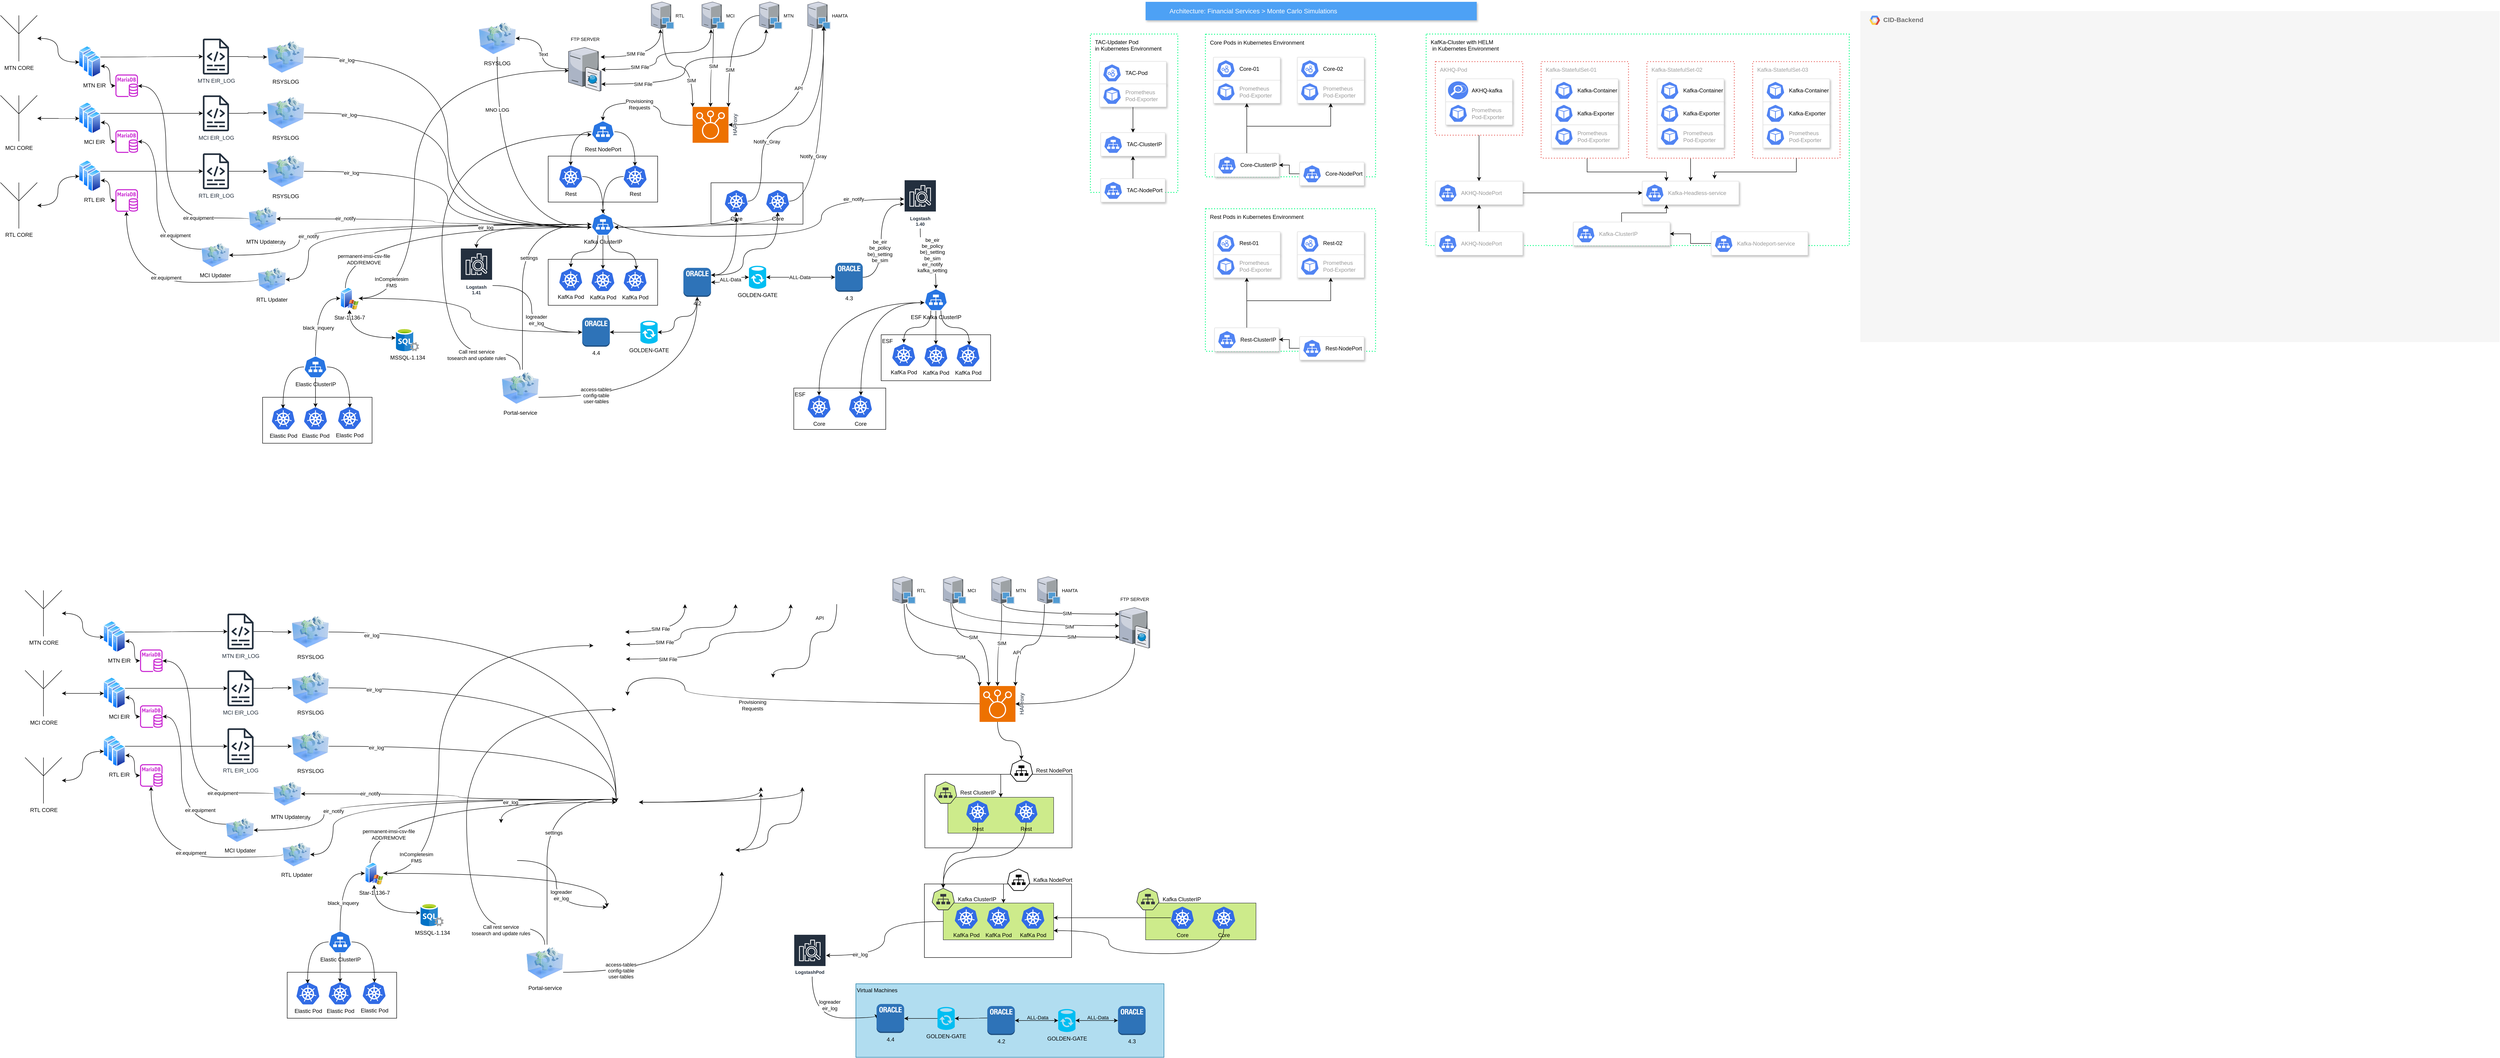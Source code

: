<mxfile version="22.1.3" type="github">
  <diagram id="f106602c-feb2-e66a-4537-3a34d633f6aa" name="Page-1">
    <mxGraphModel dx="2945" dy="310" grid="1" gridSize="10" guides="1" tooltips="1" connect="1" arrows="1" fold="1" page="1" pageScale="1" pageWidth="1169" pageHeight="827" background="none" math="0" shadow="0">
      <root>
        <mxCell id="0" />
        <mxCell id="1" parent="0" />
        <mxCell id="WKTKmcEFWRnHBM82iFPJ-283" value="&lt;span style=&quot;&quot;&gt;Virtual Machines&lt;/span&gt;" style="rounded=0;whiteSpace=wrap;html=1;align=left;verticalAlign=top;labelBackgroundColor=none;fillColor=#b1ddf0;strokeColor=#10739e;" vertex="1" parent="1">
          <mxGeometry x="-430" y="2175.5" width="670" height="160" as="geometry" />
        </mxCell>
        <mxCell id="WKTKmcEFWRnHBM82iFPJ-230" value="" style="rounded=0;whiteSpace=wrap;html=1;" vertex="1" parent="1">
          <mxGeometry x="-280" y="1720" width="320" height="160" as="geometry" />
        </mxCell>
        <mxCell id="WKTKmcEFWRnHBM82iFPJ-232" value="" style="rounded=0;whiteSpace=wrap;html=1;" vertex="1" parent="1">
          <mxGeometry x="-281" y="1958.5" width="320" height="160" as="geometry" />
        </mxCell>
        <mxCell id="WKTKmcEFWRnHBM82iFPJ-216" value="" style="rounded=0;whiteSpace=wrap;html=1;align=left;fillColor=#cdeb8b;strokeColor=#36393d;sketch=0;dashed=0;spacingLeft=5;" vertex="1" parent="1">
          <mxGeometry x="-240" y="2000" width="240" height="80" as="geometry" />
        </mxCell>
        <mxCell id="WKTKmcEFWRnHBM82iFPJ-233" value="&lt;font color=&quot;#000000&quot;&gt;Kafka NodePort&lt;br&gt;&lt;/font&gt;" style="sketch=0;html=1;dashed=0;whitespace=wrap;&#xa;part=1;labelPosition=right;verticalLabelPosition=middle;align=left;verticalAlign=middle;spacingLeft=5;fontSize=12;shape=mxgraph.kubernetes.icon;prIcon=svc;" vertex="1" parent="1">
          <mxGeometry x="-101" y="1925.5" width="50" height="48" as="geometry" />
        </mxCell>
        <mxCell id="hO-LSlD0LSvVnReztD1K-235" value="" style="rounded=0;whiteSpace=wrap;html=1;" parent="1" vertex="1">
          <mxGeometry x="-745" y="433.5" width="200" height="90" as="geometry" />
        </mxCell>
        <mxCell id="hO-LSlD0LSvVnReztD1K-233" value="" style="rounded=0;whiteSpace=wrap;html=1;" parent="1" vertex="1">
          <mxGeometry x="-1099" y="375.5" width="238" height="100" as="geometry" />
        </mxCell>
        <mxCell id="hO-LSlD0LSvVnReztD1K-232" value="" style="rounded=0;whiteSpace=wrap;html=1;" parent="1" vertex="1">
          <mxGeometry x="-1099" y="600" width="238" height="100" as="geometry" />
        </mxCell>
        <mxCell id="2" value="Architecture: Financial Services &amp;gt; Monte Carlo Simulations" style="fillColor=#4DA1F5;strokeColor=none;shadow=1;gradientColor=none;fontSize=14;align=left;spacingLeft=50;fontColor=#ffffff;html=1;" parent="1" vertex="1">
          <mxGeometry x="200" y="40" width="720" height="40" as="geometry" />
        </mxCell>
        <mxCell id="g4X0TWn0Db5RDXmJnymj-710" value="&lt;div&gt;&lt;b&gt;CID-Backend&lt;/b&gt;&lt;/div&gt;&lt;div&gt;&lt;b&gt;&lt;br&gt;&lt;/b&gt;&lt;/div&gt;" style="fillColor=#F6F6F6;strokeColor=none;shadow=0;gradientColor=none;fontSize=14;align=left;spacing=10;fontColor=#717171;9E9E9E;verticalAlign=top;spacingTop=-4;fontStyle=0;spacingLeft=40;html=1;" parent="1" vertex="1">
          <mxGeometry x="1754" y="60" width="1390" height="720" as="geometry" />
        </mxCell>
        <mxCell id="g4X0TWn0Db5RDXmJnymj-711" value="" style="shape=mxgraph.gcp2.google_cloud_platform;fillColor=#F6F6F6;strokeColor=none;shadow=0;gradientColor=none;" parent="g4X0TWn0Db5RDXmJnymj-710" vertex="1">
          <mxGeometry width="23" height="20" relative="1" as="geometry">
            <mxPoint x="20" y="10" as="offset" />
          </mxGeometry>
        </mxCell>
        <mxCell id="g4X0TWn0Db5RDXmJnymj-790" style="edgeStyle=orthogonalEdgeStyle;rounded=0;orthogonalLoop=1;jettySize=auto;html=1;exitX=1;exitY=0.5;exitDx=0;exitDy=0;entryX=1;entryY=0.5;entryDx=0;entryDy=0;fontFamily=Helvetica;fontSize=12;fontColor=#999999;" parent="1" edge="1">
          <mxGeometry relative="1" as="geometry">
            <Array as="points">
              <mxPoint x="663" y="530" />
              <mxPoint x="700" y="530" />
              <mxPoint x="700" y="716" />
            </Array>
            <mxPoint x="662.5" y="715.5" as="targetPoint" />
          </mxGeometry>
        </mxCell>
        <mxCell id="g4X0TWn0Db5RDXmJnymj-791" style="edgeStyle=orthogonalEdgeStyle;rounded=0;orthogonalLoop=1;jettySize=auto;html=1;exitX=1;exitY=0.5;exitDx=0;exitDy=0;entryX=1;entryY=0.5;entryDx=0;entryDy=0;fontFamily=Helvetica;fontSize=12;fontColor=#999999;" parent="1" edge="1">
          <mxGeometry relative="1" as="geometry">
            <Array as="points">
              <mxPoint x="663" y="530" />
              <mxPoint x="700" y="530" />
              <mxPoint x="700" y="766" />
            </Array>
            <mxPoint x="662.5" y="766" as="targetPoint" />
          </mxGeometry>
        </mxCell>
        <mxCell id="hO-LSlD0LSvVnReztD1K-28" value="&lt;div&gt;KafKa-Cluster with HELM&lt;br&gt;&lt;/div&gt;&amp;nbsp;in Kubernetes Environment" style="rounded=1;absoluteArcSize=1;arcSize=2;html=1;shadow=0;dashed=1;fontSize=12;align=left;verticalAlign=top;spacing=10;spacingTop=-4;fillColor=none;dashPattern=1 2;strokeWidth=2;strokeColor=#00FF80;" parent="1" vertex="1">
          <mxGeometry x="810" y="110" width="920" height="460" as="geometry" />
        </mxCell>
        <mxCell id="hO-LSlD0LSvVnReztD1K-31" value="" style="strokeColor=#dddddd;fillColor=#ffffff;shadow=1;strokeWidth=1;rounded=1;absoluteArcSize=1;arcSize=2;fontSize=10;fontColor=#9E9E9E;align=center;html=1;" parent="1" vertex="1">
          <mxGeometry x="1280" y="430" width="210" height="51" as="geometry" />
        </mxCell>
        <mxCell id="hO-LSlD0LSvVnReztD1K-32" value="Kafka-Headless-service" style="dashed=0;connectable=0;html=1;fillColor=#5184F3;strokeColor=none;shape=mxgraph.gcp2.hexIcon;shape=mxgraph.kubernetes.icon;prIcon=svc;part=1;labelPosition=right;verticalLabelPosition=middle;align=left;verticalAlign=middle;spacingLeft=5;fontColor=#999999;fontSize=12;" parent="hO-LSlD0LSvVnReztD1K-31" vertex="1">
          <mxGeometry y="0.5" width="44" height="39" relative="1" as="geometry">
            <mxPoint x="5" y="-19.5" as="offset" />
          </mxGeometry>
        </mxCell>
        <mxCell id="hO-LSlD0LSvVnReztD1K-72" style="edgeStyle=orthogonalEdgeStyle;rounded=0;orthogonalLoop=1;jettySize=auto;html=1;entryX=0.25;entryY=0;entryDx=0;entryDy=0;" parent="1" source="hO-LSlD0LSvVnReztD1K-55" target="hO-LSlD0LSvVnReztD1K-31" edge="1">
          <mxGeometry relative="1" as="geometry">
            <Array as="points">
              <mxPoint x="1160" y="410" />
              <mxPoint x="1332" y="410" />
            </Array>
          </mxGeometry>
        </mxCell>
        <mxCell id="hO-LSlD0LSvVnReztD1K-55" value="&lt;div&gt;Kafka-StatefulSet-01&lt;/div&gt;" style="rounded=1;absoluteArcSize=1;arcSize=2;html=1;strokeColor=#EA6B66;gradientColor=none;shadow=0;dashed=1;fontSize=12;fontColor=#9E9E9E;align=left;verticalAlign=top;spacing=10;spacingTop=-4;fillColor=none;dashPattern=1 2;strokeWidth=2;" parent="1" vertex="1">
          <mxGeometry x="1060" y="170" width="190" height="210" as="geometry" />
        </mxCell>
        <mxCell id="hO-LSlD0LSvVnReztD1K-56" value="" style="strokeColor=#dddddd;fillColor=#ffffff;shadow=1;strokeWidth=1;rounded=1;absoluteArcSize=1;arcSize=2;fontSize=10;fontColor=#9E9E9E;align=center;html=1;" parent="1" vertex="1">
          <mxGeometry x="1082.5" y="207.5" width="145" height="50" as="geometry" />
        </mxCell>
        <mxCell id="hO-LSlD0LSvVnReztD1K-57" value="&lt;div&gt;&lt;font color=&quot;#000000&quot;&gt;Kafka-Container&lt;/font&gt;&lt;/div&gt;" style="dashed=0;connectable=0;html=1;fillColor=#5184F3;strokeColor=none;shape=mxgraph.gcp2.hexIcon;shape=mxgraph.kubernetes.icon;prIcon=pod;part=1;labelPosition=right;verticalLabelPosition=middle;align=left;verticalAlign=middle;spacingLeft=5;fontColor=#999999;fontSize=12;" parent="hO-LSlD0LSvVnReztD1K-56" vertex="1">
          <mxGeometry y="0.5" width="44" height="39" relative="1" as="geometry">
            <mxPoint x="5" y="-19.5" as="offset" />
          </mxGeometry>
        </mxCell>
        <mxCell id="hO-LSlD0LSvVnReztD1K-58" value="" style="strokeColor=#dddddd;fillColor=#ffffff;shadow=1;strokeWidth=1;rounded=1;absoluteArcSize=1;arcSize=2;fontSize=10;fontColor=#9E9E9E;align=center;html=1;" parent="1" vertex="1">
          <mxGeometry x="1082.5" y="257.5" width="145" height="50" as="geometry" />
        </mxCell>
        <mxCell id="hO-LSlD0LSvVnReztD1K-59" value="&lt;div&gt;&lt;font color=&quot;#000000&quot;&gt;Kafka-Exporter&lt;/font&gt;&lt;/div&gt;" style="dashed=0;connectable=0;html=1;fillColor=#5184F3;strokeColor=none;shape=mxgraph.gcp2.hexIcon;shape=mxgraph.kubernetes.icon;prIcon=pod;part=1;labelPosition=right;verticalLabelPosition=middle;align=left;verticalAlign=middle;spacingLeft=5;fontColor=#999999;fontSize=12;" parent="hO-LSlD0LSvVnReztD1K-58" vertex="1">
          <mxGeometry y="0.5" width="44" height="39" relative="1" as="geometry">
            <mxPoint x="5" y="-19.5" as="offset" />
          </mxGeometry>
        </mxCell>
        <mxCell id="hO-LSlD0LSvVnReztD1K-73" value="" style="edgeStyle=orthogonalEdgeStyle;rounded=0;orthogonalLoop=1;jettySize=auto;html=1;" parent="1" source="hO-LSlD0LSvVnReztD1K-61" target="hO-LSlD0LSvVnReztD1K-31" edge="1">
          <mxGeometry relative="1" as="geometry" />
        </mxCell>
        <mxCell id="hO-LSlD0LSvVnReztD1K-61" value="&lt;div&gt;Kafka-StatefulSet-02&lt;/div&gt;" style="rounded=1;absoluteArcSize=1;arcSize=2;html=1;strokeColor=#EA6B66;gradientColor=none;shadow=0;dashed=1;fontSize=12;fontColor=#9E9E9E;align=left;verticalAlign=top;spacing=10;spacingTop=-4;fillColor=none;dashPattern=1 2;strokeWidth=2;" parent="1" vertex="1">
          <mxGeometry x="1290" y="170" width="190" height="210" as="geometry" />
        </mxCell>
        <mxCell id="hO-LSlD0LSvVnReztD1K-62" value="" style="strokeColor=#dddddd;fillColor=#ffffff;shadow=1;strokeWidth=1;rounded=1;absoluteArcSize=1;arcSize=2;fontSize=10;fontColor=#9E9E9E;align=center;html=1;" parent="1" vertex="1">
          <mxGeometry x="1312.5" y="207.5" width="145" height="50" as="geometry" />
        </mxCell>
        <mxCell id="hO-LSlD0LSvVnReztD1K-63" value="&lt;div&gt;&lt;font color=&quot;#000000&quot;&gt;Kafka-Container&lt;/font&gt;&lt;/div&gt;" style="dashed=0;connectable=0;html=1;fillColor=#5184F3;strokeColor=none;shape=mxgraph.gcp2.hexIcon;shape=mxgraph.kubernetes.icon;prIcon=pod;part=1;labelPosition=right;verticalLabelPosition=middle;align=left;verticalAlign=middle;spacingLeft=5;fontColor=#999999;fontSize=12;" parent="hO-LSlD0LSvVnReztD1K-62" vertex="1">
          <mxGeometry y="0.5" width="44" height="39" relative="1" as="geometry">
            <mxPoint x="5" y="-19.5" as="offset" />
          </mxGeometry>
        </mxCell>
        <mxCell id="hO-LSlD0LSvVnReztD1K-64" value="" style="strokeColor=#dddddd;fillColor=#ffffff;shadow=1;strokeWidth=1;rounded=1;absoluteArcSize=1;arcSize=2;fontSize=10;fontColor=#9E9E9E;align=center;html=1;" parent="1" vertex="1">
          <mxGeometry x="1312.5" y="257.5" width="145" height="50" as="geometry" />
        </mxCell>
        <mxCell id="hO-LSlD0LSvVnReztD1K-65" value="&lt;div&gt;&lt;font color=&quot;#000000&quot;&gt;Kafka-Exporter&lt;/font&gt;&lt;/div&gt;" style="dashed=0;connectable=0;html=1;fillColor=#5184F3;strokeColor=none;shape=mxgraph.gcp2.hexIcon;shape=mxgraph.kubernetes.icon;prIcon=pod;part=1;labelPosition=right;verticalLabelPosition=middle;align=left;verticalAlign=middle;spacingLeft=5;fontColor=#999999;fontSize=12;" parent="hO-LSlD0LSvVnReztD1K-64" vertex="1">
          <mxGeometry y="0.5" width="44" height="39" relative="1" as="geometry">
            <mxPoint x="5" y="-19.5" as="offset" />
          </mxGeometry>
        </mxCell>
        <mxCell id="hO-LSlD0LSvVnReztD1K-66" value="&lt;div&gt;Kafka-StatefulSet-03&lt;/div&gt;" style="rounded=1;absoluteArcSize=1;arcSize=2;html=1;strokeColor=#EA6B66;gradientColor=none;shadow=0;dashed=1;fontSize=12;fontColor=#9E9E9E;align=left;verticalAlign=top;spacing=10;spacingTop=-4;fillColor=none;dashPattern=1 2;strokeWidth=2;" parent="1" vertex="1">
          <mxGeometry x="1520" y="170" width="190" height="210" as="geometry" />
        </mxCell>
        <mxCell id="hO-LSlD0LSvVnReztD1K-67" value="" style="strokeColor=#dddddd;fillColor=#ffffff;shadow=1;strokeWidth=1;rounded=1;absoluteArcSize=1;arcSize=2;fontSize=10;fontColor=#9E9E9E;align=center;html=1;" parent="1" vertex="1">
          <mxGeometry x="1542.5" y="207.5" width="145" height="50" as="geometry" />
        </mxCell>
        <mxCell id="hO-LSlD0LSvVnReztD1K-68" value="&lt;div&gt;&lt;font color=&quot;#000000&quot;&gt;Kafka-Container&lt;/font&gt;&lt;/div&gt;" style="dashed=0;connectable=0;html=1;fillColor=#5184F3;strokeColor=none;shape=mxgraph.gcp2.hexIcon;shape=mxgraph.kubernetes.icon;prIcon=pod;part=1;labelPosition=right;verticalLabelPosition=middle;align=left;verticalAlign=middle;spacingLeft=5;fontColor=#999999;fontSize=12;" parent="hO-LSlD0LSvVnReztD1K-67" vertex="1">
          <mxGeometry y="0.5" width="44" height="39" relative="1" as="geometry">
            <mxPoint x="5" y="-19.5" as="offset" />
          </mxGeometry>
        </mxCell>
        <mxCell id="hO-LSlD0LSvVnReztD1K-69" value="" style="strokeColor=#dddddd;fillColor=#ffffff;shadow=1;strokeWidth=1;rounded=1;absoluteArcSize=1;arcSize=2;fontSize=10;fontColor=#9E9E9E;align=center;html=1;" parent="1" vertex="1">
          <mxGeometry x="1542.5" y="257.5" width="145" height="50" as="geometry" />
        </mxCell>
        <mxCell id="hO-LSlD0LSvVnReztD1K-70" value="&lt;div&gt;&lt;font color=&quot;#000000&quot;&gt;Kafka-Exporter&lt;/font&gt;&lt;/div&gt;" style="dashed=0;connectable=0;html=1;fillColor=#5184F3;strokeColor=none;shape=mxgraph.gcp2.hexIcon;shape=mxgraph.kubernetes.icon;prIcon=pod;part=1;labelPosition=right;verticalLabelPosition=middle;align=left;verticalAlign=middle;spacingLeft=5;fontColor=#999999;fontSize=12;" parent="hO-LSlD0LSvVnReztD1K-69" vertex="1">
          <mxGeometry y="0.5" width="44" height="39" relative="1" as="geometry">
            <mxPoint x="5" y="-19.5" as="offset" />
          </mxGeometry>
        </mxCell>
        <mxCell id="hO-LSlD0LSvVnReztD1K-74" style="edgeStyle=orthogonalEdgeStyle;rounded=0;orthogonalLoop=1;jettySize=auto;html=1;entryX=0.748;entryY=-0.095;entryDx=0;entryDy=0;entryPerimeter=0;" parent="1" source="hO-LSlD0LSvVnReztD1K-66" target="hO-LSlD0LSvVnReztD1K-31" edge="1">
          <mxGeometry relative="1" as="geometry">
            <Array as="points">
              <mxPoint x="1615" y="410" />
              <mxPoint x="1437" y="410" />
            </Array>
          </mxGeometry>
        </mxCell>
        <mxCell id="hO-LSlD0LSvVnReztD1K-122" style="edgeStyle=orthogonalEdgeStyle;rounded=0;orthogonalLoop=1;jettySize=auto;html=1;entryX=0.25;entryY=1;entryDx=0;entryDy=0;" parent="1" source="hO-LSlD0LSvVnReztD1K-75" target="hO-LSlD0LSvVnReztD1K-31" edge="1">
          <mxGeometry relative="1" as="geometry" />
        </mxCell>
        <mxCell id="hO-LSlD0LSvVnReztD1K-75" value="" style="strokeColor=#dddddd;fillColor=#ffffff;shadow=1;strokeWidth=1;rounded=1;absoluteArcSize=1;arcSize=2;fontSize=10;fontColor=#9E9E9E;align=center;html=1;" parent="1" vertex="1">
          <mxGeometry x="1130" y="519" width="210" height="51" as="geometry" />
        </mxCell>
        <mxCell id="hO-LSlD0LSvVnReztD1K-76" value="Kafka-ClusterIP" style="dashed=0;connectable=0;html=1;fillColor=#5184F3;strokeColor=none;shape=mxgraph.gcp2.hexIcon;shape=mxgraph.kubernetes.icon;prIcon=svc;part=1;labelPosition=right;verticalLabelPosition=middle;align=left;verticalAlign=middle;spacingLeft=5;fontColor=#999999;fontSize=12;" parent="hO-LSlD0LSvVnReztD1K-75" vertex="1">
          <mxGeometry y="0.5" width="44" height="39" relative="1" as="geometry">
            <mxPoint x="5" y="-19.5" as="offset" />
          </mxGeometry>
        </mxCell>
        <mxCell id="hO-LSlD0LSvVnReztD1K-121" style="edgeStyle=orthogonalEdgeStyle;rounded=0;orthogonalLoop=1;jettySize=auto;html=1;entryX=1;entryY=0.5;entryDx=0;entryDy=0;" parent="1" source="hO-LSlD0LSvVnReztD1K-78" target="hO-LSlD0LSvVnReztD1K-75" edge="1">
          <mxGeometry relative="1" as="geometry" />
        </mxCell>
        <mxCell id="hO-LSlD0LSvVnReztD1K-78" value="" style="strokeColor=#dddddd;fillColor=#ffffff;shadow=1;strokeWidth=1;rounded=1;absoluteArcSize=1;arcSize=2;fontSize=10;fontColor=#9E9E9E;align=center;html=1;" parent="1" vertex="1">
          <mxGeometry x="1430" y="540" width="210" height="51" as="geometry" />
        </mxCell>
        <mxCell id="hO-LSlD0LSvVnReztD1K-79" value="Kafka-Nodeport-service" style="dashed=0;connectable=0;html=1;fillColor=#5184F3;strokeColor=none;shape=mxgraph.gcp2.hexIcon;shape=mxgraph.kubernetes.icon;prIcon=svc;part=1;labelPosition=right;verticalLabelPosition=middle;align=left;verticalAlign=middle;spacingLeft=5;fontColor=#999999;fontSize=12;" parent="hO-LSlD0LSvVnReztD1K-78" vertex="1">
          <mxGeometry y="0.5" width="44" height="39" relative="1" as="geometry">
            <mxPoint x="5" y="-19.5" as="offset" />
          </mxGeometry>
        </mxCell>
        <mxCell id="hO-LSlD0LSvVnReztD1K-81" value="" style="strokeColor=#dddddd;fillColor=#ffffff;shadow=1;strokeWidth=1;rounded=1;absoluteArcSize=1;arcSize=2;fontSize=10;fontColor=#9E9E9E;align=center;html=1;" parent="1" vertex="1">
          <mxGeometry x="1082.5" y="307.5" width="145" height="50" as="geometry" />
        </mxCell>
        <mxCell id="hO-LSlD0LSvVnReztD1K-82" value="&lt;div&gt;Prometheus&lt;/div&gt;&lt;div&gt;Pod-Exporter&lt;br&gt;&lt;/div&gt;" style="dashed=0;connectable=0;html=1;fillColor=#5184F3;strokeColor=none;shape=mxgraph.gcp2.hexIcon;shape=mxgraph.kubernetes.icon;prIcon=pod;part=1;labelPosition=right;verticalLabelPosition=middle;align=left;verticalAlign=middle;spacingLeft=5;fontColor=#999999;fontSize=12;" parent="hO-LSlD0LSvVnReztD1K-81" vertex="1">
          <mxGeometry y="0.5" width="44" height="39" relative="1" as="geometry">
            <mxPoint x="5" y="-19.5" as="offset" />
          </mxGeometry>
        </mxCell>
        <mxCell id="hO-LSlD0LSvVnReztD1K-83" value="" style="strokeColor=#dddddd;fillColor=#ffffff;shadow=1;strokeWidth=1;rounded=1;absoluteArcSize=1;arcSize=2;fontSize=10;fontColor=#9E9E9E;align=center;html=1;" parent="1" vertex="1">
          <mxGeometry x="1312.5" y="307.5" width="145" height="50" as="geometry" />
        </mxCell>
        <mxCell id="hO-LSlD0LSvVnReztD1K-84" value="&lt;div&gt;Prometheus&lt;/div&gt;&lt;div&gt;Pod-Exporter&lt;br&gt;&lt;/div&gt;" style="dashed=0;connectable=0;html=1;fillColor=#5184F3;strokeColor=none;shape=mxgraph.gcp2.hexIcon;shape=mxgraph.kubernetes.icon;prIcon=pod;part=1;labelPosition=right;verticalLabelPosition=middle;align=left;verticalAlign=middle;spacingLeft=5;fontColor=#999999;fontSize=12;" parent="hO-LSlD0LSvVnReztD1K-83" vertex="1">
          <mxGeometry y="0.5" width="44" height="39" relative="1" as="geometry">
            <mxPoint x="5" y="-19.5" as="offset" />
          </mxGeometry>
        </mxCell>
        <mxCell id="hO-LSlD0LSvVnReztD1K-85" value="" style="strokeColor=#dddddd;fillColor=#ffffff;shadow=1;strokeWidth=1;rounded=1;absoluteArcSize=1;arcSize=2;fontSize=10;fontColor=#9E9E9E;align=center;html=1;" parent="1" vertex="1">
          <mxGeometry x="1542.5" y="307.5" width="145" height="50" as="geometry" />
        </mxCell>
        <mxCell id="hO-LSlD0LSvVnReztD1K-86" value="&lt;div&gt;Prometheus&lt;/div&gt;&lt;div&gt;Pod-Exporter&lt;br&gt;&lt;/div&gt;" style="dashed=0;connectable=0;html=1;fillColor=#5184F3;strokeColor=none;shape=mxgraph.gcp2.hexIcon;shape=mxgraph.kubernetes.icon;prIcon=pod;part=1;labelPosition=right;verticalLabelPosition=middle;align=left;verticalAlign=middle;spacingLeft=5;fontColor=#999999;fontSize=12;" parent="hO-LSlD0LSvVnReztD1K-85" vertex="1">
          <mxGeometry y="0.5" width="44" height="39" relative="1" as="geometry">
            <mxPoint x="5" y="-19.5" as="offset" />
          </mxGeometry>
        </mxCell>
        <mxCell id="hO-LSlD0LSvVnReztD1K-88" value="&lt;div&gt;AKHQ-Pod&lt;br&gt;&lt;/div&gt;" style="rounded=1;absoluteArcSize=1;arcSize=2;html=1;strokeColor=#EA6B66;gradientColor=none;shadow=0;dashed=1;fontSize=12;fontColor=#9E9E9E;align=left;verticalAlign=top;spacing=10;spacingTop=-4;fillColor=none;dashPattern=1 2;strokeWidth=2;" parent="1" vertex="1">
          <mxGeometry x="830" y="170" width="190" height="160" as="geometry" />
        </mxCell>
        <mxCell id="hO-LSlD0LSvVnReztD1K-89" value="" style="strokeColor=#dddddd;fillColor=#ffffff;shadow=1;strokeWidth=1;rounded=1;absoluteArcSize=1;arcSize=2;fontSize=10;fontColor=#9E9E9E;align=center;html=1;" parent="1" vertex="1">
          <mxGeometry x="852.5" y="207.5" width="145" height="50" as="geometry" />
        </mxCell>
        <mxCell id="hO-LSlD0LSvVnReztD1K-90" value="&lt;font color=&quot;#000000&quot;&gt;AKHQ-kafka&lt;/font&gt;" style="dashed=0;connectable=0;html=1;fillColor=#5184F3;strokeColor=none;shape=mxgraph.gcp2.hexIcon;shape=mxgraph.cisco_safe.compositeIcon;bgIcon=ellipse;resIcon=mxgraph.cisco_safe.capability.monitoring;part=1;labelPosition=right;verticalLabelPosition=middle;align=left;verticalAlign=middle;spacingLeft=5;fontColor=#999999;fontSize=12;" parent="hO-LSlD0LSvVnReztD1K-89" vertex="1">
          <mxGeometry y="0.5" width="44" height="39" relative="1" as="geometry">
            <mxPoint x="5" y="-19.5" as="offset" />
          </mxGeometry>
        </mxCell>
        <mxCell id="hO-LSlD0LSvVnReztD1K-93" value="" style="strokeColor=#dddddd;fillColor=#ffffff;shadow=1;strokeWidth=1;rounded=1;absoluteArcSize=1;arcSize=2;fontSize=10;fontColor=#9E9E9E;align=center;html=1;" parent="1" vertex="1">
          <mxGeometry x="852.5" y="257.5" width="145" height="50" as="geometry" />
        </mxCell>
        <mxCell id="hO-LSlD0LSvVnReztD1K-94" value="&lt;div&gt;Prometheus&lt;/div&gt;&lt;div&gt;Pod-Exporter&lt;br&gt;&lt;/div&gt;" style="dashed=0;connectable=0;html=1;fillColor=#5184F3;strokeColor=none;shape=mxgraph.gcp2.hexIcon;shape=mxgraph.kubernetes.icon;prIcon=pod;part=1;labelPosition=right;verticalLabelPosition=middle;align=left;verticalAlign=middle;spacingLeft=5;fontColor=#999999;fontSize=12;" parent="hO-LSlD0LSvVnReztD1K-93" vertex="1">
          <mxGeometry y="0.5" width="44" height="39" relative="1" as="geometry">
            <mxPoint x="5" y="-19.5" as="offset" />
          </mxGeometry>
        </mxCell>
        <mxCell id="hO-LSlD0LSvVnReztD1K-162" value="" style="edgeStyle=orthogonalEdgeStyle;rounded=0;orthogonalLoop=1;jettySize=auto;html=1;" parent="1" source="hO-LSlD0LSvVnReztD1K-96" target="hO-LSlD0LSvVnReztD1K-159" edge="1">
          <mxGeometry relative="1" as="geometry" />
        </mxCell>
        <mxCell id="hO-LSlD0LSvVnReztD1K-96" value="" style="strokeColor=#dddddd;fillColor=#ffffff;shadow=1;strokeWidth=1;rounded=1;absoluteArcSize=1;arcSize=2;fontSize=10;fontColor=#9E9E9E;align=center;html=1;" parent="1" vertex="1">
          <mxGeometry x="830" y="540" width="190" height="51" as="geometry" />
        </mxCell>
        <mxCell id="hO-LSlD0LSvVnReztD1K-97" value="AKHQ-NodePort" style="dashed=0;connectable=0;html=1;fillColor=#5184F3;strokeColor=none;shape=mxgraph.gcp2.hexIcon;shape=mxgraph.kubernetes.icon;prIcon=svc;part=1;labelPosition=right;verticalLabelPosition=middle;align=left;verticalAlign=middle;spacingLeft=5;fontColor=#999999;fontSize=12;" parent="hO-LSlD0LSvVnReztD1K-96" vertex="1">
          <mxGeometry y="0.5" width="44" height="39" relative="1" as="geometry">
            <mxPoint x="5" y="-19.5" as="offset" />
          </mxGeometry>
        </mxCell>
        <mxCell id="hO-LSlD0LSvVnReztD1K-100" value="&lt;div&gt;Core Pods in Kubernetes Environment&lt;/div&gt;" style="rounded=1;absoluteArcSize=1;arcSize=2;html=1;shadow=0;dashed=1;fontSize=12;align=left;verticalAlign=top;spacing=10;spacingTop=-4;fillColor=none;dashPattern=1 2;strokeWidth=2;strokeColor=#00FF80;" parent="1" vertex="1">
          <mxGeometry x="330" y="110.5" width="370" height="310" as="geometry" />
        </mxCell>
        <mxCell id="hO-LSlD0LSvVnReztD1K-101" value="" style="strokeColor=#dddddd;fillColor=#ffffff;shadow=1;strokeWidth=1;rounded=1;absoluteArcSize=1;arcSize=2;fontSize=10;fontColor=#9E9E9E;align=center;html=1;" parent="1" vertex="1">
          <mxGeometry x="347.5" y="160.5" width="145" height="50" as="geometry" />
        </mxCell>
        <mxCell id="hO-LSlD0LSvVnReztD1K-102" value="&lt;font color=&quot;#000000&quot;&gt;Core-01&lt;/font&gt;" style="dashed=0;connectable=0;html=1;fillColor=#5184F3;strokeColor=none;shape=mxgraph.gcp2.hexIcon;shape=mxgraph.kubernetes.icon;prIcon=master;part=1;labelPosition=right;verticalLabelPosition=middle;align=left;verticalAlign=middle;spacingLeft=5;fontColor=#999999;fontSize=12;" parent="hO-LSlD0LSvVnReztD1K-101" vertex="1">
          <mxGeometry y="0.5" width="44" height="39" relative="1" as="geometry">
            <mxPoint x="5" y="-19.5" as="offset" />
          </mxGeometry>
        </mxCell>
        <mxCell id="hO-LSlD0LSvVnReztD1K-105" value="" style="strokeColor=#dddddd;fillColor=#ffffff;shadow=1;strokeWidth=1;rounded=1;absoluteArcSize=1;arcSize=2;fontSize=10;fontColor=#9E9E9E;align=center;html=1;" parent="1" vertex="1">
          <mxGeometry x="530" y="160.5" width="145" height="50" as="geometry" />
        </mxCell>
        <mxCell id="hO-LSlD0LSvVnReztD1K-106" value="&lt;font color=&quot;#000000&quot;&gt;Core-02&lt;/font&gt;" style="dashed=0;connectable=0;html=1;fillColor=#5184F3;strokeColor=none;shape=mxgraph.gcp2.hexIcon;shape=mxgraph.kubernetes.icon;prIcon=master;part=1;labelPosition=right;verticalLabelPosition=middle;align=left;verticalAlign=middle;spacingLeft=5;fontColor=#999999;fontSize=12;" parent="hO-LSlD0LSvVnReztD1K-105" vertex="1">
          <mxGeometry y="0.5" width="44" height="39" relative="1" as="geometry">
            <mxPoint x="5" y="-19.5" as="offset" />
          </mxGeometry>
        </mxCell>
        <mxCell id="hO-LSlD0LSvVnReztD1K-107" value="" style="strokeColor=#dddddd;fillColor=#ffffff;shadow=1;strokeWidth=1;rounded=1;absoluteArcSize=1;arcSize=2;fontSize=10;fontColor=#9E9E9E;align=center;html=1;" parent="1" vertex="1">
          <mxGeometry x="347.5" y="210.5" width="145" height="50" as="geometry" />
        </mxCell>
        <mxCell id="hO-LSlD0LSvVnReztD1K-108" value="&lt;div&gt;Prometheus&lt;/div&gt;&lt;div&gt;Pod-Exporter&lt;br&gt;&lt;/div&gt;" style="dashed=0;connectable=0;html=1;fillColor=#5184F3;strokeColor=none;shape=mxgraph.gcp2.hexIcon;shape=mxgraph.kubernetes.icon;prIcon=pod;part=1;labelPosition=right;verticalLabelPosition=middle;align=left;verticalAlign=middle;spacingLeft=5;fontColor=#999999;fontSize=12;" parent="hO-LSlD0LSvVnReztD1K-107" vertex="1">
          <mxGeometry y="0.5" width="44" height="39" relative="1" as="geometry">
            <mxPoint x="5" y="-19.5" as="offset" />
          </mxGeometry>
        </mxCell>
        <mxCell id="hO-LSlD0LSvVnReztD1K-109" value="" style="strokeColor=#dddddd;fillColor=#ffffff;shadow=1;strokeWidth=1;rounded=1;absoluteArcSize=1;arcSize=2;fontSize=10;fontColor=#9E9E9E;align=center;html=1;" parent="1" vertex="1">
          <mxGeometry x="530" y="210.5" width="145" height="50" as="geometry" />
        </mxCell>
        <mxCell id="hO-LSlD0LSvVnReztD1K-110" value="&lt;div&gt;Prometheus&lt;/div&gt;&lt;div&gt;Pod-Exporter&lt;br&gt;&lt;/div&gt;" style="dashed=0;connectable=0;html=1;fillColor=#5184F3;strokeColor=none;shape=mxgraph.gcp2.hexIcon;shape=mxgraph.kubernetes.icon;prIcon=pod;part=1;labelPosition=right;verticalLabelPosition=middle;align=left;verticalAlign=middle;spacingLeft=5;fontColor=#999999;fontSize=12;" parent="hO-LSlD0LSvVnReztD1K-109" vertex="1">
          <mxGeometry y="0.5" width="44" height="39" relative="1" as="geometry">
            <mxPoint x="5" y="-19.5" as="offset" />
          </mxGeometry>
        </mxCell>
        <mxCell id="hO-LSlD0LSvVnReztD1K-118" style="edgeStyle=orthogonalEdgeStyle;rounded=0;orthogonalLoop=1;jettySize=auto;html=1;entryX=0.5;entryY=1;entryDx=0;entryDy=0;" parent="1" source="hO-LSlD0LSvVnReztD1K-111" target="hO-LSlD0LSvVnReztD1K-107" edge="1">
          <mxGeometry relative="1" as="geometry" />
        </mxCell>
        <mxCell id="hO-LSlD0LSvVnReztD1K-119" style="edgeStyle=orthogonalEdgeStyle;rounded=0;orthogonalLoop=1;jettySize=auto;html=1;entryX=0.5;entryY=1;entryDx=0;entryDy=0;" parent="1" source="hO-LSlD0LSvVnReztD1K-111" target="hO-LSlD0LSvVnReztD1K-109" edge="1">
          <mxGeometry relative="1" as="geometry">
            <Array as="points">
              <mxPoint x="420" y="310.5" />
              <mxPoint x="603" y="310.5" />
            </Array>
          </mxGeometry>
        </mxCell>
        <mxCell id="hO-LSlD0LSvVnReztD1K-111" value="" style="strokeColor=#dddddd;fillColor=#ffffff;shadow=1;strokeWidth=1;rounded=1;absoluteArcSize=1;arcSize=2;fontSize=10;fontColor=#9E9E9E;align=center;html=1;" parent="1" vertex="1">
          <mxGeometry x="350" y="369.5" width="140" height="51" as="geometry" />
        </mxCell>
        <mxCell id="hO-LSlD0LSvVnReztD1K-112" value="&lt;font color=&quot;#000000&quot;&gt;Core-ClusterIP&lt;/font&gt;" style="dashed=0;connectable=0;html=1;fillColor=#5184F3;strokeColor=none;shape=mxgraph.gcp2.hexIcon;shape=mxgraph.kubernetes.icon;prIcon=svc;part=1;labelPosition=right;verticalLabelPosition=middle;align=left;verticalAlign=middle;spacingLeft=5;fontColor=#999999;fontSize=12;" parent="hO-LSlD0LSvVnReztD1K-111" vertex="1">
          <mxGeometry y="0.5" width="44" height="39" relative="1" as="geometry">
            <mxPoint x="5" y="-19.5" as="offset" />
          </mxGeometry>
        </mxCell>
        <mxCell id="hO-LSlD0LSvVnReztD1K-120" style="edgeStyle=orthogonalEdgeStyle;rounded=0;orthogonalLoop=1;jettySize=auto;html=1;" parent="1" source="hO-LSlD0LSvVnReztD1K-114" target="hO-LSlD0LSvVnReztD1K-111" edge="1">
          <mxGeometry relative="1" as="geometry" />
        </mxCell>
        <mxCell id="hO-LSlD0LSvVnReztD1K-114" value="" style="strokeColor=#dddddd;fillColor=#ffffff;shadow=1;strokeWidth=1;rounded=1;absoluteArcSize=1;arcSize=2;fontSize=10;fontColor=#9E9E9E;align=center;html=1;" parent="1" vertex="1">
          <mxGeometry x="535" y="388.5" width="140" height="51" as="geometry" />
        </mxCell>
        <mxCell id="hO-LSlD0LSvVnReztD1K-115" value="&lt;font color=&quot;#000000&quot;&gt;Core-NodePort&lt;/font&gt;" style="dashed=0;connectable=0;html=1;fillColor=#5184F3;strokeColor=none;shape=mxgraph.gcp2.hexIcon;shape=mxgraph.kubernetes.icon;prIcon=svc;part=1;labelPosition=right;verticalLabelPosition=middle;align=left;verticalAlign=middle;spacingLeft=5;fontColor=#999999;fontSize=12;" parent="hO-LSlD0LSvVnReztD1K-114" vertex="1">
          <mxGeometry y="0.5" width="44" height="39" relative="1" as="geometry">
            <mxPoint x="5" y="-19.5" as="offset" />
          </mxGeometry>
        </mxCell>
        <mxCell id="hO-LSlD0LSvVnReztD1K-123" value="&lt;div&gt;Rest Pods in Kubernetes Environment&lt;/div&gt;" style="rounded=1;absoluteArcSize=1;arcSize=2;html=1;shadow=0;dashed=1;fontSize=12;align=left;verticalAlign=top;spacing=10;spacingTop=-4;fillColor=none;dashPattern=1 2;strokeWidth=2;strokeColor=#00FF80;" parent="1" vertex="1">
          <mxGeometry x="330" y="490" width="370" height="310" as="geometry" />
        </mxCell>
        <mxCell id="hO-LSlD0LSvVnReztD1K-124" value="" style="strokeColor=#dddddd;fillColor=#ffffff;shadow=1;strokeWidth=1;rounded=1;absoluteArcSize=1;arcSize=2;fontSize=10;fontColor=#9E9E9E;align=center;html=1;" parent="1" vertex="1">
          <mxGeometry x="347.5" y="540" width="145" height="50" as="geometry" />
        </mxCell>
        <mxCell id="hO-LSlD0LSvVnReztD1K-125" value="&lt;font color=&quot;#000000&quot;&gt;Rest-01&lt;/font&gt;" style="dashed=0;connectable=0;html=1;fillColor=#5184F3;strokeColor=none;shape=mxgraph.gcp2.hexIcon;shape=mxgraph.kubernetes.icon;prIcon=master;part=1;labelPosition=right;verticalLabelPosition=middle;align=left;verticalAlign=middle;spacingLeft=5;fontColor=#999999;fontSize=12;" parent="hO-LSlD0LSvVnReztD1K-124" vertex="1">
          <mxGeometry y="0.5" width="44" height="39" relative="1" as="geometry">
            <mxPoint x="5" y="-19.5" as="offset" />
          </mxGeometry>
        </mxCell>
        <mxCell id="hO-LSlD0LSvVnReztD1K-126" value="" style="strokeColor=#dddddd;fillColor=#ffffff;shadow=1;strokeWidth=1;rounded=1;absoluteArcSize=1;arcSize=2;fontSize=10;fontColor=#9E9E9E;align=center;html=1;" parent="1" vertex="1">
          <mxGeometry x="530" y="540" width="145" height="50" as="geometry" />
        </mxCell>
        <mxCell id="hO-LSlD0LSvVnReztD1K-127" value="&lt;font color=&quot;#000000&quot;&gt;Rest-02&lt;/font&gt;" style="dashed=0;connectable=0;html=1;fillColor=#5184F3;strokeColor=none;shape=mxgraph.gcp2.hexIcon;shape=mxgraph.kubernetes.icon;prIcon=master;part=1;labelPosition=right;verticalLabelPosition=middle;align=left;verticalAlign=middle;spacingLeft=5;fontColor=#999999;fontSize=12;" parent="hO-LSlD0LSvVnReztD1K-126" vertex="1">
          <mxGeometry y="0.5" width="44" height="39" relative="1" as="geometry">
            <mxPoint x="5" y="-19.5" as="offset" />
          </mxGeometry>
        </mxCell>
        <mxCell id="hO-LSlD0LSvVnReztD1K-128" value="" style="strokeColor=#dddddd;fillColor=#ffffff;shadow=1;strokeWidth=1;rounded=1;absoluteArcSize=1;arcSize=2;fontSize=10;fontColor=#9E9E9E;align=center;html=1;" parent="1" vertex="1">
          <mxGeometry x="347.5" y="590" width="145" height="50" as="geometry" />
        </mxCell>
        <mxCell id="hO-LSlD0LSvVnReztD1K-129" value="&lt;div&gt;Prometheus&lt;/div&gt;&lt;div&gt;Pod-Exporter&lt;br&gt;&lt;/div&gt;" style="dashed=0;connectable=0;html=1;fillColor=#5184F3;strokeColor=none;shape=mxgraph.gcp2.hexIcon;shape=mxgraph.kubernetes.icon;prIcon=pod;part=1;labelPosition=right;verticalLabelPosition=middle;align=left;verticalAlign=middle;spacingLeft=5;fontColor=#999999;fontSize=12;" parent="hO-LSlD0LSvVnReztD1K-128" vertex="1">
          <mxGeometry y="0.5" width="44" height="39" relative="1" as="geometry">
            <mxPoint x="5" y="-19.5" as="offset" />
          </mxGeometry>
        </mxCell>
        <mxCell id="hO-LSlD0LSvVnReztD1K-130" value="" style="strokeColor=#dddddd;fillColor=#ffffff;shadow=1;strokeWidth=1;rounded=1;absoluteArcSize=1;arcSize=2;fontSize=10;fontColor=#9E9E9E;align=center;html=1;" parent="1" vertex="1">
          <mxGeometry x="530" y="590" width="145" height="50" as="geometry" />
        </mxCell>
        <mxCell id="hO-LSlD0LSvVnReztD1K-131" value="&lt;div&gt;Prometheus&lt;/div&gt;&lt;div&gt;Pod-Exporter&lt;br&gt;&lt;/div&gt;" style="dashed=0;connectable=0;html=1;fillColor=#5184F3;strokeColor=none;shape=mxgraph.gcp2.hexIcon;shape=mxgraph.kubernetes.icon;prIcon=pod;part=1;labelPosition=right;verticalLabelPosition=middle;align=left;verticalAlign=middle;spacingLeft=5;fontColor=#999999;fontSize=12;" parent="hO-LSlD0LSvVnReztD1K-130" vertex="1">
          <mxGeometry y="0.5" width="44" height="39" relative="1" as="geometry">
            <mxPoint x="5" y="-19.5" as="offset" />
          </mxGeometry>
        </mxCell>
        <mxCell id="hO-LSlD0LSvVnReztD1K-132" style="edgeStyle=orthogonalEdgeStyle;rounded=0;orthogonalLoop=1;jettySize=auto;html=1;entryX=0.5;entryY=1;entryDx=0;entryDy=0;" parent="1" source="hO-LSlD0LSvVnReztD1K-134" target="hO-LSlD0LSvVnReztD1K-128" edge="1">
          <mxGeometry relative="1" as="geometry" />
        </mxCell>
        <mxCell id="hO-LSlD0LSvVnReztD1K-133" style="edgeStyle=orthogonalEdgeStyle;rounded=0;orthogonalLoop=1;jettySize=auto;html=1;entryX=0.5;entryY=1;entryDx=0;entryDy=0;" parent="1" source="hO-LSlD0LSvVnReztD1K-134" target="hO-LSlD0LSvVnReztD1K-130" edge="1">
          <mxGeometry relative="1" as="geometry">
            <Array as="points">
              <mxPoint x="420" y="690" />
              <mxPoint x="603" y="690" />
            </Array>
          </mxGeometry>
        </mxCell>
        <mxCell id="hO-LSlD0LSvVnReztD1K-134" value="" style="strokeColor=#dddddd;fillColor=#ffffff;shadow=1;strokeWidth=1;rounded=1;absoluteArcSize=1;arcSize=2;fontSize=10;fontColor=#9E9E9E;align=center;html=1;" parent="1" vertex="1">
          <mxGeometry x="350" y="749" width="140" height="51" as="geometry" />
        </mxCell>
        <mxCell id="hO-LSlD0LSvVnReztD1K-135" value="&lt;font color=&quot;#000000&quot;&gt;Rest-ClusterIP&lt;/font&gt;" style="dashed=0;connectable=0;html=1;fillColor=#5184F3;strokeColor=none;shape=mxgraph.gcp2.hexIcon;shape=mxgraph.kubernetes.icon;prIcon=svc;part=1;labelPosition=right;verticalLabelPosition=middle;align=left;verticalAlign=middle;spacingLeft=5;fontColor=#999999;fontSize=12;" parent="hO-LSlD0LSvVnReztD1K-134" vertex="1">
          <mxGeometry y="0.5" width="44" height="39" relative="1" as="geometry">
            <mxPoint x="5" y="-19.5" as="offset" />
          </mxGeometry>
        </mxCell>
        <mxCell id="hO-LSlD0LSvVnReztD1K-136" style="edgeStyle=orthogonalEdgeStyle;rounded=0;orthogonalLoop=1;jettySize=auto;html=1;" parent="1" source="hO-LSlD0LSvVnReztD1K-137" target="hO-LSlD0LSvVnReztD1K-134" edge="1">
          <mxGeometry relative="1" as="geometry" />
        </mxCell>
        <mxCell id="hO-LSlD0LSvVnReztD1K-137" value="" style="strokeColor=#dddddd;fillColor=#ffffff;shadow=1;strokeWidth=1;rounded=1;absoluteArcSize=1;arcSize=2;fontSize=10;fontColor=#9E9E9E;align=center;html=1;" parent="1" vertex="1">
          <mxGeometry x="535" y="768" width="140" height="51" as="geometry" />
        </mxCell>
        <mxCell id="hO-LSlD0LSvVnReztD1K-138" value="&lt;font color=&quot;#000000&quot;&gt;Rest-NodePort&lt;/font&gt;" style="dashed=0;connectable=0;html=1;fillColor=#5184F3;strokeColor=none;shape=mxgraph.gcp2.hexIcon;shape=mxgraph.kubernetes.icon;prIcon=svc;part=1;labelPosition=right;verticalLabelPosition=middle;align=left;verticalAlign=middle;spacingLeft=5;fontColor=#999999;fontSize=12;" parent="hO-LSlD0LSvVnReztD1K-137" vertex="1">
          <mxGeometry y="0.5" width="44" height="39" relative="1" as="geometry">
            <mxPoint x="5" y="-19.5" as="offset" />
          </mxGeometry>
        </mxCell>
        <mxCell id="hO-LSlD0LSvVnReztD1K-139" value="&lt;div&gt;TAC-Updater Pod&amp;nbsp;&lt;/div&gt;&lt;div&gt;in Kubernetes Environment&lt;/div&gt;" style="rounded=1;absoluteArcSize=1;arcSize=2;html=1;shadow=0;dashed=1;fontSize=12;align=left;verticalAlign=top;spacing=10;spacingTop=-4;fillColor=none;dashPattern=1 2;strokeWidth=2;strokeColor=#00FF80;" parent="1" vertex="1">
          <mxGeometry x="80" y="110" width="190" height="344.5" as="geometry" />
        </mxCell>
        <mxCell id="hO-LSlD0LSvVnReztD1K-156" style="edgeStyle=orthogonalEdgeStyle;rounded=0;orthogonalLoop=1;jettySize=auto;html=1;" parent="1" source="hO-LSlD0LSvVnReztD1K-142" target="hO-LSlD0LSvVnReztD1K-150" edge="1">
          <mxGeometry relative="1" as="geometry" />
        </mxCell>
        <mxCell id="hO-LSlD0LSvVnReztD1K-142" value="" style="strokeColor=#dddddd;fillColor=#ffffff;shadow=1;strokeWidth=1;rounded=1;absoluteArcSize=1;arcSize=2;fontSize=10;fontColor=#9E9E9E;align=center;html=1;" parent="1" vertex="1">
          <mxGeometry x="100" y="169.5" width="145" height="50" as="geometry" />
        </mxCell>
        <mxCell id="hO-LSlD0LSvVnReztD1K-143" value="&lt;font color=&quot;#000000&quot;&gt;TAC-Pod&lt;/font&gt;" style="dashed=0;connectable=0;html=1;fillColor=#5184F3;strokeColor=none;shape=mxgraph.gcp2.hexIcon;shape=mxgraph.kubernetes.icon;prIcon=master;part=1;labelPosition=right;verticalLabelPosition=middle;align=left;verticalAlign=middle;spacingLeft=5;fontColor=#999999;fontSize=12;" parent="hO-LSlD0LSvVnReztD1K-142" vertex="1">
          <mxGeometry y="0.5" width="44" height="39" relative="1" as="geometry">
            <mxPoint x="5" y="-19.5" as="offset" />
          </mxGeometry>
        </mxCell>
        <mxCell id="hO-LSlD0LSvVnReztD1K-146" value="" style="strokeColor=#dddddd;fillColor=#ffffff;shadow=1;strokeWidth=1;rounded=1;absoluteArcSize=1;arcSize=2;fontSize=10;fontColor=#9E9E9E;align=center;html=1;" parent="1" vertex="1">
          <mxGeometry x="100" y="218.5" width="145" height="50" as="geometry" />
        </mxCell>
        <mxCell id="hO-LSlD0LSvVnReztD1K-147" value="&lt;div&gt;Prometheus&lt;/div&gt;&lt;div&gt;Pod-Exporter&lt;br&gt;&lt;/div&gt;" style="dashed=0;connectable=0;html=1;fillColor=#5184F3;strokeColor=none;shape=mxgraph.gcp2.hexIcon;shape=mxgraph.kubernetes.icon;prIcon=pod;part=1;labelPosition=right;verticalLabelPosition=middle;align=left;verticalAlign=middle;spacingLeft=5;fontColor=#999999;fontSize=12;" parent="hO-LSlD0LSvVnReztD1K-146" vertex="1">
          <mxGeometry y="0.5" width="44" height="39" relative="1" as="geometry">
            <mxPoint x="5" y="-19.5" as="offset" />
          </mxGeometry>
        </mxCell>
        <mxCell id="hO-LSlD0LSvVnReztD1K-150" value="" style="strokeColor=#dddddd;fillColor=#ffffff;shadow=1;strokeWidth=1;rounded=1;absoluteArcSize=1;arcSize=2;fontSize=10;fontColor=#9E9E9E;align=center;html=1;" parent="1" vertex="1">
          <mxGeometry x="102.5" y="324.5" width="140" height="51" as="geometry" />
        </mxCell>
        <mxCell id="hO-LSlD0LSvVnReztD1K-151" value="&lt;font color=&quot;#000000&quot;&gt;TAC-ClusterIP&lt;/font&gt;" style="dashed=0;connectable=0;html=1;fillColor=#5184F3;strokeColor=none;shape=mxgraph.gcp2.hexIcon;shape=mxgraph.kubernetes.icon;prIcon=svc;part=1;labelPosition=right;verticalLabelPosition=middle;align=left;verticalAlign=middle;spacingLeft=5;fontColor=#999999;fontSize=12;" parent="hO-LSlD0LSvVnReztD1K-150" vertex="1">
          <mxGeometry y="0.5" width="44" height="39" relative="1" as="geometry">
            <mxPoint x="5" y="-19.5" as="offset" />
          </mxGeometry>
        </mxCell>
        <mxCell id="hO-LSlD0LSvVnReztD1K-158" value="" style="edgeStyle=orthogonalEdgeStyle;rounded=0;orthogonalLoop=1;jettySize=auto;html=1;" parent="1" source="hO-LSlD0LSvVnReztD1K-153" target="hO-LSlD0LSvVnReztD1K-150" edge="1">
          <mxGeometry relative="1" as="geometry" />
        </mxCell>
        <mxCell id="hO-LSlD0LSvVnReztD1K-153" value="" style="strokeColor=#dddddd;fillColor=#ffffff;shadow=1;strokeWidth=1;rounded=1;absoluteArcSize=1;arcSize=2;fontSize=10;fontColor=#9E9E9E;align=center;html=1;" parent="1" vertex="1">
          <mxGeometry x="102.5" y="424.5" width="140" height="51" as="geometry" />
        </mxCell>
        <mxCell id="hO-LSlD0LSvVnReztD1K-154" value="&lt;font color=&quot;#000000&quot;&gt;TAC-NodePort&lt;/font&gt;" style="dashed=0;connectable=0;html=1;fillColor=#5184F3;strokeColor=none;shape=mxgraph.gcp2.hexIcon;shape=mxgraph.kubernetes.icon;prIcon=svc;part=1;labelPosition=right;verticalLabelPosition=middle;align=left;verticalAlign=middle;spacingLeft=5;fontColor=#999999;fontSize=12;" parent="hO-LSlD0LSvVnReztD1K-153" vertex="1">
          <mxGeometry y="0.5" width="44" height="39" relative="1" as="geometry">
            <mxPoint x="5" y="-19.5" as="offset" />
          </mxGeometry>
        </mxCell>
        <mxCell id="hO-LSlD0LSvVnReztD1K-161" value="" style="edgeStyle=orthogonalEdgeStyle;rounded=0;orthogonalLoop=1;jettySize=auto;html=1;" parent="1" source="hO-LSlD0LSvVnReztD1K-88" target="hO-LSlD0LSvVnReztD1K-159" edge="1">
          <mxGeometry relative="1" as="geometry">
            <mxPoint x="925" y="330" as="sourcePoint" />
            <mxPoint x="925" y="540" as="targetPoint" />
          </mxGeometry>
        </mxCell>
        <mxCell id="hO-LSlD0LSvVnReztD1K-164" style="edgeStyle=orthogonalEdgeStyle;rounded=0;orthogonalLoop=1;jettySize=auto;html=1;" parent="1" source="hO-LSlD0LSvVnReztD1K-159" target="hO-LSlD0LSvVnReztD1K-31" edge="1">
          <mxGeometry relative="1" as="geometry" />
        </mxCell>
        <mxCell id="hO-LSlD0LSvVnReztD1K-159" value="" style="strokeColor=#dddddd;fillColor=#ffffff;shadow=1;strokeWidth=1;rounded=1;absoluteArcSize=1;arcSize=2;fontSize=10;fontColor=#9E9E9E;align=center;html=1;" parent="1" vertex="1">
          <mxGeometry x="830" y="430" width="190" height="51" as="geometry" />
        </mxCell>
        <mxCell id="hO-LSlD0LSvVnReztD1K-160" value="AKHQ-NodePort" style="dashed=0;connectable=0;html=1;fillColor=#5184F3;strokeColor=none;shape=mxgraph.gcp2.hexIcon;shape=mxgraph.kubernetes.icon;prIcon=svc;part=1;labelPosition=right;verticalLabelPosition=middle;align=left;verticalAlign=middle;spacingLeft=5;fontColor=#999999;fontSize=12;" parent="hO-LSlD0LSvVnReztD1K-159" vertex="1">
          <mxGeometry y="0.5" width="44" height="39" relative="1" as="geometry">
            <mxPoint x="5" y="-19.5" as="offset" />
          </mxGeometry>
        </mxCell>
        <mxCell id="hO-LSlD0LSvVnReztD1K-316" style="edgeStyle=orthogonalEdgeStyle;orthogonalLoop=1;jettySize=auto;html=1;entryX=1;entryY=0.5;entryDx=0;entryDy=0;curved=1;" parent="1" source="hO-LSlD0LSvVnReztD1K-176" target="hO-LSlD0LSvVnReztD1K-315" edge="1">
          <mxGeometry relative="1" as="geometry" />
        </mxCell>
        <mxCell id="hO-LSlD0LSvVnReztD1K-318" value="Text" style="edgeLabel;html=1;align=center;verticalAlign=middle;resizable=0;points=[];" parent="hO-LSlD0LSvVnReztD1K-316" vertex="1" connectable="0">
          <mxGeometry x="-0.015" y="-2" relative="1" as="geometry">
            <mxPoint as="offset" />
          </mxGeometry>
        </mxCell>
        <mxCell id="hO-LSlD0LSvVnReztD1K-176" value="&lt;p style=&quot;line-height: 110%;&quot;&gt;&lt;font style=&quot;font-size: 10px;&quot; color=&quot;#000000&quot;&gt;FTP SERVER&lt;/font&gt;&lt;/p&gt;" style="verticalLabelPosition=top;sketch=0;aspect=fixed;html=1;verticalAlign=bottom;strokeColor=none;shape=mxgraph.citrix.ftp_server;&#xa;&#xa;part=1;labelPosition=center;verticalLabelPosition=top;align=center;verticalAlign=bottom;spacingLeft=0;fontColor=#999999;fontSize=10;spacing=0;" parent="1" vertex="1">
          <mxGeometry x="-1055" y="137" width="71" height="97" as="geometry" />
        </mxCell>
        <mxCell id="hO-LSlD0LSvVnReztD1K-177" value="&lt;font color=&quot;#000000&quot;&gt;RTL&lt;/font&gt;" style="dashed=0;connectable=1;html=1;fillColor=#5184F3;strokeColor=none;shape=mxgraph.gcp2.hexIcon;shape=mxgraph.citrix.provisioning_server;&#xa;&#xa;part=1;labelPosition=right;verticalLabelPosition=middle;align=left;verticalAlign=middle;spacingLeft=1;fontColor=#999999;fontSize=10;" parent="1" vertex="1">
          <mxGeometry x="-875" y="40" width="50" height="59.5" as="geometry" />
        </mxCell>
        <mxCell id="hO-LSlD0LSvVnReztD1K-198" style="edgeStyle=orthogonalEdgeStyle;orthogonalLoop=1;jettySize=auto;html=1;curved=1;" parent="1" source="hO-LSlD0LSvVnReztD1K-178" target="hO-LSlD0LSvVnReztD1K-184" edge="1">
          <mxGeometry relative="1" as="geometry" />
        </mxCell>
        <mxCell id="hO-LSlD0LSvVnReztD1K-264" value="SIM" style="edgeLabel;html=1;align=center;verticalAlign=middle;resizable=0;points=[];" parent="hO-LSlD0LSvVnReztD1K-198" vertex="1" connectable="0">
          <mxGeometry x="-0.078" relative="1" as="geometry">
            <mxPoint as="offset" />
          </mxGeometry>
        </mxCell>
        <mxCell id="hO-LSlD0LSvVnReztD1K-178" value="&lt;font color=&quot;#000000&quot;&gt;MCI&lt;/font&gt;" style="dashed=0;connectable=1;html=1;fillColor=#5184F3;strokeColor=none;shape=mxgraph.gcp2.hexIcon;shape=mxgraph.citrix.provisioning_server;part=1;labelPosition=right;verticalLabelPosition=middle;align=left;verticalAlign=middle;spacingLeft=1;fontColor=#999999;fontSize=10;" parent="1" vertex="1">
          <mxGeometry x="-765" y="40" width="50" height="59.5" as="geometry" />
        </mxCell>
        <mxCell id="hO-LSlD0LSvVnReztD1K-179" value="&lt;font color=&quot;#000000&quot;&gt;MTN&lt;/font&gt;" style="dashed=0;connectable=1;html=1;fillColor=#5184F3;strokeColor=none;shape=mxgraph.gcp2.hexIcon;shape=mxgraph.citrix.provisioning_server;part=1;labelPosition=right;verticalLabelPosition=middle;align=left;verticalAlign=middle;spacingLeft=1;fontColor=#999999;fontSize=10;" parent="1" vertex="1">
          <mxGeometry x="-640" y="40" width="50" height="59.5" as="geometry" />
        </mxCell>
        <mxCell id="hO-LSlD0LSvVnReztD1K-184" value="HAProxy" style="sketch=0;points=[[0,0,0],[0.25,0,0],[0.5,0,0],[0.75,0,0],[1,0,0],[0,1,0],[0.25,1,0],[0.5,1,0],[0.75,1,0],[1,1,0],[0,0.25,0],[0,0.5,0],[0,0.75,0],[1,0.25,0],[1,0.5,0],[1,0.75,0]];outlineConnect=0;fontColor=#232F3E;fillColor=#ED7100;strokeColor=#ffffff;dashed=0;verticalLabelPosition=bottom;verticalAlign=top;align=center;html=1;fontSize=12;fontStyle=0;aspect=fixed;shape=mxgraph.aws4.resourceIcon;resIcon=mxgraph.aws4.elastic_load_balancing;rotation=-90;" parent="1" vertex="1">
          <mxGeometry x="-785" y="268.5" width="78" height="78" as="geometry" />
        </mxCell>
        <mxCell id="hO-LSlD0LSvVnReztD1K-187" style="edgeStyle=orthogonalEdgeStyle;rounded=0;orthogonalLoop=1;jettySize=auto;html=1;entryX=1.008;entryY=0.518;entryDx=0;entryDy=0;entryPerimeter=0;curved=1;startArrow=classic;startFill=1;" parent="1" source="hO-LSlD0LSvVnReztD1K-178" target="hO-LSlD0LSvVnReztD1K-176" edge="1">
          <mxGeometry relative="1" as="geometry">
            <Array as="points">
              <mxPoint x="-745" y="150" />
              <mxPoint x="-864" y="150" />
              <mxPoint x="-864" y="187" />
            </Array>
          </mxGeometry>
        </mxCell>
        <mxCell id="hO-LSlD0LSvVnReztD1K-191" value="&lt;div&gt;SIM File&lt;/div&gt;" style="edgeLabel;html=1;align=center;verticalAlign=middle;resizable=0;points=[];" parent="hO-LSlD0LSvVnReztD1K-187" vertex="1" connectable="0">
          <mxGeometry x="0.486" y="-5" relative="1" as="geometry">
            <mxPoint as="offset" />
          </mxGeometry>
        </mxCell>
        <mxCell id="hO-LSlD0LSvVnReztD1K-188" style="edgeStyle=orthogonalEdgeStyle;orthogonalLoop=1;jettySize=auto;html=1;entryX=1.008;entryY=0.845;entryDx=0;entryDy=0;entryPerimeter=0;curved=1;startArrow=classic;startFill=1;" parent="1" source="hO-LSlD0LSvVnReztD1K-179" target="hO-LSlD0LSvVnReztD1K-176" edge="1">
          <mxGeometry relative="1" as="geometry">
            <Array as="points">
              <mxPoint x="-625" y="160" />
              <mxPoint x="-802" y="160" />
              <mxPoint x="-802" y="219" />
            </Array>
          </mxGeometry>
        </mxCell>
        <mxCell id="hO-LSlD0LSvVnReztD1K-194" value="File" style="edgeLabel;html=1;align=center;verticalAlign=middle;resizable=0;points=[];" parent="hO-LSlD0LSvVnReztD1K-188" vertex="1" connectable="0">
          <mxGeometry x="0.63" y="-1" relative="1" as="geometry">
            <mxPoint as="offset" />
          </mxGeometry>
        </mxCell>
        <mxCell id="hO-LSlD0LSvVnReztD1K-266" value="SIM File" style="edgeLabel;html=1;align=center;verticalAlign=middle;resizable=0;points=[];" parent="hO-LSlD0LSvVnReztD1K-188" vertex="1" connectable="0">
          <mxGeometry x="0.622" relative="1" as="geometry">
            <mxPoint as="offset" />
          </mxGeometry>
        </mxCell>
        <mxCell id="hO-LSlD0LSvVnReztD1K-196" style="edgeStyle=orthogonalEdgeStyle;orthogonalLoop=1;jettySize=auto;html=1;entryX=0.986;entryY=0.237;entryDx=0;entryDy=0;entryPerimeter=0;curved=1;startArrow=classic;startFill=1;" parent="1" source="hO-LSlD0LSvVnReztD1K-177" target="hO-LSlD0LSvVnReztD1K-176" edge="1">
          <mxGeometry relative="1" as="geometry">
            <Array as="points">
              <mxPoint x="-855" y="160" />
            </Array>
          </mxGeometry>
        </mxCell>
        <mxCell id="hO-LSlD0LSvVnReztD1K-197" value="SIM File" style="edgeLabel;html=1;align=center;verticalAlign=middle;resizable=0;points=[];" parent="hO-LSlD0LSvVnReztD1K-196" vertex="1" connectable="0">
          <mxGeometry x="0.205" y="-7" relative="1" as="geometry">
            <mxPoint as="offset" />
          </mxGeometry>
        </mxCell>
        <mxCell id="hO-LSlD0LSvVnReztD1K-200" style="edgeStyle=orthogonalEdgeStyle;orthogonalLoop=1;jettySize=auto;html=1;entryX=1;entryY=1;entryDx=0;entryDy=0;entryPerimeter=0;curved=1;" parent="1" source="hO-LSlD0LSvVnReztD1K-179" target="hO-LSlD0LSvVnReztD1K-184" edge="1">
          <mxGeometry relative="1" as="geometry" />
        </mxCell>
        <mxCell id="hO-LSlD0LSvVnReztD1K-263" value="SIM" style="edgeLabel;html=1;align=center;verticalAlign=middle;resizable=0;points=[];" parent="hO-LSlD0LSvVnReztD1K-200" vertex="1" connectable="0">
          <mxGeometry x="0.392" y="3" relative="1" as="geometry">
            <mxPoint as="offset" />
          </mxGeometry>
        </mxCell>
        <mxCell id="hO-LSlD0LSvVnReztD1K-201" style="edgeStyle=orthogonalEdgeStyle;orthogonalLoop=1;jettySize=auto;html=1;entryX=1;entryY=0;entryDx=0;entryDy=0;entryPerimeter=0;curved=1;" parent="1" source="hO-LSlD0LSvVnReztD1K-177" target="hO-LSlD0LSvVnReztD1K-184" edge="1">
          <mxGeometry relative="1" as="geometry">
            <Array as="points">
              <mxPoint x="-850" y="180" />
              <mxPoint x="-785" y="180" />
            </Array>
          </mxGeometry>
        </mxCell>
        <mxCell id="hO-LSlD0LSvVnReztD1K-265" value="SIM" style="edgeLabel;html=1;align=center;verticalAlign=middle;resizable=0;points=[];" parent="hO-LSlD0LSvVnReztD1K-201" vertex="1" connectable="0">
          <mxGeometry x="0.508" y="-3" relative="1" as="geometry">
            <mxPoint as="offset" />
          </mxGeometry>
        </mxCell>
        <mxCell id="hO-LSlD0LSvVnReztD1K-222" style="edgeStyle=orthogonalEdgeStyle;orthogonalLoop=1;jettySize=auto;html=1;curved=1;" parent="1" source="hO-LSlD0LSvVnReztD1K-204" target="hO-LSlD0LSvVnReztD1K-219" edge="1">
          <mxGeometry relative="1" as="geometry" />
        </mxCell>
        <mxCell id="hO-LSlD0LSvVnReztD1K-204" value="Rest" style="image;sketch=0;aspect=fixed;html=1;points=[];align=center;fontSize=12;image=img/lib/mscae/Kubernetes.svg;" parent="1" vertex="1">
          <mxGeometry x="-1075" y="396" width="50" height="48" as="geometry" />
        </mxCell>
        <mxCell id="hO-LSlD0LSvVnReztD1K-205" value="Rest" style="image;sketch=0;aspect=fixed;html=1;points=[];align=center;fontSize=12;image=img/lib/mscae/Kubernetes.svg;" parent="1" vertex="1">
          <mxGeometry x="-935" y="396" width="50" height="48" as="geometry" />
        </mxCell>
        <mxCell id="hO-LSlD0LSvVnReztD1K-210" value="KafKa Pod" style="image;sketch=0;aspect=fixed;html=1;points=[];align=center;fontSize=12;image=img/lib/mscae/Kubernetes.svg;" parent="1" vertex="1">
          <mxGeometry x="-1075" y="620" width="50" height="48" as="geometry" />
        </mxCell>
        <mxCell id="hO-LSlD0LSvVnReztD1K-216" style="edgeStyle=orthogonalEdgeStyle;orthogonalLoop=1;jettySize=auto;html=1;curved=1;" parent="1" source="hO-LSlD0LSvVnReztD1K-211" target="hO-LSlD0LSvVnReztD1K-204" edge="1">
          <mxGeometry relative="1" as="geometry" />
        </mxCell>
        <mxCell id="hO-LSlD0LSvVnReztD1K-211" value="Rest NodePort" style="sketch=0;html=1;dashed=0;whitespace=wrap;fillColor=#2875E2;strokeColor=#ffffff;points=[[0.005,0.63,0],[0.1,0.2,0],[0.9,0.2,0],[0.5,0,0],[0.995,0.63,0],[0.72,0.99,0],[0.5,1,0],[0.28,0.99,0]];verticalLabelPosition=bottom;align=center;verticalAlign=top;shape=mxgraph.kubernetes.icon;prIcon=svc" parent="1" vertex="1">
          <mxGeometry x="-1005" y="298.5" width="50" height="48" as="geometry" />
        </mxCell>
        <mxCell id="hO-LSlD0LSvVnReztD1K-213" style="edgeStyle=orthogonalEdgeStyle;orthogonalLoop=1;jettySize=auto;html=1;entryX=0.5;entryY=0;entryDx=0;entryDy=0;entryPerimeter=0;curved=1;" parent="1" source="hO-LSlD0LSvVnReztD1K-184" target="hO-LSlD0LSvVnReztD1K-211" edge="1">
          <mxGeometry relative="1" as="geometry">
            <Array as="points">
              <mxPoint x="-855" y="310" />
              <mxPoint x="-855" y="260" />
              <mxPoint x="-980" y="260" />
            </Array>
          </mxGeometry>
        </mxCell>
        <mxCell id="hO-LSlD0LSvVnReztD1K-214" value="&lt;div&gt;Provisioning&lt;/div&gt;&lt;div&gt;Requests&lt;/div&gt;" style="edgeLabel;html=1;align=center;verticalAlign=middle;resizable=0;points=[];" parent="hO-LSlD0LSvVnReztD1K-213" vertex="1" connectable="0">
          <mxGeometry x="0.171" y="3" relative="1" as="geometry">
            <mxPoint as="offset" />
          </mxGeometry>
        </mxCell>
        <mxCell id="hO-LSlD0LSvVnReztD1K-218" style="edgeStyle=orthogonalEdgeStyle;orthogonalLoop=1;jettySize=auto;html=1;entryX=0.493;entryY=0.019;entryDx=0;entryDy=0;entryPerimeter=0;curved=1;" parent="1" source="hO-LSlD0LSvVnReztD1K-211" target="hO-LSlD0LSvVnReztD1K-205" edge="1">
          <mxGeometry relative="1" as="geometry" />
        </mxCell>
        <mxCell id="hO-LSlD0LSvVnReztD1K-229" style="edgeStyle=orthogonalEdgeStyle;orthogonalLoop=1;jettySize=auto;html=1;exitX=0.5;exitY=1;exitDx=0;exitDy=0;exitPerimeter=0;curved=1;" parent="1" source="hO-LSlD0LSvVnReztD1K-219" target="hO-LSlD0LSvVnReztD1K-226" edge="1">
          <mxGeometry relative="1" as="geometry" />
        </mxCell>
        <mxCell id="hO-LSlD0LSvVnReztD1K-327" style="edgeStyle=orthogonalEdgeStyle;orthogonalLoop=1;jettySize=auto;html=1;entryX=1;entryY=0.5;entryDx=0;entryDy=0;curved=1;" parent="1" source="hO-LSlD0LSvVnReztD1K-219" target="hO-LSlD0LSvVnReztD1K-321" edge="1">
          <mxGeometry relative="1" as="geometry">
            <Array as="points">
              <mxPoint x="-1640" y="524" />
              <mxPoint x="-1640" y="591" />
            </Array>
          </mxGeometry>
        </mxCell>
        <mxCell id="hO-LSlD0LSvVnReztD1K-330" value="eir_notify" style="edgeLabel;html=1;align=center;verticalAlign=middle;resizable=0;points=[];" parent="hO-LSlD0LSvVnReztD1K-327" vertex="1" connectable="0">
          <mxGeometry x="0.563" y="-7" relative="1" as="geometry">
            <mxPoint x="-46" y="6" as="offset" />
          </mxGeometry>
        </mxCell>
        <mxCell id="hO-LSlD0LSvVnReztD1K-328" style="edgeStyle=orthogonalEdgeStyle;orthogonalLoop=1;jettySize=auto;html=1;entryX=1;entryY=0.5;entryDx=0;entryDy=0;curved=1;" parent="1" source="hO-LSlD0LSvVnReztD1K-219" target="hO-LSlD0LSvVnReztD1K-322" edge="1">
          <mxGeometry relative="1" as="geometry">
            <Array as="points">
              <mxPoint x="-1620" y="524" />
              <mxPoint x="-1620" y="644" />
            </Array>
          </mxGeometry>
        </mxCell>
        <mxCell id="hO-LSlD0LSvVnReztD1K-331" value="eir_notify" style="edgeLabel;html=1;align=center;verticalAlign=middle;resizable=0;points=[];" parent="hO-LSlD0LSvVnReztD1K-328" vertex="1" connectable="0">
          <mxGeometry x="0.619" y="-10" relative="1" as="geometry">
            <mxPoint x="10" y="5" as="offset" />
          </mxGeometry>
        </mxCell>
        <mxCell id="hO-LSlD0LSvVnReztD1K-343" style="edgeStyle=orthogonalEdgeStyle;orthogonalLoop=1;jettySize=auto;html=1;entryX=1;entryY=0.5;entryDx=0;entryDy=0;curved=1;" parent="1" source="hO-LSlD0LSvVnReztD1K-219" target="hO-LSlD0LSvVnReztD1K-320" edge="1">
          <mxGeometry relative="1" as="geometry" />
        </mxCell>
        <mxCell id="hO-LSlD0LSvVnReztD1K-344" value="eir_notify" style="edgeLabel;html=1;align=center;verticalAlign=middle;resizable=0;points=[];" parent="hO-LSlD0LSvVnReztD1K-343" vertex="1" connectable="0">
          <mxGeometry x="0.569" y="-1" relative="1" as="geometry">
            <mxPoint as="offset" />
          </mxGeometry>
        </mxCell>
        <mxCell id="hO-LSlD0LSvVnReztD1K-347" style="edgeStyle=orthogonalEdgeStyle;orthogonalLoop=1;jettySize=auto;html=1;curved=1;" parent="1" source="hO-LSlD0LSvVnReztD1K-219" target="hO-LSlD0LSvVnReztD1K-346" edge="1">
          <mxGeometry relative="1" as="geometry" />
        </mxCell>
        <mxCell id="hO-LSlD0LSvVnReztD1K-348" value="eir_log" style="edgeLabel;html=1;align=center;verticalAlign=middle;resizable=0;points=[];" parent="hO-LSlD0LSvVnReztD1K-347" vertex="1" connectable="0">
          <mxGeometry x="0.702" y="20" relative="1" as="geometry">
            <mxPoint as="offset" />
          </mxGeometry>
        </mxCell>
        <mxCell id="hO-LSlD0LSvVnReztD1K-373" style="edgeStyle=orthogonalEdgeStyle;orthogonalLoop=1;jettySize=auto;html=1;curved=1;" parent="1" edge="1">
          <mxGeometry relative="1" as="geometry">
            <mxPoint x="-980.0" y="487" as="sourcePoint" />
            <mxPoint x="-325" y="469" as="targetPoint" />
            <Array as="points">
              <mxPoint x="-980" y="550" />
              <mxPoint x="-505" y="550" />
              <mxPoint x="-505" y="469" />
            </Array>
          </mxGeometry>
        </mxCell>
        <mxCell id="hO-LSlD0LSvVnReztD1K-374" value="eir_notify" style="edgeLabel;html=1;align=center;verticalAlign=middle;resizable=0;points=[];" parent="hO-LSlD0LSvVnReztD1K-373" vertex="1" connectable="0">
          <mxGeometry x="0.718" y="-4" relative="1" as="geometry">
            <mxPoint x="2" y="-4" as="offset" />
          </mxGeometry>
        </mxCell>
        <mxCell id="hO-LSlD0LSvVnReztD1K-219" value="Kafka ClusterIP" style="sketch=0;html=1;dashed=0;whitespace=wrap;fillColor=#2875E2;strokeColor=#ffffff;points=[[0.005,0.63,0],[0.1,0.2,0],[0.9,0.2,0],[0.5,0,0],[0.995,0.63,0],[0.72,0.99,0],[0.5,1,0],[0.28,0.99,0]];verticalLabelPosition=bottom;align=center;verticalAlign=top;shape=mxgraph.kubernetes.icon;prIcon=svc" parent="1" vertex="1">
          <mxGeometry x="-1005" y="500" width="50" height="48" as="geometry" />
        </mxCell>
        <mxCell id="hO-LSlD0LSvVnReztD1K-223" style="edgeStyle=orthogonalEdgeStyle;orthogonalLoop=1;jettySize=auto;html=1;entryX=0.5;entryY=0;entryDx=0;entryDy=0;entryPerimeter=0;curved=1;" parent="1" source="hO-LSlD0LSvVnReztD1K-205" target="hO-LSlD0LSvVnReztD1K-219" edge="1">
          <mxGeometry relative="1" as="geometry" />
        </mxCell>
        <mxCell id="hO-LSlD0LSvVnReztD1K-226" value="KafKa Pod" style="image;sketch=0;aspect=fixed;html=1;points=[];align=center;fontSize=12;image=img/lib/mscae/Kubernetes.svg;" parent="1" vertex="1">
          <mxGeometry x="-1005" y="621" width="50" height="48" as="geometry" />
        </mxCell>
        <mxCell id="hO-LSlD0LSvVnReztD1K-227" value="KafKa Pod" style="image;sketch=0;aspect=fixed;html=1;points=[];align=center;fontSize=12;image=img/lib/mscae/Kubernetes.svg;" parent="1" vertex="1">
          <mxGeometry x="-935" y="621" width="50" height="48" as="geometry" />
        </mxCell>
        <mxCell id="hO-LSlD0LSvVnReztD1K-228" style="edgeStyle=orthogonalEdgeStyle;orthogonalLoop=1;jettySize=auto;html=1;exitX=0.28;exitY=0.99;exitDx=0;exitDy=0;exitPerimeter=0;entryX=0.507;entryY=-0.05;entryDx=0;entryDy=0;entryPerimeter=0;curved=1;" parent="1" source="hO-LSlD0LSvVnReztD1K-219" target="hO-LSlD0LSvVnReztD1K-210" edge="1">
          <mxGeometry relative="1" as="geometry" />
        </mxCell>
        <mxCell id="hO-LSlD0LSvVnReztD1K-230" style="edgeStyle=orthogonalEdgeStyle;orthogonalLoop=1;jettySize=auto;html=1;exitX=0.72;exitY=0.99;exitDx=0;exitDy=0;exitPerimeter=0;entryX=0.548;entryY=0.029;entryDx=0;entryDy=0;entryPerimeter=0;curved=1;" parent="1" source="hO-LSlD0LSvVnReztD1K-219" target="hO-LSlD0LSvVnReztD1K-227" edge="1">
          <mxGeometry relative="1" as="geometry" />
        </mxCell>
        <mxCell id="hO-LSlD0LSvVnReztD1K-231" value="Core" style="image;sketch=0;aspect=fixed;html=1;points=[];align=center;fontSize=12;image=img/lib/mscae/Kubernetes.svg;" parent="1" vertex="1">
          <mxGeometry x="-715" y="449.5" width="50" height="48" as="geometry" />
        </mxCell>
        <mxCell id="hO-LSlD0LSvVnReztD1K-234" value="Core" style="image;sketch=0;aspect=fixed;html=1;points=[];align=center;fontSize=12;image=img/lib/mscae/Kubernetes.svg;" parent="1" vertex="1">
          <mxGeometry x="-625" y="449.5" width="50" height="48" as="geometry" />
        </mxCell>
        <mxCell id="hO-LSlD0LSvVnReztD1K-236" style="edgeStyle=orthogonalEdgeStyle;orthogonalLoop=1;jettySize=auto;html=1;entryX=0.995;entryY=0.63;entryDx=0;entryDy=0;entryPerimeter=0;curved=1;startArrow=classic;startFill=1;" parent="1" source="hO-LSlD0LSvVnReztD1K-231" target="hO-LSlD0LSvVnReztD1K-219" edge="1">
          <mxGeometry relative="1" as="geometry">
            <Array as="points">
              <mxPoint x="-690" y="530" />
            </Array>
          </mxGeometry>
        </mxCell>
        <mxCell id="hO-LSlD0LSvVnReztD1K-237" style="edgeStyle=orthogonalEdgeStyle;orthogonalLoop=1;jettySize=auto;html=1;entryX=0.995;entryY=0.63;entryDx=0;entryDy=0;entryPerimeter=0;curved=1;startArrow=classic;startFill=1;" parent="1" source="hO-LSlD0LSvVnReztD1K-234" target="hO-LSlD0LSvVnReztD1K-219" edge="1">
          <mxGeometry relative="1" as="geometry">
            <Array as="points">
              <mxPoint x="-600" y="530" />
            </Array>
          </mxGeometry>
        </mxCell>
        <mxCell id="hO-LSlD0LSvVnReztD1K-238" value="&lt;font color=&quot;#000000&quot;&gt;HAMTA&lt;/font&gt;" style="dashed=0;connectable=1;html=1;fillColor=#5184F3;strokeColor=none;shape=mxgraph.gcp2.hexIcon;shape=mxgraph.citrix.provisioning_server;part=1;labelPosition=right;verticalLabelPosition=middle;align=left;verticalAlign=middle;spacingLeft=1;fontColor=#999999;fontSize=10;" parent="1" vertex="1">
          <mxGeometry x="-535" y="40" width="50" height="59.5" as="geometry" />
        </mxCell>
        <mxCell id="hO-LSlD0LSvVnReztD1K-239" style="edgeStyle=orthogonalEdgeStyle;orthogonalLoop=1;jettySize=auto;html=1;entryX=0.5;entryY=1;entryDx=0;entryDy=0;entryPerimeter=0;curved=1;" parent="1" source="hO-LSlD0LSvVnReztD1K-238" target="hO-LSlD0LSvVnReztD1K-184" edge="1">
          <mxGeometry relative="1" as="geometry">
            <Array as="points">
              <mxPoint x="-525" y="308" />
            </Array>
          </mxGeometry>
        </mxCell>
        <mxCell id="hO-LSlD0LSvVnReztD1K-240" value="API" style="edgeLabel;html=1;align=center;verticalAlign=middle;resizable=0;points=[];" parent="hO-LSlD0LSvVnReztD1K-239" vertex="1" connectable="0">
          <mxGeometry x="-0.342" y="-30" relative="1" as="geometry">
            <mxPoint as="offset" />
          </mxGeometry>
        </mxCell>
        <mxCell id="hO-LSlD0LSvVnReztD1K-241" style="edgeStyle=orthogonalEdgeStyle;orthogonalLoop=1;jettySize=auto;html=1;entryX=0.7;entryY=0.887;entryDx=0;entryDy=0;entryPerimeter=0;curved=1;" parent="1" source="hO-LSlD0LSvVnReztD1K-234" target="hO-LSlD0LSvVnReztD1K-238" edge="1">
          <mxGeometry relative="1" as="geometry">
            <Array as="points">
              <mxPoint x="-500" y="473" />
            </Array>
          </mxGeometry>
        </mxCell>
        <mxCell id="hO-LSlD0LSvVnReztD1K-244" value="Notify_Gray" style="edgeLabel;html=1;align=center;verticalAlign=middle;resizable=0;points=[];" parent="hO-LSlD0LSvVnReztD1K-241" vertex="1" connectable="0">
          <mxGeometry x="-0.728" y="-10" relative="1" as="geometry">
            <mxPoint x="-10" y="-108" as="offset" />
          </mxGeometry>
        </mxCell>
        <mxCell id="hO-LSlD0LSvVnReztD1K-242" style="edgeStyle=orthogonalEdgeStyle;orthogonalLoop=1;jettySize=auto;html=1;entryX=0.714;entryY=0.91;entryDx=0;entryDy=0;entryPerimeter=0;curved=1;" parent="1" source="hO-LSlD0LSvVnReztD1K-231" target="hO-LSlD0LSvVnReztD1K-238" edge="1">
          <mxGeometry relative="1" as="geometry">
            <Array as="points">
              <mxPoint x="-635" y="473" />
              <mxPoint x="-635" y="310" />
              <mxPoint x="-499" y="310" />
            </Array>
          </mxGeometry>
        </mxCell>
        <mxCell id="hO-LSlD0LSvVnReztD1K-243" value="Notify_Gray" style="edgeLabel;html=1;align=center;verticalAlign=middle;resizable=0;points=[];" parent="hO-LSlD0LSvVnReztD1K-242" vertex="1" connectable="0">
          <mxGeometry x="-0.266" y="28" relative="1" as="geometry">
            <mxPoint x="4" y="62" as="offset" />
          </mxGeometry>
        </mxCell>
        <mxCell id="hO-LSlD0LSvVnReztD1K-254" style="edgeStyle=orthogonalEdgeStyle;rounded=0;orthogonalLoop=1;jettySize=auto;html=1;" parent="1" source="hO-LSlD0LSvVnReztD1K-245" target="hO-LSlD0LSvVnReztD1K-246" edge="1">
          <mxGeometry relative="1" as="geometry" />
        </mxCell>
        <mxCell id="hO-LSlD0LSvVnReztD1K-245" value="MTN EIR_LOG" style="sketch=0;outlineConnect=0;fontColor=#232F3E;gradientColor=none;fillColor=#232F3D;strokeColor=none;dashed=0;verticalLabelPosition=bottom;verticalAlign=top;align=center;html=1;fontSize=12;fontStyle=0;aspect=fixed;pointerEvents=1;shape=mxgraph.aws4.logs;" parent="1" vertex="1">
          <mxGeometry x="-1850" y="120" width="57" height="78" as="geometry" />
        </mxCell>
        <mxCell id="hO-LSlD0LSvVnReztD1K-246" value="RSYSLOG" style="image;html=1;image=img/lib/clip_art/computers/Virtual_Application_128x128.png" parent="1" vertex="1">
          <mxGeometry x="-1710" y="120" width="80" height="80" as="geometry" />
        </mxCell>
        <mxCell id="hO-LSlD0LSvVnReztD1K-255" style="edgeStyle=orthogonalEdgeStyle;rounded=0;orthogonalLoop=1;jettySize=auto;html=1;entryX=0;entryY=0.5;entryDx=0;entryDy=0;" parent="1" source="hO-LSlD0LSvVnReztD1K-247" target="hO-LSlD0LSvVnReztD1K-250" edge="1">
          <mxGeometry relative="1" as="geometry" />
        </mxCell>
        <mxCell id="hO-LSlD0LSvVnReztD1K-247" value="MCI‌ EIR_LOG" style="sketch=0;outlineConnect=0;fontColor=#232F3E;gradientColor=none;fillColor=#232F3D;strokeColor=none;dashed=0;verticalLabelPosition=bottom;verticalAlign=top;align=center;html=1;fontSize=12;fontStyle=0;aspect=fixed;pointerEvents=1;shape=mxgraph.aws4.logs;" parent="1" vertex="1">
          <mxGeometry x="-1850" y="243.5" width="57" height="78" as="geometry" />
        </mxCell>
        <mxCell id="hO-LSlD0LSvVnReztD1K-256" style="edgeStyle=orthogonalEdgeStyle;rounded=0;orthogonalLoop=1;jettySize=auto;html=1;" parent="1" source="hO-LSlD0LSvVnReztD1K-248" target="hO-LSlD0LSvVnReztD1K-249" edge="1">
          <mxGeometry relative="1" as="geometry" />
        </mxCell>
        <mxCell id="hO-LSlD0LSvVnReztD1K-248" value="RTL EIR_LOG" style="sketch=0;outlineConnect=0;fontColor=#232F3E;gradientColor=none;fillColor=#232F3D;strokeColor=none;dashed=0;verticalLabelPosition=bottom;verticalAlign=top;align=center;html=1;fontSize=12;fontStyle=0;aspect=fixed;pointerEvents=1;shape=mxgraph.aws4.logs;" parent="1" vertex="1">
          <mxGeometry x="-1850" y="369.5" width="57" height="78" as="geometry" />
        </mxCell>
        <mxCell id="hO-LSlD0LSvVnReztD1K-249" value="RSYSLOG" style="image;html=1;image=img/lib/clip_art/computers/Virtual_Application_128x128.png" parent="1" vertex="1">
          <mxGeometry x="-1710" y="368.5" width="80" height="80" as="geometry" />
        </mxCell>
        <mxCell id="hO-LSlD0LSvVnReztD1K-250" value="RSYSLOG" style="image;html=1;image=img/lib/clip_art/computers/Virtual_Application_128x128.png" parent="1" vertex="1">
          <mxGeometry x="-1710" y="241.5" width="80" height="80" as="geometry" />
        </mxCell>
        <mxCell id="hO-LSlD0LSvVnReztD1K-257" style="edgeStyle=orthogonalEdgeStyle;orthogonalLoop=1;jettySize=auto;html=1;entryX=0.005;entryY=0.63;entryDx=0;entryDy=0;entryPerimeter=0;curved=1;" parent="1" source="hO-LSlD0LSvVnReztD1K-246" target="hO-LSlD0LSvVnReztD1K-219" edge="1">
          <mxGeometry relative="1" as="geometry" />
        </mxCell>
        <mxCell id="hO-LSlD0LSvVnReztD1K-262" value="eir_log" style="edgeLabel;html=1;align=center;verticalAlign=middle;resizable=0;points=[];" parent="hO-LSlD0LSvVnReztD1K-257" vertex="1" connectable="0">
          <mxGeometry x="-0.813" y="-7" relative="1" as="geometry">
            <mxPoint as="offset" />
          </mxGeometry>
        </mxCell>
        <mxCell id="hO-LSlD0LSvVnReztD1K-258" style="edgeStyle=orthogonalEdgeStyle;orthogonalLoop=1;jettySize=auto;html=1;entryX=0.005;entryY=0.63;entryDx=0;entryDy=0;entryPerimeter=0;curved=1;" parent="1" source="hO-LSlD0LSvVnReztD1K-250" target="hO-LSlD0LSvVnReztD1K-219" edge="1">
          <mxGeometry relative="1" as="geometry" />
        </mxCell>
        <mxCell id="hO-LSlD0LSvVnReztD1K-261" value="eir_log" style="edgeLabel;html=1;align=center;verticalAlign=middle;resizable=0;points=[];" parent="hO-LSlD0LSvVnReztD1K-258" vertex="1" connectable="0">
          <mxGeometry x="-0.776" y="-4" relative="1" as="geometry">
            <mxPoint as="offset" />
          </mxGeometry>
        </mxCell>
        <mxCell id="hO-LSlD0LSvVnReztD1K-259" style="edgeStyle=orthogonalEdgeStyle;orthogonalLoop=1;jettySize=auto;html=1;entryX=0.005;entryY=0.63;entryDx=0;entryDy=0;entryPerimeter=0;curved=1;" parent="1" source="hO-LSlD0LSvVnReztD1K-249" target="hO-LSlD0LSvVnReztD1K-219" edge="1">
          <mxGeometry relative="1" as="geometry" />
        </mxCell>
        <mxCell id="hO-LSlD0LSvVnReztD1K-260" value="eir_log" style="edgeLabel;html=1;align=center;verticalAlign=middle;resizable=0;points=[];" parent="hO-LSlD0LSvVnReztD1K-259" vertex="1" connectable="0">
          <mxGeometry x="-0.724" y="-3" relative="1" as="geometry">
            <mxPoint as="offset" />
          </mxGeometry>
        </mxCell>
        <mxCell id="hO-LSlD0LSvVnReztD1K-271" style="edgeStyle=orthogonalEdgeStyle;orthogonalLoop=1;jettySize=auto;html=1;curved=1;" parent="1" source="hO-LSlD0LSvVnReztD1K-267" target="hO-LSlD0LSvVnReztD1K-245" edge="1">
          <mxGeometry relative="1" as="geometry" />
        </mxCell>
        <mxCell id="hO-LSlD0LSvVnReztD1K-267" value="" style="image;aspect=fixed;perimeter=ellipsePerimeter;html=1;align=center;shadow=0;dashed=0;spacingTop=3;image=img/lib/active_directory/generic_server.svg;" parent="1" vertex="1">
          <mxGeometry x="-2120" y="135" width="28.0" height="50" as="geometry" />
        </mxCell>
        <mxCell id="hO-LSlD0LSvVnReztD1K-272" style="edgeStyle=orthogonalEdgeStyle;rounded=0;orthogonalLoop=1;jettySize=auto;html=1;" parent="1" source="hO-LSlD0LSvVnReztD1K-268" target="hO-LSlD0LSvVnReztD1K-247" edge="1">
          <mxGeometry relative="1" as="geometry" />
        </mxCell>
        <mxCell id="hO-LSlD0LSvVnReztD1K-268" value="" style="image;aspect=fixed;perimeter=ellipsePerimeter;html=1;align=center;shadow=0;dashed=0;spacingTop=3;image=img/lib/active_directory/generic_server.svg;" parent="1" vertex="1">
          <mxGeometry x="-2120" y="257.5" width="28.0" height="50" as="geometry" />
        </mxCell>
        <mxCell id="hO-LSlD0LSvVnReztD1K-273" style="edgeStyle=orthogonalEdgeStyle;rounded=0;orthogonalLoop=1;jettySize=auto;html=1;" parent="1" source="hO-LSlD0LSvVnReztD1K-269" target="hO-LSlD0LSvVnReztD1K-248" edge="1">
          <mxGeometry relative="1" as="geometry" />
        </mxCell>
        <mxCell id="hO-LSlD0LSvVnReztD1K-269" value="" style="image;aspect=fixed;perimeter=ellipsePerimeter;html=1;align=center;shadow=0;dashed=0;spacingTop=3;image=img/lib/active_directory/generic_server.svg;" parent="1" vertex="1">
          <mxGeometry x="-2120" y="383.5" width="28.0" height="50" as="geometry" />
        </mxCell>
        <mxCell id="hO-LSlD0LSvVnReztD1K-274" value="" style="image;aspect=fixed;perimeter=ellipsePerimeter;html=1;align=center;shadow=0;dashed=0;spacingTop=3;image=img/lib/active_directory/generic_server.svg;" parent="1" vertex="1">
          <mxGeometry x="-2110" y="145" width="28.0" height="50" as="geometry" />
        </mxCell>
        <mxCell id="hO-LSlD0LSvVnReztD1K-292" style="edgeStyle=orthogonalEdgeStyle;orthogonalLoop=1;jettySize=auto;html=1;startArrow=classic;startFill=1;curved=1;" parent="1" source="hO-LSlD0LSvVnReztD1K-275" target="hO-LSlD0LSvVnReztD1K-291" edge="1">
          <mxGeometry relative="1" as="geometry" />
        </mxCell>
        <mxCell id="hO-LSlD0LSvVnReztD1K-275" value="MTN EIR" style="image;aspect=fixed;perimeter=ellipsePerimeter;html=1;align=center;shadow=0;dashed=0;spacingTop=3;image=img/lib/active_directory/generic_server.svg;" parent="1" vertex="1">
          <mxGeometry x="-2100" y="155" width="28.0" height="50" as="geometry" />
        </mxCell>
        <mxCell id="hO-LSlD0LSvVnReztD1K-276" value="" style="image;aspect=fixed;perimeter=ellipsePerimeter;html=1;align=center;shadow=0;dashed=0;spacingTop=3;image=img/lib/active_directory/generic_server.svg;" parent="1" vertex="1">
          <mxGeometry x="-2110" y="267.5" width="28.0" height="50" as="geometry" />
        </mxCell>
        <mxCell id="hO-LSlD0LSvVnReztD1K-324" style="edgeStyle=orthogonalEdgeStyle;orthogonalLoop=1;jettySize=auto;html=1;exitX=1;exitY=0.5;exitDx=0;exitDy=0;curved=1;startArrow=classic;startFill=1;" parent="1" source="hO-LSlD0LSvVnReztD1K-277" target="hO-LSlD0LSvVnReztD1K-294" edge="1">
          <mxGeometry relative="1" as="geometry" />
        </mxCell>
        <mxCell id="hO-LSlD0LSvVnReztD1K-277" value="MCI EIR" style="image;aspect=fixed;perimeter=ellipsePerimeter;html=1;align=center;shadow=0;dashed=0;spacingTop=3;image=img/lib/active_directory/generic_server.svg;" parent="1" vertex="1">
          <mxGeometry x="-2100" y="277.5" width="28.0" height="50" as="geometry" />
        </mxCell>
        <mxCell id="hO-LSlD0LSvVnReztD1K-278" value="" style="image;aspect=fixed;perimeter=ellipsePerimeter;html=1;align=center;shadow=0;dashed=0;spacingTop=3;image=img/lib/active_directory/generic_server.svg;" parent="1" vertex="1">
          <mxGeometry x="-2110" y="393.5" width="28.0" height="50" as="geometry" />
        </mxCell>
        <mxCell id="hO-LSlD0LSvVnReztD1K-325" style="edgeStyle=orthogonalEdgeStyle;orthogonalLoop=1;jettySize=auto;html=1;curved=1;startArrow=classic;startFill=1;" parent="1" source="hO-LSlD0LSvVnReztD1K-279" target="hO-LSlD0LSvVnReztD1K-296" edge="1">
          <mxGeometry relative="1" as="geometry" />
        </mxCell>
        <mxCell id="hO-LSlD0LSvVnReztD1K-279" value="&lt;div&gt;RTL EIR&lt;/div&gt;" style="image;aspect=fixed;perimeter=ellipsePerimeter;html=1;align=center;shadow=0;dashed=0;spacingTop=3;image=img/lib/active_directory/generic_server.svg;" parent="1" vertex="1">
          <mxGeometry x="-2100" y="403.5" width="28.0" height="50" as="geometry" />
        </mxCell>
        <mxCell id="hO-LSlD0LSvVnReztD1K-286" style="edgeStyle=orthogonalEdgeStyle;orthogonalLoop=1;jettySize=auto;html=1;entryX=0;entryY=0.75;entryDx=0;entryDy=0;curved=1;startArrow=classic;startFill=1;" parent="1" source="hO-LSlD0LSvVnReztD1K-285" target="hO-LSlD0LSvVnReztD1K-267" edge="1">
          <mxGeometry relative="1" as="geometry" />
        </mxCell>
        <mxCell id="hO-LSlD0LSvVnReztD1K-285" value="MTN CORE " style="verticalLabelPosition=bottom;shadow=0;dashed=0;align=center;html=1;verticalAlign=top;shape=mxgraph.electrical.radio.aerial_-_antenna_1;" parent="1" vertex="1">
          <mxGeometry x="-2290" y="69.5" width="80" height="100" as="geometry" />
        </mxCell>
        <mxCell id="hO-LSlD0LSvVnReztD1K-289" style="edgeStyle=orthogonalEdgeStyle;orthogonalLoop=1;jettySize=auto;html=1;entryX=0;entryY=0.75;entryDx=0;entryDy=0;curved=1;startArrow=classic;startFill=1;" parent="1" source="hO-LSlD0LSvVnReztD1K-287" target="hO-LSlD0LSvVnReztD1K-269" edge="1">
          <mxGeometry relative="1" as="geometry" />
        </mxCell>
        <mxCell id="hO-LSlD0LSvVnReztD1K-287" value="RTL CORE" style="verticalLabelPosition=bottom;shadow=0;dashed=0;align=center;html=1;verticalAlign=top;shape=mxgraph.electrical.radio.aerial_-_antenna_1;" parent="1" vertex="1">
          <mxGeometry x="-2290" y="433" width="80" height="100" as="geometry" />
        </mxCell>
        <mxCell id="hO-LSlD0LSvVnReztD1K-290" style="edgeStyle=orthogonalEdgeStyle;orthogonalLoop=1;jettySize=auto;html=1;entryX=0;entryY=0.75;entryDx=0;entryDy=0;curved=1;startArrow=classic;startFill=1;" parent="1" source="hO-LSlD0LSvVnReztD1K-288" target="hO-LSlD0LSvVnReztD1K-268" edge="1">
          <mxGeometry relative="1" as="geometry" />
        </mxCell>
        <mxCell id="hO-LSlD0LSvVnReztD1K-288" value="MCI CORE" style="verticalLabelPosition=bottom;shadow=0;dashed=0;align=center;html=1;verticalAlign=top;shape=mxgraph.electrical.radio.aerial_-_antenna_1;" parent="1" vertex="1">
          <mxGeometry x="-2290" y="243.5" width="80" height="100" as="geometry" />
        </mxCell>
        <mxCell id="hO-LSlD0LSvVnReztD1K-291" value="" style="sketch=0;outlineConnect=0;fontColor=#232F3E;gradientColor=none;fillColor=#C925D1;strokeColor=none;dashed=0;verticalLabelPosition=bottom;verticalAlign=top;align=center;html=1;fontSize=12;fontStyle=0;aspect=fixed;pointerEvents=1;shape=mxgraph.aws4.rds_mariadb_instance;" parent="1" vertex="1">
          <mxGeometry x="-2040" y="198" width="49" height="49" as="geometry" />
        </mxCell>
        <mxCell id="hO-LSlD0LSvVnReztD1K-294" value="" style="sketch=0;outlineConnect=0;fontColor=#232F3E;gradientColor=none;fillColor=#C925D1;strokeColor=none;dashed=0;verticalLabelPosition=bottom;verticalAlign=top;align=center;html=1;fontSize=12;fontStyle=0;aspect=fixed;pointerEvents=1;shape=mxgraph.aws4.rds_mariadb_instance;" parent="1" vertex="1">
          <mxGeometry x="-2040" y="319.5" width="49" height="49" as="geometry" />
        </mxCell>
        <mxCell id="hO-LSlD0LSvVnReztD1K-296" value="" style="sketch=0;outlineConnect=0;fontColor=#232F3E;gradientColor=none;fillColor=#C925D1;strokeColor=none;dashed=0;verticalLabelPosition=bottom;verticalAlign=top;align=center;html=1;fontSize=12;fontStyle=0;aspect=fixed;pointerEvents=1;shape=mxgraph.aws4.rds_mariadb_instance;" parent="1" vertex="1">
          <mxGeometry x="-2040" y="447.5" width="49" height="49" as="geometry" />
        </mxCell>
        <mxCell id="hO-LSlD0LSvVnReztD1K-297" value="4.2" style="outlineConnect=0;dashed=0;verticalLabelPosition=bottom;verticalAlign=top;align=center;html=1;shape=mxgraph.aws3.oracle_db_instance_2;fillColor=#2E73B8;gradientColor=none;" parent="1" vertex="1">
          <mxGeometry x="-805" y="618.5" width="60" height="63" as="geometry" />
        </mxCell>
        <mxCell id="hO-LSlD0LSvVnReztD1K-363" style="edgeStyle=orthogonalEdgeStyle;orthogonalLoop=1;jettySize=auto;html=1;curved=1;" parent="1" source="hO-LSlD0LSvVnReztD1K-298" target="hO-LSlD0LSvVnReztD1K-352" edge="1">
          <mxGeometry relative="1" as="geometry">
            <Array as="points">
              <mxPoint x="-375" y="639" />
              <mxPoint x="-375" y="480" />
            </Array>
          </mxGeometry>
        </mxCell>
        <mxCell id="hO-LSlD0LSvVnReztD1K-370" value="&lt;div&gt;be_eir&lt;/div&gt;&lt;div&gt;be_policy&lt;/div&gt;&lt;div&gt;be)_setting&lt;/div&gt;&lt;div&gt;be_sim&lt;br&gt;&lt;/div&gt;" style="edgeLabel;html=1;align=center;verticalAlign=middle;resizable=0;points=[];" parent="hO-LSlD0LSvVnReztD1K-363" vertex="1" connectable="0">
          <mxGeometry x="-0.216" y="3" relative="1" as="geometry">
            <mxPoint as="offset" />
          </mxGeometry>
        </mxCell>
        <mxCell id="hO-LSlD0LSvVnReztD1K-298" value="4.3" style="outlineConnect=0;dashed=0;verticalLabelPosition=bottom;verticalAlign=top;align=center;html=1;shape=mxgraph.aws3.oracle_db_instance_2;fillColor=#2E73B8;gradientColor=none;" parent="1" vertex="1">
          <mxGeometry x="-475" y="607.5" width="60" height="63" as="geometry" />
        </mxCell>
        <mxCell id="hO-LSlD0LSvVnReztD1K-299" value="4.4" style="outlineConnect=0;dashed=0;verticalLabelPosition=bottom;verticalAlign=top;align=center;html=1;shape=mxgraph.aws3.oracle_db_instance_2;fillColor=#2E73B8;gradientColor=none;" parent="1" vertex="1">
          <mxGeometry x="-1025" y="727" width="60" height="63" as="geometry" />
        </mxCell>
        <mxCell id="hO-LSlD0LSvVnReztD1K-303" style="edgeStyle=orthogonalEdgeStyle;orthogonalLoop=1;jettySize=auto;html=1;entryX=1;entryY=0.25;entryDx=0;entryDy=0;entryPerimeter=0;curved=1;startArrow=classic;startFill=1;" parent="1" target="hO-LSlD0LSvVnReztD1K-297" edge="1">
          <mxGeometry relative="1" as="geometry">
            <Array as="points">
              <mxPoint x="-690" y="634" />
            </Array>
            <mxPoint x="-690" y="510" as="sourcePoint" />
          </mxGeometry>
        </mxCell>
        <mxCell id="hO-LSlD0LSvVnReztD1K-304" style="edgeStyle=orthogonalEdgeStyle;orthogonalLoop=1;jettySize=auto;html=1;entryX=1;entryY=0.25;entryDx=0;entryDy=0;entryPerimeter=0;curved=1;startArrow=classic;startFill=1;" parent="1" source="hO-LSlD0LSvVnReztD1K-234" target="hO-LSlD0LSvVnReztD1K-297" edge="1">
          <mxGeometry relative="1" as="geometry">
            <Array as="points">
              <mxPoint x="-600" y="577" />
              <mxPoint x="-675" y="577" />
            </Array>
          </mxGeometry>
        </mxCell>
        <mxCell id="hO-LSlD0LSvVnReztD1K-305" value="GOLDEN-GATE" style="verticalLabelPosition=bottom;html=1;verticalAlign=top;align=center;strokeColor=none;fillColor=#00BEF2;shape=mxgraph.azure.sql_datasync;" parent="1" vertex="1">
          <mxGeometry x="-662.5" y="614" width="37.5" height="50" as="geometry" />
        </mxCell>
        <mxCell id="hO-LSlD0LSvVnReztD1K-307" style="edgeStyle=orthogonalEdgeStyle;orthogonalLoop=1;jettySize=auto;html=1;entryX=0;entryY=0.5;entryDx=0;entryDy=0;entryPerimeter=0;curved=1;startArrow=classic;startFill=1;" parent="1" source="hO-LSlD0LSvVnReztD1K-297" target="hO-LSlD0LSvVnReztD1K-305" edge="1">
          <mxGeometry relative="1" as="geometry" />
        </mxCell>
        <mxCell id="hO-LSlD0LSvVnReztD1K-312" value="ALL-Data" style="edgeLabel;html=1;align=center;verticalAlign=middle;resizable=0;points=[];" parent="hO-LSlD0LSvVnReztD1K-307" vertex="1" connectable="0">
          <mxGeometry x="0.031" relative="1" as="geometry">
            <mxPoint as="offset" />
          </mxGeometry>
        </mxCell>
        <mxCell id="hO-LSlD0LSvVnReztD1K-308" style="edgeStyle=orthogonalEdgeStyle;orthogonalLoop=1;jettySize=auto;html=1;entryX=0;entryY=0.5;entryDx=0;entryDy=0;entryPerimeter=0;curved=1;startArrow=classic;startFill=1;" parent="1" source="hO-LSlD0LSvVnReztD1K-305" target="hO-LSlD0LSvVnReztD1K-298" edge="1">
          <mxGeometry relative="1" as="geometry" />
        </mxCell>
        <mxCell id="hO-LSlD0LSvVnReztD1K-342" value="ALL-Data" style="edgeLabel;html=1;align=center;verticalAlign=middle;resizable=0;points=[];" parent="hO-LSlD0LSvVnReztD1K-308" vertex="1" connectable="0">
          <mxGeometry x="-0.035" relative="1" as="geometry">
            <mxPoint as="offset" />
          </mxGeometry>
        </mxCell>
        <mxCell id="hO-LSlD0LSvVnReztD1K-311" style="edgeStyle=orthogonalEdgeStyle;orthogonalLoop=1;jettySize=auto;html=1;curved=1;" parent="1" source="hO-LSlD0LSvVnReztD1K-309" target="hO-LSlD0LSvVnReztD1K-299" edge="1">
          <mxGeometry relative="1" as="geometry" />
        </mxCell>
        <mxCell id="hO-LSlD0LSvVnReztD1K-309" value="GOLDEN-GATE" style="verticalLabelPosition=bottom;html=1;verticalAlign=top;align=center;strokeColor=none;fillColor=#00BEF2;shape=mxgraph.azure.sql_datasync;" parent="1" vertex="1">
          <mxGeometry x="-898.5" y="733.5" width="37.5" height="50" as="geometry" />
        </mxCell>
        <mxCell id="hO-LSlD0LSvVnReztD1K-315" value="RSYSLOG" style="image;html=1;image=img/lib/clip_art/computers/Virtual_Application_128x128.png" parent="1" vertex="1">
          <mxGeometry x="-1250" y="79.5" width="80" height="80" as="geometry" />
        </mxCell>
        <mxCell id="hO-LSlD0LSvVnReztD1K-317" style="edgeStyle=orthogonalEdgeStyle;orthogonalLoop=1;jettySize=auto;html=1;entryX=0.005;entryY=0.63;entryDx=0;entryDy=0;entryPerimeter=0;curved=1;" parent="1" source="hO-LSlD0LSvVnReztD1K-315" target="hO-LSlD0LSvVnReztD1K-219" edge="1">
          <mxGeometry relative="1" as="geometry">
            <Array as="points">
              <mxPoint x="-1210" y="530" />
            </Array>
          </mxGeometry>
        </mxCell>
        <mxCell id="hO-LSlD0LSvVnReztD1K-319" value="MNO LOG" style="edgeLabel;html=1;align=center;verticalAlign=middle;resizable=0;points=[];" parent="hO-LSlD0LSvVnReztD1K-317" vertex="1" connectable="0">
          <mxGeometry x="-0.609" y="-7" relative="1" as="geometry">
            <mxPoint x="7" y="3" as="offset" />
          </mxGeometry>
        </mxCell>
        <mxCell id="hO-LSlD0LSvVnReztD1K-332" style="edgeStyle=orthogonalEdgeStyle;orthogonalLoop=1;jettySize=auto;html=1;curved=1;exitX=0;exitY=0.5;exitDx=0;exitDy=0;" parent="1" source="hO-LSlD0LSvVnReztD1K-320" target="hO-LSlD0LSvVnReztD1K-291" edge="1">
          <mxGeometry relative="1" as="geometry">
            <Array as="points">
              <mxPoint x="-1750" y="510" />
              <mxPoint x="-1930" y="510" />
              <mxPoint x="-1930" y="223" />
            </Array>
          </mxGeometry>
        </mxCell>
        <mxCell id="hO-LSlD0LSvVnReztD1K-335" value="eir.equipment" style="edgeLabel;html=1;align=center;verticalAlign=middle;resizable=0;points=[];" parent="hO-LSlD0LSvVnReztD1K-332" vertex="1" connectable="0">
          <mxGeometry x="-0.338" y="-6" relative="1" as="geometry">
            <mxPoint x="63" y="6" as="offset" />
          </mxGeometry>
        </mxCell>
        <mxCell id="hO-LSlD0LSvVnReztD1K-320" value="MTN Updater" style="image;html=1;image=img/lib/clip_art/computers/Virtual_Application_128x128.png" parent="1" vertex="1">
          <mxGeometry x="-1750" y="476" width="60" height="72" as="geometry" />
        </mxCell>
        <mxCell id="hO-LSlD0LSvVnReztD1K-333" style="edgeStyle=orthogonalEdgeStyle;orthogonalLoop=1;jettySize=auto;html=1;curved=1;" parent="1" source="hO-LSlD0LSvVnReztD1K-321" target="hO-LSlD0LSvVnReztD1K-294" edge="1">
          <mxGeometry relative="1" as="geometry">
            <Array as="points">
              <mxPoint x="-1950" y="578" />
              <mxPoint x="-1950" y="344" />
            </Array>
          </mxGeometry>
        </mxCell>
        <mxCell id="hO-LSlD0LSvVnReztD1K-336" value="eir.equipment" style="edgeLabel;html=1;align=center;verticalAlign=middle;resizable=0;points=[];" parent="hO-LSlD0LSvVnReztD1K-333" vertex="1" connectable="0">
          <mxGeometry x="-0.337" y="-20" relative="1" as="geometry">
            <mxPoint x="20" y="-4" as="offset" />
          </mxGeometry>
        </mxCell>
        <mxCell id="hO-LSlD0LSvVnReztD1K-321" value="MCI Updater" style="image;html=1;image=img/lib/clip_art/computers/Virtual_Application_128x128.png" parent="1" vertex="1">
          <mxGeometry x="-1853" y="561" width="60" height="60" as="geometry" />
        </mxCell>
        <mxCell id="hO-LSlD0LSvVnReztD1K-334" style="edgeStyle=orthogonalEdgeStyle;orthogonalLoop=1;jettySize=auto;html=1;curved=1;exitX=0;exitY=0.5;exitDx=0;exitDy=0;" parent="1" source="hO-LSlD0LSvVnReztD1K-322" target="hO-LSlD0LSvVnReztD1K-296" edge="1">
          <mxGeometry relative="1" as="geometry">
            <Array as="points">
              <mxPoint x="-1730" y="650" />
              <mxPoint x="-2016" y="650" />
            </Array>
          </mxGeometry>
        </mxCell>
        <mxCell id="hO-LSlD0LSvVnReztD1K-337" value="eir.equipment" style="edgeLabel;html=1;align=center;verticalAlign=middle;resizable=0;points=[];" parent="hO-LSlD0LSvVnReztD1K-334" vertex="1" connectable="0">
          <mxGeometry x="-0.606" y="-30" relative="1" as="geometry">
            <mxPoint x="-118" y="20" as="offset" />
          </mxGeometry>
        </mxCell>
        <mxCell id="hO-LSlD0LSvVnReztD1K-322" value="RTL Updater" style="image;html=1;image=img/lib/clip_art/computers/Virtual_Application_128x128.png" parent="1" vertex="1">
          <mxGeometry x="-1730" y="614" width="60" height="60" as="geometry" />
        </mxCell>
        <mxCell id="hO-LSlD0LSvVnReztD1K-346" value="&lt;div&gt;Logstash&lt;/div&gt;&lt;div&gt;1.41&lt;/div&gt;" style="sketch=0;outlineConnect=0;fontColor=#232F3E;gradientColor=none;strokeColor=#ffffff;fillColor=#232F3E;dashed=0;verticalLabelPosition=middle;verticalAlign=bottom;align=center;html=1;whiteSpace=wrap;fontSize=10;fontStyle=1;spacing=3;shape=mxgraph.aws4.productIcon;prIcon=mxgraph.aws4.elasticsearch_service;" parent="1" vertex="1">
          <mxGeometry x="-1290" y="575.5" width="70" height="106" as="geometry" />
        </mxCell>
        <mxCell id="hO-LSlD0LSvVnReztD1K-349" style="edgeStyle=orthogonalEdgeStyle;orthogonalLoop=1;jettySize=auto;html=1;entryX=0;entryY=0.5;entryDx=0;entryDy=0;entryPerimeter=0;curved=1;" parent="1" source="hO-LSlD0LSvVnReztD1K-346" target="hO-LSlD0LSvVnReztD1K-299" edge="1">
          <mxGeometry relative="1" as="geometry">
            <Array as="points">
              <mxPoint x="-1135" y="657" />
              <mxPoint x="-1135" y="759" />
            </Array>
          </mxGeometry>
        </mxCell>
        <mxCell id="hO-LSlD0LSvVnReztD1K-350" value="&lt;div&gt;logreader&lt;/div&gt;&lt;div&gt;eir_log&lt;br&gt;&lt;/div&gt;" style="edgeLabel;html=1;align=center;verticalAlign=middle;resizable=0;points=[];" parent="hO-LSlD0LSvVnReztD1K-349" vertex="1" connectable="0">
          <mxGeometry x="0.166" y="3" relative="1" as="geometry">
            <mxPoint x="7" y="-13" as="offset" />
          </mxGeometry>
        </mxCell>
        <mxCell id="hO-LSlD0LSvVnReztD1K-351" style="edgeStyle=orthogonalEdgeStyle;orthogonalLoop=1;jettySize=auto;html=1;entryX=1;entryY=0.5;entryDx=0;entryDy=0;entryPerimeter=0;curved=1;" parent="1" source="hO-LSlD0LSvVnReztD1K-297" target="hO-LSlD0LSvVnReztD1K-309" edge="1">
          <mxGeometry relative="1" as="geometry">
            <Array as="points">
              <mxPoint x="-775" y="724" />
              <mxPoint x="-825" y="724" />
            </Array>
          </mxGeometry>
        </mxCell>
        <mxCell id="hO-LSlD0LSvVnReztD1K-352" value="&lt;div&gt;Logstash&lt;/div&gt;&lt;div&gt;1.40&lt;br&gt;&lt;/div&gt;" style="sketch=0;outlineConnect=0;fontColor=#232F3E;gradientColor=none;strokeColor=#ffffff;fillColor=#232F3E;dashed=0;verticalLabelPosition=middle;verticalAlign=bottom;align=center;html=1;whiteSpace=wrap;fontSize=10;fontStyle=1;spacing=3;shape=mxgraph.aws4.productIcon;prIcon=mxgraph.aws4.elasticsearch_service;" parent="1" vertex="1">
          <mxGeometry x="-325" y="427" width="70" height="106" as="geometry" />
        </mxCell>
        <mxCell id="hO-LSlD0LSvVnReztD1K-353" value="ESF" style="rounded=0;whiteSpace=wrap;html=1;align=left;verticalAlign=top;" parent="1" vertex="1">
          <mxGeometry x="-375" y="764" width="238" height="100" as="geometry" />
        </mxCell>
        <mxCell id="hO-LSlD0LSvVnReztD1K-354" value="KafKa Pod" style="image;sketch=0;aspect=fixed;html=1;points=[];align=center;fontSize=12;image=img/lib/mscae/Kubernetes.svg;" parent="1" vertex="1">
          <mxGeometry x="-351" y="784" width="50" height="48" as="geometry" />
        </mxCell>
        <mxCell id="hO-LSlD0LSvVnReztD1K-355" style="edgeStyle=orthogonalEdgeStyle;orthogonalLoop=1;jettySize=auto;html=1;exitX=0.5;exitY=1;exitDx=0;exitDy=0;exitPerimeter=0;curved=1;" parent="1" source="hO-LSlD0LSvVnReztD1K-356" target="hO-LSlD0LSvVnReztD1K-357" edge="1">
          <mxGeometry relative="1" as="geometry" />
        </mxCell>
        <mxCell id="hO-LSlD0LSvVnReztD1K-356" value="ESF Kafka ClusterIP" style="sketch=0;html=1;dashed=0;whitespace=wrap;fillColor=#2875E2;strokeColor=#ffffff;points=[[0.005,0.63,0],[0.1,0.2,0],[0.9,0.2,0],[0.5,0,0],[0.995,0.63,0],[0.72,0.99,0],[0.5,1,0],[0.28,0.99,0]];verticalLabelPosition=bottom;align=center;verticalAlign=top;shape=mxgraph.kubernetes.icon;prIcon=svc" parent="1" vertex="1">
          <mxGeometry x="-281" y="664" width="50" height="48" as="geometry" />
        </mxCell>
        <mxCell id="hO-LSlD0LSvVnReztD1K-357" value="KafKa Pod" style="image;sketch=0;aspect=fixed;html=1;points=[];align=center;fontSize=12;image=img/lib/mscae/Kubernetes.svg;" parent="1" vertex="1">
          <mxGeometry x="-281" y="785" width="50" height="48" as="geometry" />
        </mxCell>
        <mxCell id="hO-LSlD0LSvVnReztD1K-358" value="KafKa Pod" style="image;sketch=0;aspect=fixed;html=1;points=[];align=center;fontSize=12;image=img/lib/mscae/Kubernetes.svg;" parent="1" vertex="1">
          <mxGeometry x="-211" y="785" width="50" height="48" as="geometry" />
        </mxCell>
        <mxCell id="hO-LSlD0LSvVnReztD1K-359" style="edgeStyle=orthogonalEdgeStyle;orthogonalLoop=1;jettySize=auto;html=1;exitX=0.28;exitY=0.99;exitDx=0;exitDy=0;exitPerimeter=0;entryX=0.507;entryY=-0.05;entryDx=0;entryDy=0;entryPerimeter=0;curved=1;" parent="1" source="hO-LSlD0LSvVnReztD1K-356" target="hO-LSlD0LSvVnReztD1K-354" edge="1">
          <mxGeometry relative="1" as="geometry" />
        </mxCell>
        <mxCell id="hO-LSlD0LSvVnReztD1K-360" style="edgeStyle=orthogonalEdgeStyle;orthogonalLoop=1;jettySize=auto;html=1;exitX=0.72;exitY=0.99;exitDx=0;exitDy=0;exitPerimeter=0;entryX=0.548;entryY=0.029;entryDx=0;entryDy=0;entryPerimeter=0;curved=1;" parent="1" source="hO-LSlD0LSvVnReztD1K-356" target="hO-LSlD0LSvVnReztD1K-358" edge="1">
          <mxGeometry relative="1" as="geometry" />
        </mxCell>
        <mxCell id="hO-LSlD0LSvVnReztD1K-364" style="edgeStyle=orthogonalEdgeStyle;orthogonalLoop=1;jettySize=auto;html=1;entryX=0.5;entryY=0;entryDx=0;entryDy=0;entryPerimeter=0;curved=1;" parent="1" source="hO-LSlD0LSvVnReztD1K-352" target="hO-LSlD0LSvVnReztD1K-356" edge="1">
          <mxGeometry relative="1" as="geometry" />
        </mxCell>
        <mxCell id="hO-LSlD0LSvVnReztD1K-371" value="&lt;div&gt;be_eir&lt;/div&gt;&lt;div&gt;be_policy&lt;/div&gt;&lt;div&gt;be)_setting&lt;/div&gt;&lt;div&gt;be_sim&lt;/div&gt;&lt;div&gt;eir_notify&lt;br&gt;&lt;/div&gt;&lt;div&gt;kafka_setting&lt;br&gt;&lt;/div&gt;" style="edgeLabel;html=1;align=center;verticalAlign=middle;resizable=0;points=[];" parent="hO-LSlD0LSvVnReztD1K-364" vertex="1" connectable="0">
          <mxGeometry x="0.028" y="-2" relative="1" as="geometry">
            <mxPoint x="6" y="-10" as="offset" />
          </mxGeometry>
        </mxCell>
        <mxCell id="hO-LSlD0LSvVnReztD1K-365" value="&lt;div align=&quot;left&quot;&gt;ESF&lt;/div&gt;" style="rounded=0;whiteSpace=wrap;html=1;align=left;verticalAlign=top;" parent="1" vertex="1">
          <mxGeometry x="-565" y="880" width="200" height="90" as="geometry" />
        </mxCell>
        <mxCell id="hO-LSlD0LSvVnReztD1K-366" value="Core" style="image;sketch=0;aspect=fixed;html=1;points=[];align=center;fontSize=12;image=img/lib/mscae/Kubernetes.svg;" parent="1" vertex="1">
          <mxGeometry x="-535" y="896" width="50" height="48" as="geometry" />
        </mxCell>
        <mxCell id="hO-LSlD0LSvVnReztD1K-367" value="Core" style="image;sketch=0;aspect=fixed;html=1;points=[];align=center;fontSize=12;image=img/lib/mscae/Kubernetes.svg;" parent="1" vertex="1">
          <mxGeometry x="-445" y="896" width="50" height="48" as="geometry" />
        </mxCell>
        <mxCell id="hO-LSlD0LSvVnReztD1K-368" style="edgeStyle=orthogonalEdgeStyle;orthogonalLoop=1;jettySize=auto;html=1;entryX=0.005;entryY=0.63;entryDx=0;entryDy=0;entryPerimeter=0;curved=1;startArrow=classic;startFill=1;exitX=0.52;exitY=0;exitDx=0;exitDy=0;exitPerimeter=0;" parent="1" source="hO-LSlD0LSvVnReztD1K-367" edge="1">
          <mxGeometry relative="1" as="geometry">
            <Array as="points">
              <mxPoint x="-419" y="694" />
            </Array>
            <mxPoint x="-415.25" y="896" as="sourcePoint" />
            <mxPoint x="-281" y="694.24" as="targetPoint" />
          </mxGeometry>
        </mxCell>
        <mxCell id="hO-LSlD0LSvVnReztD1K-369" style="edgeStyle=orthogonalEdgeStyle;orthogonalLoop=1;jettySize=auto;html=1;entryX=0.005;entryY=0.63;entryDx=0;entryDy=0;entryPerimeter=0;curved=1;startArrow=classic;startFill=1;" parent="1" source="hO-LSlD0LSvVnReztD1K-366" target="hO-LSlD0LSvVnReztD1K-356" edge="1">
          <mxGeometry relative="1" as="geometry">
            <Array as="points">
              <mxPoint x="-510" y="694" />
            </Array>
          </mxGeometry>
        </mxCell>
        <mxCell id="WKTKmcEFWRnHBM82iFPJ-3" style="edgeStyle=orthogonalEdgeStyle;orthogonalLoop=1;jettySize=auto;html=1;curved=1;" edge="1" parent="1" source="WKTKmcEFWRnHBM82iFPJ-2" target="hO-LSlD0LSvVnReztD1K-219">
          <mxGeometry relative="1" as="geometry">
            <Array as="points">
              <mxPoint x="-1155" y="792" />
              <mxPoint x="-1155" y="524" />
            </Array>
          </mxGeometry>
        </mxCell>
        <mxCell id="WKTKmcEFWRnHBM82iFPJ-5" value="settings" style="edgeLabel;html=1;align=center;verticalAlign=middle;resizable=0;points=[];" vertex="1" connectable="0" parent="WKTKmcEFWRnHBM82iFPJ-3">
          <mxGeometry x="0.046" y="-14" relative="1" as="geometry">
            <mxPoint as="offset" />
          </mxGeometry>
        </mxCell>
        <mxCell id="WKTKmcEFWRnHBM82iFPJ-4" style="edgeStyle=orthogonalEdgeStyle;orthogonalLoop=1;jettySize=auto;html=1;entryX=0.5;entryY=1;entryDx=0;entryDy=0;entryPerimeter=0;curved=1;" edge="1" parent="1" source="WKTKmcEFWRnHBM82iFPJ-2" target="hO-LSlD0LSvVnReztD1K-297">
          <mxGeometry relative="1" as="geometry">
            <mxPoint x="-1105" y="892" as="targetPoint" />
            <Array as="points">
              <mxPoint x="-775" y="900" />
            </Array>
          </mxGeometry>
        </mxCell>
        <mxCell id="WKTKmcEFWRnHBM82iFPJ-6" value="&lt;div&gt;access-tables&lt;/div&gt;&lt;div&gt;config-table&lt;/div&gt;&lt;div&gt;user-tables&lt;br&gt;&lt;/div&gt;" style="edgeLabel;html=1;align=center;verticalAlign=middle;resizable=0;points=[];" vertex="1" connectable="0" parent="WKTKmcEFWRnHBM82iFPJ-4">
          <mxGeometry x="-0.102" y="-3" relative="1" as="geometry">
            <mxPoint x="-128" y="-7" as="offset" />
          </mxGeometry>
        </mxCell>
        <mxCell id="WKTKmcEFWRnHBM82iFPJ-2" value="Portal-service" style="image;html=1;image=img/lib/clip_art/computers/Virtual_Application_128x128.png" vertex="1" parent="1">
          <mxGeometry x="-1200" y="840" width="80" height="80" as="geometry" />
        </mxCell>
        <mxCell id="WKTKmcEFWRnHBM82iFPJ-7" style="edgeStyle=orthogonalEdgeStyle;orthogonalLoop=1;jettySize=auto;html=1;entryX=0.005;entryY=0.63;entryDx=0;entryDy=0;entryPerimeter=0;curved=1;" edge="1" parent="1" source="WKTKmcEFWRnHBM82iFPJ-2" target="hO-LSlD0LSvVnReztD1K-211">
          <mxGeometry relative="1" as="geometry">
            <Array as="points">
              <mxPoint x="-1330" y="800" />
              <mxPoint x="-1330" y="329" />
            </Array>
          </mxGeometry>
        </mxCell>
        <mxCell id="WKTKmcEFWRnHBM82iFPJ-8" value="&lt;div&gt;Call rest service&lt;/div&gt;&lt;div&gt;tosearch and update rules&lt;br&gt;&lt;/div&gt;" style="edgeLabel;html=1;align=center;verticalAlign=middle;resizable=0;points=[];" vertex="1" connectable="0" parent="WKTKmcEFWRnHBM82iFPJ-7">
          <mxGeometry x="-0.705" y="-7" relative="1" as="geometry">
            <mxPoint x="13" y="15" as="offset" />
          </mxGeometry>
        </mxCell>
        <mxCell id="WKTKmcEFWRnHBM82iFPJ-9" value="" style="rounded=0;whiteSpace=wrap;html=1;" vertex="1" parent="1">
          <mxGeometry x="-1720" y="900" width="238" height="100" as="geometry" />
        </mxCell>
        <mxCell id="WKTKmcEFWRnHBM82iFPJ-10" value="Elastic Pod" style="image;sketch=0;aspect=fixed;html=1;points=[];align=center;fontSize=12;image=img/lib/mscae/Kubernetes.svg;" vertex="1" parent="1">
          <mxGeometry x="-1700" y="922" width="50" height="48" as="geometry" />
        </mxCell>
        <mxCell id="WKTKmcEFWRnHBM82iFPJ-16" style="edgeStyle=orthogonalEdgeStyle;orthogonalLoop=1;jettySize=auto;html=1;exitX=0.5;exitY=1;exitDx=0;exitDy=0;exitPerimeter=0;curved=1;" edge="1" parent="1" source="WKTKmcEFWRnHBM82iFPJ-11" target="WKTKmcEFWRnHBM82iFPJ-12">
          <mxGeometry relative="1" as="geometry" />
        </mxCell>
        <mxCell id="WKTKmcEFWRnHBM82iFPJ-11" value="Elastic ClusterIP" style="sketch=0;html=1;dashed=0;whitespace=wrap;fillColor=#2875E2;strokeColor=#ffffff;points=[[0.005,0.63,0],[0.1,0.2,0],[0.9,0.2,0],[0.5,0,0],[0.995,0.63,0],[0.72,0.99,0],[0.5,1,0],[0.28,0.99,0]];verticalLabelPosition=bottom;align=center;verticalAlign=top;shape=mxgraph.kubernetes.icon;prIcon=svc" vertex="1" parent="1">
          <mxGeometry x="-1630" y="810" width="50" height="48" as="geometry" />
        </mxCell>
        <mxCell id="WKTKmcEFWRnHBM82iFPJ-12" value="Elastic Pod" style="image;sketch=0;aspect=fixed;html=1;points=[];align=center;fontSize=12;image=img/lib/mscae/Kubernetes.svg;" vertex="1" parent="1">
          <mxGeometry x="-1630" y="922" width="50" height="48" as="geometry" />
        </mxCell>
        <mxCell id="WKTKmcEFWRnHBM82iFPJ-13" value="Elastic Pod" style="image;sketch=0;aspect=fixed;html=1;points=[];align=center;fontSize=12;image=img/lib/mscae/Kubernetes.svg;" vertex="1" parent="1">
          <mxGeometry x="-1556" y="921" width="50" height="48" as="geometry" />
        </mxCell>
        <mxCell id="WKTKmcEFWRnHBM82iFPJ-14" style="edgeStyle=orthogonalEdgeStyle;orthogonalLoop=1;jettySize=auto;html=1;entryX=0.513;entryY=0.028;entryDx=0;entryDy=0;entryPerimeter=0;curved=1;" edge="1" parent="1" source="WKTKmcEFWRnHBM82iFPJ-11" target="WKTKmcEFWRnHBM82iFPJ-13">
          <mxGeometry relative="1" as="geometry" />
        </mxCell>
        <mxCell id="WKTKmcEFWRnHBM82iFPJ-15" style="edgeStyle=orthogonalEdgeStyle;orthogonalLoop=1;jettySize=auto;html=1;entryX=0.487;entryY=0.049;entryDx=0;entryDy=0;entryPerimeter=0;curved=1;" edge="1" parent="1" source="WKTKmcEFWRnHBM82iFPJ-11" target="WKTKmcEFWRnHBM82iFPJ-10">
          <mxGeometry relative="1" as="geometry" />
        </mxCell>
        <mxCell id="WKTKmcEFWRnHBM82iFPJ-17" value="Star-1.136-7" style="image;aspect=fixed;perimeter=ellipsePerimeter;html=1;align=center;shadow=0;dashed=0;spacingTop=3;image=img/lib/active_directory/windows_server_2.svg;" vertex="1" parent="1">
          <mxGeometry x="-1551" y="660" width="40" height="50" as="geometry" />
        </mxCell>
        <mxCell id="WKTKmcEFWRnHBM82iFPJ-18" style="edgeStyle=orthogonalEdgeStyle;orthogonalLoop=1;jettySize=auto;html=1;entryX=0.5;entryY=0;entryDx=0;entryDy=0;entryPerimeter=0;curved=1;startArrow=classic;startFill=1;endArrow=none;endFill=0;" edge="1" parent="1" source="WKTKmcEFWRnHBM82iFPJ-17" target="WKTKmcEFWRnHBM82iFPJ-11">
          <mxGeometry relative="1" as="geometry" />
        </mxCell>
        <mxCell id="WKTKmcEFWRnHBM82iFPJ-20" value="black_inquery" style="edgeLabel;html=1;align=center;verticalAlign=middle;resizable=0;points=[];" vertex="1" connectable="0" parent="WKTKmcEFWRnHBM82iFPJ-18">
          <mxGeometry x="0.318" y="6" relative="1" as="geometry">
            <mxPoint as="offset" />
          </mxGeometry>
        </mxCell>
        <mxCell id="WKTKmcEFWRnHBM82iFPJ-19" style="edgeStyle=orthogonalEdgeStyle;orthogonalLoop=1;jettySize=auto;html=1;entryX=0;entryY=0.5;entryDx=0;entryDy=0;entryPerimeter=0;curved=1;startArrow=classic;startFill=1;" edge="1" parent="1" source="WKTKmcEFWRnHBM82iFPJ-17" target="hO-LSlD0LSvVnReztD1K-299">
          <mxGeometry relative="1" as="geometry" />
        </mxCell>
        <mxCell id="WKTKmcEFWRnHBM82iFPJ-21" style="edgeStyle=orthogonalEdgeStyle;orthogonalLoop=1;jettySize=auto;html=1;entryX=0.012;entryY=0.543;entryDx=0;entryDy=0;entryPerimeter=0;curved=1;" edge="1" parent="1" source="WKTKmcEFWRnHBM82iFPJ-17" target="hO-LSlD0LSvVnReztD1K-176">
          <mxGeometry relative="1" as="geometry">
            <Array as="points">
              <mxPoint x="-1390" y="685" />
              <mxPoint x="-1390" y="190" />
            </Array>
          </mxGeometry>
        </mxCell>
        <mxCell id="WKTKmcEFWRnHBM82iFPJ-22" value="&lt;div&gt;InCompletesim&lt;/div&gt;&lt;div&gt;FMS&lt;br&gt;&lt;/div&gt;" style="edgeLabel;html=1;align=center;verticalAlign=middle;resizable=0;points=[];" vertex="1" connectable="0" parent="WKTKmcEFWRnHBM82iFPJ-21">
          <mxGeometry x="-0.607" y="31" relative="1" as="geometry">
            <mxPoint x="-19" y="31" as="offset" />
          </mxGeometry>
        </mxCell>
        <mxCell id="WKTKmcEFWRnHBM82iFPJ-23" value="MSSQL-1.134" style="image;sketch=0;aspect=fixed;html=1;points=[];align=center;fontSize=12;image=img/lib/mscae/SQL_Servers.svg;" vertex="1" parent="1">
          <mxGeometry x="-1430" y="750" width="50" height="50" as="geometry" />
        </mxCell>
        <mxCell id="WKTKmcEFWRnHBM82iFPJ-24" style="edgeStyle=orthogonalEdgeStyle;orthogonalLoop=1;jettySize=auto;html=1;entryX=-0.013;entryY=0.416;entryDx=0;entryDy=0;entryPerimeter=0;startArrow=classic;startFill=1;curved=1;" edge="1" parent="1" source="WKTKmcEFWRnHBM82iFPJ-17" target="WKTKmcEFWRnHBM82iFPJ-23">
          <mxGeometry relative="1" as="geometry">
            <Array as="points">
              <mxPoint x="-1531" y="771" />
            </Array>
          </mxGeometry>
        </mxCell>
        <mxCell id="WKTKmcEFWRnHBM82iFPJ-25" style="edgeStyle=orthogonalEdgeStyle;orthogonalLoop=1;jettySize=auto;html=1;entryX=0.005;entryY=0.63;entryDx=0;entryDy=0;entryPerimeter=0;curved=1;" edge="1" parent="1" source="WKTKmcEFWRnHBM82iFPJ-17" target="hO-LSlD0LSvVnReztD1K-219">
          <mxGeometry relative="1" as="geometry">
            <Array as="points">
              <mxPoint x="-1540" y="530" />
            </Array>
          </mxGeometry>
        </mxCell>
        <mxCell id="WKTKmcEFWRnHBM82iFPJ-26" value="&lt;div&gt;permanent-imsi-csv-file&lt;/div&gt;&lt;div&gt;ADD/REMOVE&lt;br&gt;&lt;/div&gt;" style="edgeLabel;html=1;align=center;verticalAlign=middle;resizable=0;points=[];" vertex="1" connectable="0" parent="WKTKmcEFWRnHBM82iFPJ-25">
          <mxGeometry x="-0.382" y="-52" relative="1" as="geometry">
            <mxPoint x="-34" y="18" as="offset" />
          </mxGeometry>
        </mxCell>
        <mxCell id="WKTKmcEFWRnHBM82iFPJ-201" style="edgeStyle=orthogonalEdgeStyle;orthogonalLoop=1;jettySize=auto;html=1;curved=1;entryX=1;entryY=0;entryDx=0;entryDy=0;entryPerimeter=0;" edge="1" parent="1" source="WKTKmcEFWRnHBM82iFPJ-33" target="WKTKmcEFWRnHBM82iFPJ-38">
          <mxGeometry relative="1" as="geometry">
            <mxPoint x="-140" y="1520" as="targetPoint" />
            <Array as="points">
              <mxPoint x="-325" y="1460" />
              <mxPoint x="-161" y="1460" />
            </Array>
          </mxGeometry>
        </mxCell>
        <mxCell id="WKTKmcEFWRnHBM82iFPJ-202" value="SIM" style="edgeLabel;html=1;align=center;verticalAlign=middle;resizable=0;points=[];" vertex="1" connectable="0" parent="WKTKmcEFWRnHBM82iFPJ-201">
          <mxGeometry x="0.363" y="-5" relative="1" as="geometry">
            <mxPoint as="offset" />
          </mxGeometry>
        </mxCell>
        <mxCell id="WKTKmcEFWRnHBM82iFPJ-33" value="&lt;font color=&quot;#000000&quot;&gt;RTL&lt;/font&gt;" style="dashed=0;connectable=1;html=1;fillColor=#5184F3;strokeColor=none;shape=mxgraph.gcp2.hexIcon;shape=mxgraph.citrix.provisioning_server;&#xa;&#xa;part=1;labelPosition=right;verticalLabelPosition=middle;align=left;verticalAlign=middle;spacingLeft=1;fontColor=#999999;fontSize=10;" vertex="1" parent="1">
          <mxGeometry x="-350" y="1290" width="50" height="59.5" as="geometry" />
        </mxCell>
        <mxCell id="WKTKmcEFWRnHBM82iFPJ-34" style="edgeStyle=orthogonalEdgeStyle;orthogonalLoop=1;jettySize=auto;html=1;curved=1;exitX=0.44;exitY=0.963;exitDx=0;exitDy=0;exitPerimeter=0;" edge="1" parent="1" source="WKTKmcEFWRnHBM82iFPJ-37" target="WKTKmcEFWRnHBM82iFPJ-38">
          <mxGeometry relative="1" as="geometry">
            <mxPoint x="-686.5" y="1350" as="sourcePoint" />
          </mxGeometry>
        </mxCell>
        <mxCell id="WKTKmcEFWRnHBM82iFPJ-35" value="SIM" style="edgeLabel;html=1;align=center;verticalAlign=middle;resizable=0;points=[];" vertex="1" connectable="0" parent="WKTKmcEFWRnHBM82iFPJ-34">
          <mxGeometry x="-0.078" relative="1" as="geometry">
            <mxPoint as="offset" />
          </mxGeometry>
        </mxCell>
        <mxCell id="WKTKmcEFWRnHBM82iFPJ-199" style="edgeStyle=orthogonalEdgeStyle;orthogonalLoop=1;jettySize=auto;html=1;entryX=1;entryY=0.25;entryDx=0;entryDy=0;entryPerimeter=0;curved=1;" edge="1" parent="1" target="WKTKmcEFWRnHBM82iFPJ-38">
          <mxGeometry relative="1" as="geometry">
            <mxPoint x="-150" y="1510" as="targetPoint" />
            <mxPoint x="-223.506" y="1341.25" as="sourcePoint" />
            <Array as="points">
              <mxPoint x="-223" y="1422" />
              <mxPoint x="-141" y="1422" />
            </Array>
          </mxGeometry>
        </mxCell>
        <mxCell id="WKTKmcEFWRnHBM82iFPJ-200" value="SIM" style="edgeLabel;html=1;align=center;verticalAlign=middle;resizable=0;points=[];" vertex="1" connectable="0" parent="WKTKmcEFWRnHBM82iFPJ-199">
          <mxGeometry x="-0.041" relative="1" as="geometry">
            <mxPoint as="offset" />
          </mxGeometry>
        </mxCell>
        <mxCell id="WKTKmcEFWRnHBM82iFPJ-36" value="&lt;font color=&quot;#000000&quot;&gt;MCI&lt;/font&gt;" style="dashed=0;connectable=1;html=1;fillColor=#5184F3;strokeColor=none;shape=mxgraph.gcp2.hexIcon;shape=mxgraph.citrix.provisioning_server;part=1;labelPosition=right;verticalLabelPosition=middle;align=left;verticalAlign=middle;spacingLeft=1;fontColor=#999999;fontSize=10;" vertex="1" parent="1">
          <mxGeometry x="-240" y="1290" width="50" height="59.5" as="geometry" />
        </mxCell>
        <mxCell id="WKTKmcEFWRnHBM82iFPJ-37" value="&lt;font color=&quot;#000000&quot;&gt;MTN&lt;/font&gt;" style="dashed=0;connectable=1;html=1;fillColor=#5184F3;strokeColor=none;shape=mxgraph.gcp2.hexIcon;shape=mxgraph.citrix.provisioning_server;part=1;labelPosition=right;verticalLabelPosition=middle;align=left;verticalAlign=middle;spacingLeft=1;fontColor=#999999;fontSize=10;" vertex="1" parent="1">
          <mxGeometry x="-135" y="1290" width="50" height="59.5" as="geometry" />
        </mxCell>
        <mxCell id="WKTKmcEFWRnHBM82iFPJ-231" style="edgeStyle=orthogonalEdgeStyle;orthogonalLoop=1;jettySize=auto;html=1;curved=1;" edge="1" parent="1" source="WKTKmcEFWRnHBM82iFPJ-38" target="WKTKmcEFWRnHBM82iFPJ-229">
          <mxGeometry relative="1" as="geometry" />
        </mxCell>
        <mxCell id="WKTKmcEFWRnHBM82iFPJ-38" value="HAProxy" style="sketch=0;points=[[0,0,0],[0.25,0,0],[0.5,0,0],[0.75,0,0],[1,0,0],[0,1,0],[0.25,1,0],[0.5,1,0],[0.75,1,0],[1,1,0],[0,0.25,0],[0,0.5,0],[0,0.75,0],[1,0.25,0],[1,0.5,0],[1,0.75,0]];outlineConnect=0;fontColor=#232F3E;fillColor=#ED7100;strokeColor=#ffffff;dashed=0;verticalLabelPosition=bottom;verticalAlign=top;align=center;html=1;fontSize=12;fontStyle=0;aspect=fixed;shape=mxgraph.aws4.resourceIcon;resIcon=mxgraph.aws4.elastic_load_balancing;rotation=-90;" vertex="1" parent="1">
          <mxGeometry x="-161" y="1528" width="78" height="78" as="geometry" />
        </mxCell>
        <mxCell id="WKTKmcEFWRnHBM82iFPJ-39" style="edgeStyle=orthogonalEdgeStyle;rounded=0;orthogonalLoop=1;jettySize=auto;html=1;entryX=1.008;entryY=0.518;entryDx=0;entryDy=0;entryPerimeter=0;curved=1;startArrow=classic;startFill=1;" edge="1" parent="1">
          <mxGeometry relative="1" as="geometry">
            <Array as="points">
              <mxPoint x="-691.5" y="1400.5" />
              <mxPoint x="-810.5" y="1400.5" />
              <mxPoint x="-810.5" y="1437.5" />
            </Array>
            <mxPoint x="-691.643" y="1350" as="sourcePoint" />
            <mxPoint x="-929.932" y="1437.746" as="targetPoint" />
          </mxGeometry>
        </mxCell>
        <mxCell id="WKTKmcEFWRnHBM82iFPJ-40" value="&lt;div&gt;SIM File&lt;/div&gt;" style="edgeLabel;html=1;align=center;verticalAlign=middle;resizable=0;points=[];" vertex="1" connectable="0" parent="WKTKmcEFWRnHBM82iFPJ-39">
          <mxGeometry x="0.486" y="-5" relative="1" as="geometry">
            <mxPoint as="offset" />
          </mxGeometry>
        </mxCell>
        <mxCell id="WKTKmcEFWRnHBM82iFPJ-41" style="edgeStyle=orthogonalEdgeStyle;orthogonalLoop=1;jettySize=auto;html=1;entryX=1.008;entryY=0.845;entryDx=0;entryDy=0;entryPerimeter=0;curved=1;startArrow=classic;startFill=1;" edge="1" parent="1">
          <mxGeometry relative="1" as="geometry">
            <Array as="points">
              <mxPoint x="-571.5" y="1410.5" />
              <mxPoint x="-748.5" y="1410.5" />
              <mxPoint x="-748.5" y="1469.5" />
            </Array>
            <mxPoint x="-571.643" y="1350" as="sourcePoint" />
            <mxPoint x="-929.932" y="1469.465" as="targetPoint" />
          </mxGeometry>
        </mxCell>
        <mxCell id="WKTKmcEFWRnHBM82iFPJ-42" value="File" style="edgeLabel;html=1;align=center;verticalAlign=middle;resizable=0;points=[];" vertex="1" connectable="0" parent="WKTKmcEFWRnHBM82iFPJ-41">
          <mxGeometry x="0.63" y="-1" relative="1" as="geometry">
            <mxPoint as="offset" />
          </mxGeometry>
        </mxCell>
        <mxCell id="WKTKmcEFWRnHBM82iFPJ-43" value="SIM File" style="edgeLabel;html=1;align=center;verticalAlign=middle;resizable=0;points=[];" vertex="1" connectable="0" parent="WKTKmcEFWRnHBM82iFPJ-41">
          <mxGeometry x="0.622" relative="1" as="geometry">
            <mxPoint as="offset" />
          </mxGeometry>
        </mxCell>
        <mxCell id="WKTKmcEFWRnHBM82iFPJ-44" style="edgeStyle=orthogonalEdgeStyle;orthogonalLoop=1;jettySize=auto;html=1;entryX=0.986;entryY=0.237;entryDx=0;entryDy=0;entryPerimeter=0;curved=1;startArrow=classic;startFill=1;" edge="1" parent="1">
          <mxGeometry relative="1" as="geometry">
            <Array as="points">
              <mxPoint x="-801.5" y="1410.5" />
            </Array>
            <mxPoint x="-801.643" y="1350" as="sourcePoint" />
            <mxPoint x="-931.494" y="1410.489" as="targetPoint" />
          </mxGeometry>
        </mxCell>
        <mxCell id="WKTKmcEFWRnHBM82iFPJ-45" value="SIM File" style="edgeLabel;html=1;align=center;verticalAlign=middle;resizable=0;points=[];" vertex="1" connectable="0" parent="WKTKmcEFWRnHBM82iFPJ-44">
          <mxGeometry x="0.205" y="-7" relative="1" as="geometry">
            <mxPoint as="offset" />
          </mxGeometry>
        </mxCell>
        <mxCell id="WKTKmcEFWRnHBM82iFPJ-46" style="edgeStyle=orthogonalEdgeStyle;orthogonalLoop=1;jettySize=auto;html=1;entryX=1;entryY=1;entryDx=0;entryDy=0;entryPerimeter=0;curved=1;exitX=0.3;exitY=1.008;exitDx=0;exitDy=0;exitPerimeter=0;" edge="1" parent="1" source="WKTKmcEFWRnHBM82iFPJ-80" target="WKTKmcEFWRnHBM82iFPJ-38">
          <mxGeometry relative="1" as="geometry">
            <mxPoint x="-586.5" y="1320.357" as="sourcePoint" />
          </mxGeometry>
        </mxCell>
        <mxCell id="WKTKmcEFWRnHBM82iFPJ-47" value="&lt;div&gt;API&lt;/div&gt;" style="edgeLabel;html=1;align=center;verticalAlign=middle;resizable=0;points=[];" vertex="1" connectable="0" parent="WKTKmcEFWRnHBM82iFPJ-46">
          <mxGeometry x="0.392" y="3" relative="1" as="geometry">
            <mxPoint as="offset" />
          </mxGeometry>
        </mxCell>
        <mxCell id="WKTKmcEFWRnHBM82iFPJ-50" style="edgeStyle=orthogonalEdgeStyle;orthogonalLoop=1;jettySize=auto;html=1;curved=1;" edge="1" parent="1" target="WKTKmcEFWRnHBM82iFPJ-70">
          <mxGeometry relative="1" as="geometry">
            <mxPoint x="-971.5" y="1670.471" as="sourcePoint" />
          </mxGeometry>
        </mxCell>
        <mxCell id="WKTKmcEFWRnHBM82iFPJ-54" style="edgeStyle=orthogonalEdgeStyle;orthogonalLoop=1;jettySize=auto;html=1;curved=1;" edge="1" parent="1" source="WKTKmcEFWRnHBM82iFPJ-55">
          <mxGeometry relative="1" as="geometry">
            <mxPoint x="-996.529" y="1646.5" as="targetPoint" />
          </mxGeometry>
        </mxCell>
        <mxCell id="WKTKmcEFWRnHBM82iFPJ-56" style="edgeStyle=orthogonalEdgeStyle;orthogonalLoop=1;jettySize=auto;html=1;entryX=0.5;entryY=0;entryDx=0;entryDy=0;entryPerimeter=0;curved=1;" edge="1" parent="1" source="WKTKmcEFWRnHBM82iFPJ-38">
          <mxGeometry relative="1" as="geometry">
            <Array as="points">
              <mxPoint x="-801.5" y="1560.5" />
              <mxPoint x="-801.5" y="1510.5" />
              <mxPoint x="-926.5" y="1510.5" />
            </Array>
            <mxPoint x="-926.5" y="1549" as="targetPoint" />
          </mxGeometry>
        </mxCell>
        <mxCell id="WKTKmcEFWRnHBM82iFPJ-57" value="&lt;div&gt;Provisioning&lt;/div&gt;&lt;div&gt;Requests&lt;/div&gt;" style="edgeLabel;html=1;align=center;verticalAlign=middle;resizable=0;points=[];" vertex="1" connectable="0" parent="WKTKmcEFWRnHBM82iFPJ-56">
          <mxGeometry x="0.171" y="3" relative="1" as="geometry">
            <mxPoint x="6" y="5" as="offset" />
          </mxGeometry>
        </mxCell>
        <mxCell id="WKTKmcEFWRnHBM82iFPJ-58" style="edgeStyle=orthogonalEdgeStyle;orthogonalLoop=1;jettySize=auto;html=1;entryX=0.493;entryY=0.019;entryDx=0;entryDy=0;entryPerimeter=0;curved=1;" edge="1" parent="1" source="WKTKmcEFWRnHBM82iFPJ-55">
          <mxGeometry relative="1" as="geometry">
            <mxPoint x="-856.85" y="1647.412" as="targetPoint" />
          </mxGeometry>
        </mxCell>
        <mxCell id="WKTKmcEFWRnHBM82iFPJ-59" style="edgeStyle=orthogonalEdgeStyle;orthogonalLoop=1;jettySize=auto;html=1;exitX=0.5;exitY=1;exitDx=0;exitDy=0;exitPerimeter=0;curved=1;" edge="1" parent="1" target="WKTKmcEFWRnHBM82iFPJ-72">
          <mxGeometry relative="1" as="geometry">
            <mxPoint x="-926.5" y="1798.5" as="sourcePoint" />
          </mxGeometry>
        </mxCell>
        <mxCell id="WKTKmcEFWRnHBM82iFPJ-60" style="edgeStyle=orthogonalEdgeStyle;orthogonalLoop=1;jettySize=auto;html=1;entryX=1;entryY=0.5;entryDx=0;entryDy=0;curved=1;" edge="1" parent="1" target="WKTKmcEFWRnHBM82iFPJ-148">
          <mxGeometry relative="1" as="geometry">
            <Array as="points">
              <mxPoint x="-1586.5" y="1774.5" />
              <mxPoint x="-1586.5" y="1841.5" />
            </Array>
            <mxPoint x="-951.5" y="1774.471" as="sourcePoint" />
          </mxGeometry>
        </mxCell>
        <mxCell id="WKTKmcEFWRnHBM82iFPJ-61" value="eir_notify" style="edgeLabel;html=1;align=center;verticalAlign=middle;resizable=0;points=[];" vertex="1" connectable="0" parent="WKTKmcEFWRnHBM82iFPJ-60">
          <mxGeometry x="0.563" y="-7" relative="1" as="geometry">
            <mxPoint x="-46" y="6" as="offset" />
          </mxGeometry>
        </mxCell>
        <mxCell id="WKTKmcEFWRnHBM82iFPJ-62" style="edgeStyle=orthogonalEdgeStyle;orthogonalLoop=1;jettySize=auto;html=1;entryX=1;entryY=0.5;entryDx=0;entryDy=0;curved=1;" edge="1" parent="1" target="WKTKmcEFWRnHBM82iFPJ-151">
          <mxGeometry relative="1" as="geometry">
            <Array as="points">
              <mxPoint x="-1566.5" y="1774.5" />
              <mxPoint x="-1566.5" y="1894.5" />
            </Array>
            <mxPoint x="-951.5" y="1774.471" as="sourcePoint" />
          </mxGeometry>
        </mxCell>
        <mxCell id="WKTKmcEFWRnHBM82iFPJ-63" value="eir_notify" style="edgeLabel;html=1;align=center;verticalAlign=middle;resizable=0;points=[];" vertex="1" connectable="0" parent="WKTKmcEFWRnHBM82iFPJ-62">
          <mxGeometry x="0.619" y="-10" relative="1" as="geometry">
            <mxPoint x="10" y="5" as="offset" />
          </mxGeometry>
        </mxCell>
        <mxCell id="WKTKmcEFWRnHBM82iFPJ-64" style="edgeStyle=orthogonalEdgeStyle;orthogonalLoop=1;jettySize=auto;html=1;entryX=1;entryY=0.5;entryDx=0;entryDy=0;curved=1;" edge="1" parent="1" target="WKTKmcEFWRnHBM82iFPJ-145">
          <mxGeometry relative="1" as="geometry">
            <mxPoint x="-951.5" y="1774.471" as="sourcePoint" />
          </mxGeometry>
        </mxCell>
        <mxCell id="WKTKmcEFWRnHBM82iFPJ-65" value="eir_notify" style="edgeLabel;html=1;align=center;verticalAlign=middle;resizable=0;points=[];" vertex="1" connectable="0" parent="WKTKmcEFWRnHBM82iFPJ-64">
          <mxGeometry x="0.569" y="-1" relative="1" as="geometry">
            <mxPoint as="offset" />
          </mxGeometry>
        </mxCell>
        <mxCell id="WKTKmcEFWRnHBM82iFPJ-66" style="edgeStyle=orthogonalEdgeStyle;orthogonalLoop=1;jettySize=auto;html=1;curved=1;" edge="1" parent="1">
          <mxGeometry relative="1" as="geometry">
            <mxPoint x="-951.5" y="1774.471" as="sourcePoint" />
            <mxPoint x="-1201.533" y="1826" as="targetPoint" />
          </mxGeometry>
        </mxCell>
        <mxCell id="WKTKmcEFWRnHBM82iFPJ-67" value="eir_log" style="edgeLabel;html=1;align=center;verticalAlign=middle;resizable=0;points=[];" vertex="1" connectable="0" parent="WKTKmcEFWRnHBM82iFPJ-66">
          <mxGeometry x="0.702" y="20" relative="1" as="geometry">
            <mxPoint as="offset" />
          </mxGeometry>
        </mxCell>
        <mxCell id="WKTKmcEFWRnHBM82iFPJ-71" style="edgeStyle=orthogonalEdgeStyle;orthogonalLoop=1;jettySize=auto;html=1;entryX=0.5;entryY=0;entryDx=0;entryDy=0;entryPerimeter=0;curved=1;" edge="1" parent="1" target="WKTKmcEFWRnHBM82iFPJ-70">
          <mxGeometry relative="1" as="geometry">
            <mxPoint x="-881.5" y="1670.471" as="sourcePoint" />
          </mxGeometry>
        </mxCell>
        <mxCell id="WKTKmcEFWRnHBM82iFPJ-74" style="edgeStyle=orthogonalEdgeStyle;orthogonalLoop=1;jettySize=auto;html=1;exitX=0.28;exitY=0.99;exitDx=0;exitDy=0;exitPerimeter=0;entryX=0.507;entryY=-0.05;entryDx=0;entryDy=0;entryPerimeter=0;curved=1;" edge="1" parent="1" source="WKTKmcEFWRnHBM82iFPJ-70">
          <mxGeometry relative="1" as="geometry">
            <mxPoint x="-996.15" y="1868.1" as="targetPoint" />
          </mxGeometry>
        </mxCell>
        <mxCell id="WKTKmcEFWRnHBM82iFPJ-75" style="edgeStyle=orthogonalEdgeStyle;orthogonalLoop=1;jettySize=auto;html=1;exitX=0.72;exitY=0.99;exitDx=0;exitDy=0;exitPerimeter=0;entryX=0.548;entryY=0.029;entryDx=0;entryDy=0;entryPerimeter=0;curved=1;" edge="1" parent="1" target="WKTKmcEFWRnHBM82iFPJ-73">
          <mxGeometry relative="1" as="geometry">
            <mxPoint x="-915.5" y="1798.02" as="sourcePoint" />
          </mxGeometry>
        </mxCell>
        <mxCell id="WKTKmcEFWRnHBM82iFPJ-78" style="edgeStyle=orthogonalEdgeStyle;orthogonalLoop=1;jettySize=auto;html=1;entryX=0.995;entryY=0.63;entryDx=0;entryDy=0;entryPerimeter=0;curved=1;startArrow=classic;startFill=1;" edge="1" parent="1">
          <mxGeometry relative="1" as="geometry">
            <Array as="points">
              <mxPoint x="-636.5" y="1780.5" />
            </Array>
            <mxPoint x="-636.444" y="1748" as="sourcePoint" />
            <mxPoint x="-901.75" y="1780.74" as="targetPoint" />
          </mxGeometry>
        </mxCell>
        <mxCell id="WKTKmcEFWRnHBM82iFPJ-79" style="edgeStyle=orthogonalEdgeStyle;orthogonalLoop=1;jettySize=auto;html=1;entryX=0.995;entryY=0.63;entryDx=0;entryDy=0;entryPerimeter=0;curved=1;startArrow=classic;startFill=1;" edge="1" parent="1">
          <mxGeometry relative="1" as="geometry">
            <Array as="points">
              <mxPoint x="-546.5" y="1780.5" />
            </Array>
            <mxPoint x="-546.444" y="1748" as="sourcePoint" />
            <mxPoint x="-901.75" y="1780.74" as="targetPoint" />
          </mxGeometry>
        </mxCell>
        <mxCell id="WKTKmcEFWRnHBM82iFPJ-80" value="&lt;font color=&quot;#000000&quot;&gt;HAMTA&lt;/font&gt;" style="dashed=0;connectable=1;html=1;fillColor=#5184F3;strokeColor=none;shape=mxgraph.gcp2.hexIcon;shape=mxgraph.citrix.provisioning_server;part=1;labelPosition=right;verticalLabelPosition=middle;align=left;verticalAlign=middle;spacingLeft=1;fontColor=#999999;fontSize=10;" vertex="1" parent="1">
          <mxGeometry x="-35" y="1290" width="50" height="59.5" as="geometry" />
        </mxCell>
        <mxCell id="WKTKmcEFWRnHBM82iFPJ-81" style="edgeStyle=orthogonalEdgeStyle;orthogonalLoop=1;jettySize=auto;html=1;curved=1;" edge="1" parent="1">
          <mxGeometry relative="1" as="geometry">
            <Array as="points">
              <mxPoint x="-472" y="1410" />
              <mxPoint x="-530" y="1410" />
              <mxPoint x="-530" y="1490" />
            </Array>
            <mxPoint x="-471.643" y="1350" as="sourcePoint" />
            <mxPoint x="-610" y="1510" as="targetPoint" />
          </mxGeometry>
        </mxCell>
        <mxCell id="WKTKmcEFWRnHBM82iFPJ-82" value="API" style="edgeLabel;html=1;align=center;verticalAlign=middle;resizable=0;points=[];" vertex="1" connectable="0" parent="WKTKmcEFWRnHBM82iFPJ-81">
          <mxGeometry x="-0.342" y="-30" relative="1" as="geometry">
            <mxPoint as="offset" />
          </mxGeometry>
        </mxCell>
        <mxCell id="WKTKmcEFWRnHBM82iFPJ-87" style="edgeStyle=orthogonalEdgeStyle;rounded=0;orthogonalLoop=1;jettySize=auto;html=1;" edge="1" parent="1" source="WKTKmcEFWRnHBM82iFPJ-88" target="WKTKmcEFWRnHBM82iFPJ-89">
          <mxGeometry relative="1" as="geometry" />
        </mxCell>
        <mxCell id="WKTKmcEFWRnHBM82iFPJ-88" value="MTN EIR_LOG" style="sketch=0;outlineConnect=0;fontColor=#232F3E;gradientColor=none;fillColor=#232F3D;strokeColor=none;dashed=0;verticalLabelPosition=bottom;verticalAlign=top;align=center;html=1;fontSize=12;fontStyle=0;aspect=fixed;pointerEvents=1;shape=mxgraph.aws4.logs;" vertex="1" parent="1">
          <mxGeometry x="-1796.5" y="1370.5" width="57" height="78" as="geometry" />
        </mxCell>
        <mxCell id="WKTKmcEFWRnHBM82iFPJ-89" value="RSYSLOG" style="image;html=1;image=img/lib/clip_art/computers/Virtual_Application_128x128.png" vertex="1" parent="1">
          <mxGeometry x="-1656.5" y="1370.5" width="80" height="80" as="geometry" />
        </mxCell>
        <mxCell id="WKTKmcEFWRnHBM82iFPJ-90" style="edgeStyle=orthogonalEdgeStyle;rounded=0;orthogonalLoop=1;jettySize=auto;html=1;entryX=0;entryY=0.5;entryDx=0;entryDy=0;" edge="1" parent="1" source="WKTKmcEFWRnHBM82iFPJ-91" target="WKTKmcEFWRnHBM82iFPJ-95">
          <mxGeometry relative="1" as="geometry" />
        </mxCell>
        <mxCell id="WKTKmcEFWRnHBM82iFPJ-91" value="MCI‌ EIR_LOG" style="sketch=0;outlineConnect=0;fontColor=#232F3E;gradientColor=none;fillColor=#232F3D;strokeColor=none;dashed=0;verticalLabelPosition=bottom;verticalAlign=top;align=center;html=1;fontSize=12;fontStyle=0;aspect=fixed;pointerEvents=1;shape=mxgraph.aws4.logs;" vertex="1" parent="1">
          <mxGeometry x="-1796.5" y="1494" width="57" height="78" as="geometry" />
        </mxCell>
        <mxCell id="WKTKmcEFWRnHBM82iFPJ-92" style="edgeStyle=orthogonalEdgeStyle;rounded=0;orthogonalLoop=1;jettySize=auto;html=1;" edge="1" parent="1" source="WKTKmcEFWRnHBM82iFPJ-93" target="WKTKmcEFWRnHBM82iFPJ-94">
          <mxGeometry relative="1" as="geometry" />
        </mxCell>
        <mxCell id="WKTKmcEFWRnHBM82iFPJ-93" value="RTL EIR_LOG" style="sketch=0;outlineConnect=0;fontColor=#232F3E;gradientColor=none;fillColor=#232F3D;strokeColor=none;dashed=0;verticalLabelPosition=bottom;verticalAlign=top;align=center;html=1;fontSize=12;fontStyle=0;aspect=fixed;pointerEvents=1;shape=mxgraph.aws4.logs;" vertex="1" parent="1">
          <mxGeometry x="-1796.5" y="1620" width="57" height="78" as="geometry" />
        </mxCell>
        <mxCell id="WKTKmcEFWRnHBM82iFPJ-94" value="RSYSLOG" style="image;html=1;image=img/lib/clip_art/computers/Virtual_Application_128x128.png" vertex="1" parent="1">
          <mxGeometry x="-1656.5" y="1619" width="80" height="80" as="geometry" />
        </mxCell>
        <mxCell id="WKTKmcEFWRnHBM82iFPJ-95" value="RSYSLOG" style="image;html=1;image=img/lib/clip_art/computers/Virtual_Application_128x128.png" vertex="1" parent="1">
          <mxGeometry x="-1656.5" y="1492" width="80" height="80" as="geometry" />
        </mxCell>
        <mxCell id="WKTKmcEFWRnHBM82iFPJ-96" style="edgeStyle=orthogonalEdgeStyle;orthogonalLoop=1;jettySize=auto;html=1;entryX=0.005;entryY=0.63;entryDx=0;entryDy=0;entryPerimeter=0;curved=1;" edge="1" parent="1" source="WKTKmcEFWRnHBM82iFPJ-89">
          <mxGeometry relative="1" as="geometry">
            <mxPoint x="-951.25" y="1780.74" as="targetPoint" />
          </mxGeometry>
        </mxCell>
        <mxCell id="WKTKmcEFWRnHBM82iFPJ-97" value="eir_log" style="edgeLabel;html=1;align=center;verticalAlign=middle;resizable=0;points=[];" vertex="1" connectable="0" parent="WKTKmcEFWRnHBM82iFPJ-96">
          <mxGeometry x="-0.813" y="-7" relative="1" as="geometry">
            <mxPoint as="offset" />
          </mxGeometry>
        </mxCell>
        <mxCell id="WKTKmcEFWRnHBM82iFPJ-98" style="edgeStyle=orthogonalEdgeStyle;orthogonalLoop=1;jettySize=auto;html=1;entryX=0.005;entryY=0.63;entryDx=0;entryDy=0;entryPerimeter=0;curved=1;" edge="1" parent="1" source="WKTKmcEFWRnHBM82iFPJ-95">
          <mxGeometry relative="1" as="geometry">
            <mxPoint x="-951.25" y="1780.74" as="targetPoint" />
          </mxGeometry>
        </mxCell>
        <mxCell id="WKTKmcEFWRnHBM82iFPJ-99" value="eir_log" style="edgeLabel;html=1;align=center;verticalAlign=middle;resizable=0;points=[];" vertex="1" connectable="0" parent="WKTKmcEFWRnHBM82iFPJ-98">
          <mxGeometry x="-0.776" y="-4" relative="1" as="geometry">
            <mxPoint as="offset" />
          </mxGeometry>
        </mxCell>
        <mxCell id="WKTKmcEFWRnHBM82iFPJ-100" style="edgeStyle=orthogonalEdgeStyle;orthogonalLoop=1;jettySize=auto;html=1;entryX=0.005;entryY=0.63;entryDx=0;entryDy=0;entryPerimeter=0;curved=1;" edge="1" parent="1" source="WKTKmcEFWRnHBM82iFPJ-94">
          <mxGeometry relative="1" as="geometry">
            <mxPoint x="-951.25" y="1780.74" as="targetPoint" />
          </mxGeometry>
        </mxCell>
        <mxCell id="WKTKmcEFWRnHBM82iFPJ-101" value="eir_log" style="edgeLabel;html=1;align=center;verticalAlign=middle;resizable=0;points=[];" vertex="1" connectable="0" parent="WKTKmcEFWRnHBM82iFPJ-100">
          <mxGeometry x="-0.724" y="-3" relative="1" as="geometry">
            <mxPoint as="offset" />
          </mxGeometry>
        </mxCell>
        <mxCell id="WKTKmcEFWRnHBM82iFPJ-102" style="edgeStyle=orthogonalEdgeStyle;orthogonalLoop=1;jettySize=auto;html=1;curved=1;" edge="1" parent="1" source="WKTKmcEFWRnHBM82iFPJ-103" target="WKTKmcEFWRnHBM82iFPJ-88">
          <mxGeometry relative="1" as="geometry" />
        </mxCell>
        <mxCell id="WKTKmcEFWRnHBM82iFPJ-103" value="" style="image;aspect=fixed;perimeter=ellipsePerimeter;html=1;align=center;shadow=0;dashed=0;spacingTop=3;image=img/lib/active_directory/generic_server.svg;" vertex="1" parent="1">
          <mxGeometry x="-2066.5" y="1385.5" width="28.0" height="50" as="geometry" />
        </mxCell>
        <mxCell id="WKTKmcEFWRnHBM82iFPJ-104" style="edgeStyle=orthogonalEdgeStyle;rounded=0;orthogonalLoop=1;jettySize=auto;html=1;" edge="1" parent="1" source="WKTKmcEFWRnHBM82iFPJ-105" target="WKTKmcEFWRnHBM82iFPJ-91">
          <mxGeometry relative="1" as="geometry" />
        </mxCell>
        <mxCell id="WKTKmcEFWRnHBM82iFPJ-105" value="" style="image;aspect=fixed;perimeter=ellipsePerimeter;html=1;align=center;shadow=0;dashed=0;spacingTop=3;image=img/lib/active_directory/generic_server.svg;" vertex="1" parent="1">
          <mxGeometry x="-2066.5" y="1508" width="28.0" height="50" as="geometry" />
        </mxCell>
        <mxCell id="WKTKmcEFWRnHBM82iFPJ-106" style="edgeStyle=orthogonalEdgeStyle;rounded=0;orthogonalLoop=1;jettySize=auto;html=1;" edge="1" parent="1" source="WKTKmcEFWRnHBM82iFPJ-107" target="WKTKmcEFWRnHBM82iFPJ-93">
          <mxGeometry relative="1" as="geometry" />
        </mxCell>
        <mxCell id="WKTKmcEFWRnHBM82iFPJ-107" value="" style="image;aspect=fixed;perimeter=ellipsePerimeter;html=1;align=center;shadow=0;dashed=0;spacingTop=3;image=img/lib/active_directory/generic_server.svg;" vertex="1" parent="1">
          <mxGeometry x="-2066.5" y="1634" width="28.0" height="50" as="geometry" />
        </mxCell>
        <mxCell id="WKTKmcEFWRnHBM82iFPJ-108" value="" style="image;aspect=fixed;perimeter=ellipsePerimeter;html=1;align=center;shadow=0;dashed=0;spacingTop=3;image=img/lib/active_directory/generic_server.svg;" vertex="1" parent="1">
          <mxGeometry x="-2056.5" y="1395.5" width="28.0" height="50" as="geometry" />
        </mxCell>
        <mxCell id="WKTKmcEFWRnHBM82iFPJ-109" style="edgeStyle=orthogonalEdgeStyle;orthogonalLoop=1;jettySize=auto;html=1;startArrow=classic;startFill=1;curved=1;" edge="1" parent="1" source="WKTKmcEFWRnHBM82iFPJ-110" target="WKTKmcEFWRnHBM82iFPJ-123">
          <mxGeometry relative="1" as="geometry" />
        </mxCell>
        <mxCell id="WKTKmcEFWRnHBM82iFPJ-110" value="MTN EIR" style="image;aspect=fixed;perimeter=ellipsePerimeter;html=1;align=center;shadow=0;dashed=0;spacingTop=3;image=img/lib/active_directory/generic_server.svg;" vertex="1" parent="1">
          <mxGeometry x="-2046.5" y="1405.5" width="28.0" height="50" as="geometry" />
        </mxCell>
        <mxCell id="WKTKmcEFWRnHBM82iFPJ-111" value="" style="image;aspect=fixed;perimeter=ellipsePerimeter;html=1;align=center;shadow=0;dashed=0;spacingTop=3;image=img/lib/active_directory/generic_server.svg;" vertex="1" parent="1">
          <mxGeometry x="-2056.5" y="1518" width="28.0" height="50" as="geometry" />
        </mxCell>
        <mxCell id="WKTKmcEFWRnHBM82iFPJ-112" style="edgeStyle=orthogonalEdgeStyle;orthogonalLoop=1;jettySize=auto;html=1;exitX=1;exitY=0.5;exitDx=0;exitDy=0;curved=1;startArrow=classic;startFill=1;" edge="1" parent="1" source="WKTKmcEFWRnHBM82iFPJ-113" target="WKTKmcEFWRnHBM82iFPJ-124">
          <mxGeometry relative="1" as="geometry" />
        </mxCell>
        <mxCell id="WKTKmcEFWRnHBM82iFPJ-113" value="MCI EIR" style="image;aspect=fixed;perimeter=ellipsePerimeter;html=1;align=center;shadow=0;dashed=0;spacingTop=3;image=img/lib/active_directory/generic_server.svg;" vertex="1" parent="1">
          <mxGeometry x="-2046.5" y="1528" width="28.0" height="50" as="geometry" />
        </mxCell>
        <mxCell id="WKTKmcEFWRnHBM82iFPJ-114" value="" style="image;aspect=fixed;perimeter=ellipsePerimeter;html=1;align=center;shadow=0;dashed=0;spacingTop=3;image=img/lib/active_directory/generic_server.svg;" vertex="1" parent="1">
          <mxGeometry x="-2056.5" y="1644" width="28.0" height="50" as="geometry" />
        </mxCell>
        <mxCell id="WKTKmcEFWRnHBM82iFPJ-115" style="edgeStyle=orthogonalEdgeStyle;orthogonalLoop=1;jettySize=auto;html=1;curved=1;startArrow=classic;startFill=1;" edge="1" parent="1" source="WKTKmcEFWRnHBM82iFPJ-116" target="WKTKmcEFWRnHBM82iFPJ-125">
          <mxGeometry relative="1" as="geometry" />
        </mxCell>
        <mxCell id="WKTKmcEFWRnHBM82iFPJ-116" value="&lt;div&gt;RTL EIR&lt;/div&gt;" style="image;aspect=fixed;perimeter=ellipsePerimeter;html=1;align=center;shadow=0;dashed=0;spacingTop=3;image=img/lib/active_directory/generic_server.svg;" vertex="1" parent="1">
          <mxGeometry x="-2046.5" y="1654" width="28.0" height="50" as="geometry" />
        </mxCell>
        <mxCell id="WKTKmcEFWRnHBM82iFPJ-117" style="edgeStyle=orthogonalEdgeStyle;orthogonalLoop=1;jettySize=auto;html=1;entryX=0;entryY=0.75;entryDx=0;entryDy=0;curved=1;startArrow=classic;startFill=1;" edge="1" parent="1" source="WKTKmcEFWRnHBM82iFPJ-118" target="WKTKmcEFWRnHBM82iFPJ-103">
          <mxGeometry relative="1" as="geometry" />
        </mxCell>
        <mxCell id="WKTKmcEFWRnHBM82iFPJ-118" value="MTN CORE " style="verticalLabelPosition=bottom;shadow=0;dashed=0;align=center;html=1;verticalAlign=top;shape=mxgraph.electrical.radio.aerial_-_antenna_1;" vertex="1" parent="1">
          <mxGeometry x="-2236.5" y="1320" width="80" height="100" as="geometry" />
        </mxCell>
        <mxCell id="WKTKmcEFWRnHBM82iFPJ-119" style="edgeStyle=orthogonalEdgeStyle;orthogonalLoop=1;jettySize=auto;html=1;entryX=0;entryY=0.75;entryDx=0;entryDy=0;curved=1;startArrow=classic;startFill=1;" edge="1" parent="1" source="WKTKmcEFWRnHBM82iFPJ-120" target="WKTKmcEFWRnHBM82iFPJ-107">
          <mxGeometry relative="1" as="geometry" />
        </mxCell>
        <mxCell id="WKTKmcEFWRnHBM82iFPJ-120" value="RTL CORE" style="verticalLabelPosition=bottom;shadow=0;dashed=0;align=center;html=1;verticalAlign=top;shape=mxgraph.electrical.radio.aerial_-_antenna_1;" vertex="1" parent="1">
          <mxGeometry x="-2236.5" y="1683.5" width="80" height="100" as="geometry" />
        </mxCell>
        <mxCell id="WKTKmcEFWRnHBM82iFPJ-121" style="edgeStyle=orthogonalEdgeStyle;orthogonalLoop=1;jettySize=auto;html=1;entryX=0;entryY=0.75;entryDx=0;entryDy=0;curved=1;startArrow=classic;startFill=1;" edge="1" parent="1" source="WKTKmcEFWRnHBM82iFPJ-122" target="WKTKmcEFWRnHBM82iFPJ-105">
          <mxGeometry relative="1" as="geometry" />
        </mxCell>
        <mxCell id="WKTKmcEFWRnHBM82iFPJ-122" value="MCI CORE" style="verticalLabelPosition=bottom;shadow=0;dashed=0;align=center;html=1;verticalAlign=top;shape=mxgraph.electrical.radio.aerial_-_antenna_1;" vertex="1" parent="1">
          <mxGeometry x="-2236.5" y="1494" width="80" height="100" as="geometry" />
        </mxCell>
        <mxCell id="WKTKmcEFWRnHBM82iFPJ-123" value="" style="sketch=0;outlineConnect=0;fontColor=#232F3E;gradientColor=none;fillColor=#C925D1;strokeColor=none;dashed=0;verticalLabelPosition=bottom;verticalAlign=top;align=center;html=1;fontSize=12;fontStyle=0;aspect=fixed;pointerEvents=1;shape=mxgraph.aws4.rds_mariadb_instance;" vertex="1" parent="1">
          <mxGeometry x="-1986.5" y="1448.5" width="49" height="49" as="geometry" />
        </mxCell>
        <mxCell id="WKTKmcEFWRnHBM82iFPJ-124" value="" style="sketch=0;outlineConnect=0;fontColor=#232F3E;gradientColor=none;fillColor=#C925D1;strokeColor=none;dashed=0;verticalLabelPosition=bottom;verticalAlign=top;align=center;html=1;fontSize=12;fontStyle=0;aspect=fixed;pointerEvents=1;shape=mxgraph.aws4.rds_mariadb_instance;" vertex="1" parent="1">
          <mxGeometry x="-1986.5" y="1570" width="49" height="49" as="geometry" />
        </mxCell>
        <mxCell id="WKTKmcEFWRnHBM82iFPJ-125" value="" style="sketch=0;outlineConnect=0;fontColor=#232F3E;gradientColor=none;fillColor=#C925D1;strokeColor=none;dashed=0;verticalLabelPosition=bottom;verticalAlign=top;align=center;html=1;fontSize=12;fontStyle=0;aspect=fixed;pointerEvents=1;shape=mxgraph.aws4.rds_mariadb_instance;" vertex="1" parent="1">
          <mxGeometry x="-1986.5" y="1698" width="49" height="49" as="geometry" />
        </mxCell>
        <mxCell id="WKTKmcEFWRnHBM82iFPJ-131" style="edgeStyle=orthogonalEdgeStyle;orthogonalLoop=1;jettySize=auto;html=1;entryX=1;entryY=0.25;entryDx=0;entryDy=0;entryPerimeter=0;curved=1;startArrow=classic;startFill=1;" edge="1" parent="1">
          <mxGeometry relative="1" as="geometry">
            <Array as="points">
              <mxPoint x="-636.5" y="1884.5" />
            </Array>
            <mxPoint x="-636.5" y="1760.5" as="sourcePoint" />
            <mxPoint x="-691.5" y="1884.75" as="targetPoint" />
          </mxGeometry>
        </mxCell>
        <mxCell id="WKTKmcEFWRnHBM82iFPJ-132" style="edgeStyle=orthogonalEdgeStyle;orthogonalLoop=1;jettySize=auto;html=1;entryX=1;entryY=0.25;entryDx=0;entryDy=0;entryPerimeter=0;curved=1;startArrow=classic;startFill=1;" edge="1" parent="1">
          <mxGeometry relative="1" as="geometry">
            <Array as="points">
              <mxPoint x="-546.5" y="1827.5" />
              <mxPoint x="-621.5" y="1827.5" />
            </Array>
            <mxPoint x="-546.444" y="1748" as="sourcePoint" />
            <mxPoint x="-691.5" y="1884.75" as="targetPoint" />
          </mxGeometry>
        </mxCell>
        <mxCell id="WKTKmcEFWRnHBM82iFPJ-136" style="edgeStyle=orthogonalEdgeStyle;orthogonalLoop=1;jettySize=auto;html=1;entryX=0;entryY=0.5;entryDx=0;entryDy=0;entryPerimeter=0;curved=1;startArrow=classic;startFill=1;" edge="1" parent="1" source="WKTKmcEFWRnHBM82iFPJ-133">
          <mxGeometry relative="1" as="geometry">
            <mxPoint x="-455" y="1896" as="targetPoint" />
          </mxGeometry>
        </mxCell>
        <mxCell id="WKTKmcEFWRnHBM82iFPJ-137" value="ALL-Data" style="edgeLabel;html=1;align=center;verticalAlign=middle;resizable=0;points=[];" vertex="1" connectable="0" parent="WKTKmcEFWRnHBM82iFPJ-136">
          <mxGeometry x="-0.035" relative="1" as="geometry">
            <mxPoint as="offset" />
          </mxGeometry>
        </mxCell>
        <mxCell id="WKTKmcEFWRnHBM82iFPJ-143" style="edgeStyle=orthogonalEdgeStyle;orthogonalLoop=1;jettySize=auto;html=1;curved=1;exitX=0;exitY=0.5;exitDx=0;exitDy=0;" edge="1" parent="1" source="WKTKmcEFWRnHBM82iFPJ-145" target="WKTKmcEFWRnHBM82iFPJ-123">
          <mxGeometry relative="1" as="geometry">
            <Array as="points">
              <mxPoint x="-1696.5" y="1760.5" />
              <mxPoint x="-1876.5" y="1760.5" />
              <mxPoint x="-1876.5" y="1473.5" />
            </Array>
          </mxGeometry>
        </mxCell>
        <mxCell id="WKTKmcEFWRnHBM82iFPJ-144" value="eir.equipment" style="edgeLabel;html=1;align=center;verticalAlign=middle;resizable=0;points=[];" vertex="1" connectable="0" parent="WKTKmcEFWRnHBM82iFPJ-143">
          <mxGeometry x="-0.338" y="-6" relative="1" as="geometry">
            <mxPoint x="63" y="6" as="offset" />
          </mxGeometry>
        </mxCell>
        <mxCell id="WKTKmcEFWRnHBM82iFPJ-145" value="MTN Updater" style="image;html=1;image=img/lib/clip_art/computers/Virtual_Application_128x128.png" vertex="1" parent="1">
          <mxGeometry x="-1696.5" y="1726.5" width="60" height="72" as="geometry" />
        </mxCell>
        <mxCell id="WKTKmcEFWRnHBM82iFPJ-146" style="edgeStyle=orthogonalEdgeStyle;orthogonalLoop=1;jettySize=auto;html=1;curved=1;" edge="1" parent="1" source="WKTKmcEFWRnHBM82iFPJ-148" target="WKTKmcEFWRnHBM82iFPJ-124">
          <mxGeometry relative="1" as="geometry">
            <Array as="points">
              <mxPoint x="-1896.5" y="1828.5" />
              <mxPoint x="-1896.5" y="1594.5" />
            </Array>
          </mxGeometry>
        </mxCell>
        <mxCell id="WKTKmcEFWRnHBM82iFPJ-147" value="eir.equipment" style="edgeLabel;html=1;align=center;verticalAlign=middle;resizable=0;points=[];" vertex="1" connectable="0" parent="WKTKmcEFWRnHBM82iFPJ-146">
          <mxGeometry x="-0.337" y="-20" relative="1" as="geometry">
            <mxPoint x="20" y="-4" as="offset" />
          </mxGeometry>
        </mxCell>
        <mxCell id="WKTKmcEFWRnHBM82iFPJ-148" value="MCI Updater" style="image;html=1;image=img/lib/clip_art/computers/Virtual_Application_128x128.png" vertex="1" parent="1">
          <mxGeometry x="-1799.5" y="1811.5" width="60" height="60" as="geometry" />
        </mxCell>
        <mxCell id="WKTKmcEFWRnHBM82iFPJ-149" style="edgeStyle=orthogonalEdgeStyle;orthogonalLoop=1;jettySize=auto;html=1;curved=1;exitX=0;exitY=0.5;exitDx=0;exitDy=0;" edge="1" parent="1" source="WKTKmcEFWRnHBM82iFPJ-151" target="WKTKmcEFWRnHBM82iFPJ-125">
          <mxGeometry relative="1" as="geometry">
            <Array as="points">
              <mxPoint x="-1676.5" y="1900.5" />
              <mxPoint x="-1962.5" y="1900.5" />
            </Array>
          </mxGeometry>
        </mxCell>
        <mxCell id="WKTKmcEFWRnHBM82iFPJ-150" value="eir.equipment" style="edgeLabel;html=1;align=center;verticalAlign=middle;resizable=0;points=[];" vertex="1" connectable="0" parent="WKTKmcEFWRnHBM82iFPJ-149">
          <mxGeometry x="-0.606" y="-30" relative="1" as="geometry">
            <mxPoint x="-118" y="20" as="offset" />
          </mxGeometry>
        </mxCell>
        <mxCell id="WKTKmcEFWRnHBM82iFPJ-151" value="RTL Updater" style="image;html=1;image=img/lib/clip_art/computers/Virtual_Application_128x128.png" vertex="1" parent="1">
          <mxGeometry x="-1676.5" y="1864.5" width="60" height="60" as="geometry" />
        </mxCell>
        <mxCell id="WKTKmcEFWRnHBM82iFPJ-153" style="edgeStyle=orthogonalEdgeStyle;orthogonalLoop=1;jettySize=auto;html=1;entryX=0;entryY=0.5;entryDx=0;entryDy=0;entryPerimeter=0;curved=1;" edge="1" parent="1">
          <mxGeometry relative="1" as="geometry">
            <Array as="points">
              <mxPoint x="-1081.5" y="1907.5" />
              <mxPoint x="-1081.5" y="2009.5" />
            </Array>
            <mxPoint x="-1166.5" y="1907.533" as="sourcePoint" />
            <mxPoint x="-971.5" y="2009" as="targetPoint" />
          </mxGeometry>
        </mxCell>
        <mxCell id="WKTKmcEFWRnHBM82iFPJ-154" value="&lt;div&gt;logreader&lt;/div&gt;&lt;div&gt;eir_log&lt;br&gt;&lt;/div&gt;" style="edgeLabel;html=1;align=center;verticalAlign=middle;resizable=0;points=[];" vertex="1" connectable="0" parent="WKTKmcEFWRnHBM82iFPJ-153">
          <mxGeometry x="0.166" y="3" relative="1" as="geometry">
            <mxPoint x="7" y="-13" as="offset" />
          </mxGeometry>
        </mxCell>
        <mxCell id="WKTKmcEFWRnHBM82iFPJ-172" style="edgeStyle=orthogonalEdgeStyle;orthogonalLoop=1;jettySize=auto;html=1;curved=1;" edge="1" parent="1" source="WKTKmcEFWRnHBM82iFPJ-176">
          <mxGeometry relative="1" as="geometry">
            <Array as="points">
              <mxPoint x="-1101.5" y="2042.5" />
              <mxPoint x="-1101.5" y="1774.5" />
            </Array>
            <mxPoint x="-951.5" y="1774.471" as="targetPoint" />
          </mxGeometry>
        </mxCell>
        <mxCell id="WKTKmcEFWRnHBM82iFPJ-173" value="settings" style="edgeLabel;html=1;align=center;verticalAlign=middle;resizable=0;points=[];" vertex="1" connectable="0" parent="WKTKmcEFWRnHBM82iFPJ-172">
          <mxGeometry x="0.046" y="-14" relative="1" as="geometry">
            <mxPoint as="offset" />
          </mxGeometry>
        </mxCell>
        <mxCell id="WKTKmcEFWRnHBM82iFPJ-174" style="edgeStyle=orthogonalEdgeStyle;orthogonalLoop=1;jettySize=auto;html=1;entryX=0.5;entryY=1;entryDx=0;entryDy=0;entryPerimeter=0;curved=1;" edge="1" parent="1" source="WKTKmcEFWRnHBM82iFPJ-176">
          <mxGeometry relative="1" as="geometry">
            <mxPoint x="-721.5" y="1932" as="targetPoint" />
            <Array as="points">
              <mxPoint x="-721.5" y="2150.5" />
            </Array>
          </mxGeometry>
        </mxCell>
        <mxCell id="WKTKmcEFWRnHBM82iFPJ-175" value="&lt;div&gt;access-tables&lt;/div&gt;&lt;div&gt;config-table&lt;/div&gt;&lt;div&gt;user-tables&lt;br&gt;&lt;/div&gt;" style="edgeLabel;html=1;align=center;verticalAlign=middle;resizable=0;points=[];" vertex="1" connectable="0" parent="WKTKmcEFWRnHBM82iFPJ-174">
          <mxGeometry x="-0.102" y="-3" relative="1" as="geometry">
            <mxPoint x="-128" y="-7" as="offset" />
          </mxGeometry>
        </mxCell>
        <mxCell id="WKTKmcEFWRnHBM82iFPJ-176" value="Portal-service" style="image;html=1;image=img/lib/clip_art/computers/Virtual_Application_128x128.png" vertex="1" parent="1">
          <mxGeometry x="-1146.5" y="2090.5" width="80" height="80" as="geometry" />
        </mxCell>
        <mxCell id="WKTKmcEFWRnHBM82iFPJ-177" style="edgeStyle=orthogonalEdgeStyle;orthogonalLoop=1;jettySize=auto;html=1;entryX=0.005;entryY=0.63;entryDx=0;entryDy=0;entryPerimeter=0;curved=1;" edge="1" parent="1" source="WKTKmcEFWRnHBM82iFPJ-176">
          <mxGeometry relative="1" as="geometry">
            <Array as="points">
              <mxPoint x="-1276.5" y="2050.5" />
              <mxPoint x="-1276.5" y="1579.5" />
            </Array>
            <mxPoint x="-951.25" y="1579.24" as="targetPoint" />
          </mxGeometry>
        </mxCell>
        <mxCell id="WKTKmcEFWRnHBM82iFPJ-178" value="&lt;div&gt;Call rest service&lt;/div&gt;&lt;div&gt;tosearch and update rules&lt;br&gt;&lt;/div&gt;" style="edgeLabel;html=1;align=center;verticalAlign=middle;resizable=0;points=[];" vertex="1" connectable="0" parent="WKTKmcEFWRnHBM82iFPJ-177">
          <mxGeometry x="-0.705" y="-7" relative="1" as="geometry">
            <mxPoint x="13" y="15" as="offset" />
          </mxGeometry>
        </mxCell>
        <mxCell id="WKTKmcEFWRnHBM82iFPJ-179" value="" style="rounded=0;whiteSpace=wrap;html=1;" vertex="1" parent="1">
          <mxGeometry x="-1666.5" y="2150.5" width="238" height="100" as="geometry" />
        </mxCell>
        <mxCell id="WKTKmcEFWRnHBM82iFPJ-180" value="Elastic Pod" style="image;sketch=0;aspect=fixed;html=1;points=[];align=center;fontSize=12;image=img/lib/mscae/Kubernetes.svg;" vertex="1" parent="1">
          <mxGeometry x="-1646.5" y="2172.5" width="50" height="48" as="geometry" />
        </mxCell>
        <mxCell id="WKTKmcEFWRnHBM82iFPJ-181" style="edgeStyle=orthogonalEdgeStyle;orthogonalLoop=1;jettySize=auto;html=1;exitX=0.5;exitY=1;exitDx=0;exitDy=0;exitPerimeter=0;curved=1;" edge="1" parent="1" source="WKTKmcEFWRnHBM82iFPJ-182" target="WKTKmcEFWRnHBM82iFPJ-183">
          <mxGeometry relative="1" as="geometry" />
        </mxCell>
        <mxCell id="WKTKmcEFWRnHBM82iFPJ-182" value="Elastic ClusterIP" style="sketch=0;html=1;dashed=0;whitespace=wrap;fillColor=#2875E2;strokeColor=#ffffff;points=[[0.005,0.63,0],[0.1,0.2,0],[0.9,0.2,0],[0.5,0,0],[0.995,0.63,0],[0.72,0.99,0],[0.5,1,0],[0.28,0.99,0]];verticalLabelPosition=bottom;align=center;verticalAlign=top;shape=mxgraph.kubernetes.icon;prIcon=svc" vertex="1" parent="1">
          <mxGeometry x="-1576.5" y="2060.5" width="50" height="48" as="geometry" />
        </mxCell>
        <mxCell id="WKTKmcEFWRnHBM82iFPJ-183" value="Elastic Pod" style="image;sketch=0;aspect=fixed;html=1;points=[];align=center;fontSize=12;image=img/lib/mscae/Kubernetes.svg;" vertex="1" parent="1">
          <mxGeometry x="-1576.5" y="2172.5" width="50" height="48" as="geometry" />
        </mxCell>
        <mxCell id="WKTKmcEFWRnHBM82iFPJ-184" value="Elastic Pod" style="image;sketch=0;aspect=fixed;html=1;points=[];align=center;fontSize=12;image=img/lib/mscae/Kubernetes.svg;" vertex="1" parent="1">
          <mxGeometry x="-1502.5" y="2171.5" width="50" height="48" as="geometry" />
        </mxCell>
        <mxCell id="WKTKmcEFWRnHBM82iFPJ-185" style="edgeStyle=orthogonalEdgeStyle;orthogonalLoop=1;jettySize=auto;html=1;entryX=0.513;entryY=0.028;entryDx=0;entryDy=0;entryPerimeter=0;curved=1;" edge="1" parent="1" source="WKTKmcEFWRnHBM82iFPJ-182" target="WKTKmcEFWRnHBM82iFPJ-184">
          <mxGeometry relative="1" as="geometry" />
        </mxCell>
        <mxCell id="WKTKmcEFWRnHBM82iFPJ-186" style="edgeStyle=orthogonalEdgeStyle;orthogonalLoop=1;jettySize=auto;html=1;entryX=0.487;entryY=0.049;entryDx=0;entryDy=0;entryPerimeter=0;curved=1;" edge="1" parent="1" source="WKTKmcEFWRnHBM82iFPJ-182" target="WKTKmcEFWRnHBM82iFPJ-180">
          <mxGeometry relative="1" as="geometry" />
        </mxCell>
        <mxCell id="WKTKmcEFWRnHBM82iFPJ-187" value="Star-1.136-7" style="image;aspect=fixed;perimeter=ellipsePerimeter;html=1;align=center;shadow=0;dashed=0;spacingTop=3;image=img/lib/active_directory/windows_server_2.svg;" vertex="1" parent="1">
          <mxGeometry x="-1497.5" y="1910.5" width="40" height="50" as="geometry" />
        </mxCell>
        <mxCell id="WKTKmcEFWRnHBM82iFPJ-188" style="edgeStyle=orthogonalEdgeStyle;orthogonalLoop=1;jettySize=auto;html=1;entryX=0.5;entryY=0;entryDx=0;entryDy=0;entryPerimeter=0;curved=1;startArrow=classic;startFill=1;endArrow=none;endFill=0;" edge="1" parent="1" source="WKTKmcEFWRnHBM82iFPJ-187" target="WKTKmcEFWRnHBM82iFPJ-182">
          <mxGeometry relative="1" as="geometry" />
        </mxCell>
        <mxCell id="WKTKmcEFWRnHBM82iFPJ-189" value="black_inquery" style="edgeLabel;html=1;align=center;verticalAlign=middle;resizable=0;points=[];" vertex="1" connectable="0" parent="WKTKmcEFWRnHBM82iFPJ-188">
          <mxGeometry x="0.318" y="6" relative="1" as="geometry">
            <mxPoint as="offset" />
          </mxGeometry>
        </mxCell>
        <mxCell id="WKTKmcEFWRnHBM82iFPJ-190" style="edgeStyle=orthogonalEdgeStyle;orthogonalLoop=1;jettySize=auto;html=1;entryX=0;entryY=0.5;entryDx=0;entryDy=0;entryPerimeter=0;curved=1;startArrow=classic;startFill=1;" edge="1" parent="1" source="WKTKmcEFWRnHBM82iFPJ-187">
          <mxGeometry relative="1" as="geometry">
            <mxPoint x="-971.5" y="2009" as="targetPoint" />
          </mxGeometry>
        </mxCell>
        <mxCell id="WKTKmcEFWRnHBM82iFPJ-191" style="edgeStyle=orthogonalEdgeStyle;orthogonalLoop=1;jettySize=auto;html=1;entryX=0.012;entryY=0.543;entryDx=0;entryDy=0;entryPerimeter=0;curved=1;" edge="1" parent="1" source="WKTKmcEFWRnHBM82iFPJ-187">
          <mxGeometry relative="1" as="geometry">
            <Array as="points">
              <mxPoint x="-1336.5" y="1935.5" />
              <mxPoint x="-1336.5" y="1440.5" />
            </Array>
            <mxPoint x="-1000.648" y="1440.171" as="targetPoint" />
          </mxGeometry>
        </mxCell>
        <mxCell id="WKTKmcEFWRnHBM82iFPJ-192" value="&lt;div&gt;InCompletesim&lt;/div&gt;&lt;div&gt;FMS&lt;br&gt;&lt;/div&gt;" style="edgeLabel;html=1;align=center;verticalAlign=middle;resizable=0;points=[];" vertex="1" connectable="0" parent="WKTKmcEFWRnHBM82iFPJ-191">
          <mxGeometry x="-0.607" y="31" relative="1" as="geometry">
            <mxPoint x="-19" y="31" as="offset" />
          </mxGeometry>
        </mxCell>
        <mxCell id="WKTKmcEFWRnHBM82iFPJ-193" value="MSSQL-1.134" style="image;sketch=0;aspect=fixed;html=1;points=[];align=center;fontSize=12;image=img/lib/mscae/SQL_Servers.svg;" vertex="1" parent="1">
          <mxGeometry x="-1376.5" y="2000.5" width="50" height="50" as="geometry" />
        </mxCell>
        <mxCell id="WKTKmcEFWRnHBM82iFPJ-194" style="edgeStyle=orthogonalEdgeStyle;orthogonalLoop=1;jettySize=auto;html=1;entryX=-0.013;entryY=0.416;entryDx=0;entryDy=0;entryPerimeter=0;startArrow=classic;startFill=1;curved=1;" edge="1" parent="1" source="WKTKmcEFWRnHBM82iFPJ-187" target="WKTKmcEFWRnHBM82iFPJ-193">
          <mxGeometry relative="1" as="geometry">
            <Array as="points">
              <mxPoint x="-1477.5" y="2021.5" />
            </Array>
          </mxGeometry>
        </mxCell>
        <mxCell id="WKTKmcEFWRnHBM82iFPJ-195" style="edgeStyle=orthogonalEdgeStyle;orthogonalLoop=1;jettySize=auto;html=1;entryX=0.005;entryY=0.63;entryDx=0;entryDy=0;entryPerimeter=0;curved=1;" edge="1" parent="1" source="WKTKmcEFWRnHBM82iFPJ-187">
          <mxGeometry relative="1" as="geometry">
            <Array as="points">
              <mxPoint x="-1486.5" y="1780.5" />
            </Array>
            <mxPoint x="-951.25" y="1780.74" as="targetPoint" />
          </mxGeometry>
        </mxCell>
        <mxCell id="WKTKmcEFWRnHBM82iFPJ-196" value="&lt;div&gt;permanent-imsi-csv-file&lt;/div&gt;&lt;div&gt;ADD/REMOVE&lt;br&gt;&lt;/div&gt;" style="edgeLabel;html=1;align=center;verticalAlign=middle;resizable=0;points=[];" vertex="1" connectable="0" parent="WKTKmcEFWRnHBM82iFPJ-195">
          <mxGeometry x="-0.382" y="-52" relative="1" as="geometry">
            <mxPoint x="-34" y="18" as="offset" />
          </mxGeometry>
        </mxCell>
        <mxCell id="WKTKmcEFWRnHBM82iFPJ-219" value="KafKa Pod" style="image;sketch=0;aspect=fixed;html=1;points=[];align=center;fontSize=12;image=img/lib/mscae/Kubernetes.svg;labelBackgroundColor=none;" vertex="1" parent="1">
          <mxGeometry x="-215" y="2007.75" width="50" height="48" as="geometry" />
        </mxCell>
        <mxCell id="WKTKmcEFWRnHBM82iFPJ-221" value="&lt;font color=&quot;#000000&quot;&gt;Kafka ClusterIP&lt;/font&gt;" style="sketch=0;html=1;dashed=0;whitespace=wrap;fillColor=#cdeb8b;strokeColor=#36393d;&#xa;part=1;labelPosition=right;verticalLabelPosition=middle;align=left;verticalAlign=middle;spacingLeft=5;fontColor=default;fontSize=12;shape=mxgraph.kubernetes.icon;prIcon=svc;" vertex="1" parent="1">
          <mxGeometry x="-265" y="1967.5" width="50" height="48" as="geometry" />
        </mxCell>
        <mxCell id="WKTKmcEFWRnHBM82iFPJ-222" value="KafKa Pod" style="image;sketch=0;aspect=fixed;html=1;points=[];align=center;fontSize=12;image=img/lib/mscae/Kubernetes.svg;labelBackgroundColor=none;" vertex="1" parent="1">
          <mxGeometry x="-145" y="2007.75" width="50" height="48" as="geometry" />
        </mxCell>
        <mxCell id="WKTKmcEFWRnHBM82iFPJ-223" value="KafKa Pod" style="image;sketch=0;aspect=fixed;html=1;points=[];align=center;fontSize=12;image=img/lib/mscae/Kubernetes.svg;labelBackgroundColor=none;" vertex="1" parent="1">
          <mxGeometry x="-70" y="2007.75" width="50" height="48" as="geometry" />
        </mxCell>
        <mxCell id="WKTKmcEFWRnHBM82iFPJ-229" value="&lt;font color=&quot;#000000&quot;&gt;Rest NodePort&lt;br&gt;&lt;/font&gt;" style="sketch=0;html=1;dashed=0;whitespace=wrap;&#xa;part=1;labelPosition=right;verticalLabelPosition=middle;align=left;verticalAlign=middle;spacingLeft=5;fontSize=12;shape=mxgraph.kubernetes.icon;prIcon=svc;" vertex="1" parent="1">
          <mxGeometry x="-95" y="1688" width="50" height="48" as="geometry" />
        </mxCell>
        <mxCell id="WKTKmcEFWRnHBM82iFPJ-239" style="edgeStyle=orthogonalEdgeStyle;rounded=0;orthogonalLoop=1;jettySize=auto;html=1;entryX=0.5;entryY=0;entryDx=0;entryDy=0;" edge="1" parent="1" source="WKTKmcEFWRnHBM82iFPJ-232">
          <mxGeometry relative="1" as="geometry">
            <mxPoint x="-110" y="1958.5" as="sourcePoint" />
            <mxPoint x="-109" y="2000" as="targetPoint" />
            <Array as="points">
              <mxPoint x="-110" y="1960" />
              <mxPoint x="-110" y="1960" />
            </Array>
          </mxGeometry>
        </mxCell>
        <mxCell id="WKTKmcEFWRnHBM82iFPJ-250" style="edgeStyle=orthogonalEdgeStyle;rounded=0;orthogonalLoop=1;jettySize=auto;html=1;exitX=0.5;exitY=0;exitDx=0;exitDy=0;startArrow=classic;startFill=1;endArrow=none;endFill=0;" edge="1" parent="1" source="WKTKmcEFWRnHBM82iFPJ-243" target="WKTKmcEFWRnHBM82iFPJ-230">
          <mxGeometry relative="1" as="geometry">
            <Array as="points">
              <mxPoint x="-120" y="1740" />
              <mxPoint x="-120" y="1740" />
            </Array>
          </mxGeometry>
        </mxCell>
        <mxCell id="WKTKmcEFWRnHBM82iFPJ-243" value="" style="rounded=0;whiteSpace=wrap;html=1;fillColor=#cdeb8b;strokeColor=#36393d;&#xa;connectable=true;" vertex="1" parent="1">
          <mxGeometry x="-230" y="1770" width="230" height="78" as="geometry" />
        </mxCell>
        <mxCell id="WKTKmcEFWRnHBM82iFPJ-248" style="edgeStyle=orthogonalEdgeStyle;orthogonalLoop=1;jettySize=auto;html=1;curved=1;" edge="1" parent="1" source="WKTKmcEFWRnHBM82iFPJ-244" target="WKTKmcEFWRnHBM82iFPJ-221">
          <mxGeometry relative="1" as="geometry">
            <Array as="points">
              <mxPoint x="-165" y="1890" />
              <mxPoint x="-240" y="1890" />
            </Array>
          </mxGeometry>
        </mxCell>
        <mxCell id="WKTKmcEFWRnHBM82iFPJ-244" value="Rest" style="image;sketch=0;aspect=fixed;html=1;points=[];align=center;fontSize=12;image=img/lib/mscae/Kubernetes.svg;labelBackgroundColor=none;" vertex="1" parent="1">
          <mxGeometry x="-190" y="1777" width="50" height="48" as="geometry" />
        </mxCell>
        <mxCell id="WKTKmcEFWRnHBM82iFPJ-245" value="Rest" style="image;sketch=0;aspect=fixed;html=1;points=[];align=center;fontSize=12;image=img/lib/mscae/Kubernetes.svg;labelBackgroundColor=none;" vertex="1" parent="1">
          <mxGeometry x="-85" y="1777" width="50" height="48" as="geometry" />
        </mxCell>
        <mxCell id="WKTKmcEFWRnHBM82iFPJ-246" value="&lt;font color=&quot;#000000&quot;&gt;Rest ClusterIP&lt;br&gt;&lt;/font&gt;" style="sketch=0;html=1;dashed=0;whitespace=wrap;fillColor=#cdeb8b;strokeColor=#36393d;&#xa;part=1;labelPosition=right;verticalLabelPosition=middle;align=left;verticalAlign=middle;spacingLeft=5;fontSize=12;shape=mxgraph.kubernetes.icon;prIcon=svc;" vertex="1" parent="1">
          <mxGeometry x="-260" y="1736" width="50" height="48" as="geometry" />
        </mxCell>
        <mxCell id="WKTKmcEFWRnHBM82iFPJ-249" style="edgeStyle=orthogonalEdgeStyle;orthogonalLoop=1;jettySize=auto;html=1;entryX=0.494;entryY=-0.001;entryDx=0;entryDy=0;entryPerimeter=0;curved=1;" edge="1" parent="1" source="WKTKmcEFWRnHBM82iFPJ-245" target="WKTKmcEFWRnHBM82iFPJ-221">
          <mxGeometry relative="1" as="geometry">
            <Array as="points">
              <mxPoint x="-60" y="1900" />
              <mxPoint x="-240" y="1900" />
            </Array>
          </mxGeometry>
        </mxCell>
        <mxCell id="WKTKmcEFWRnHBM82iFPJ-254" value="" style="rounded=0;whiteSpace=wrap;html=1;align=left;fillColor=#cdeb8b;strokeColor=#36393d;sketch=0;dashed=0;spacingLeft=5;" vertex="1" parent="1">
          <mxGeometry x="200" y="2000" width="240" height="80" as="geometry" />
        </mxCell>
        <mxCell id="WKTKmcEFWRnHBM82iFPJ-255" value="&lt;font color=&quot;#000000&quot;&gt;Kafka ClusterIP&lt;/font&gt;" style="sketch=0;html=1;dashed=0;whitespace=wrap;fillColor=#cdeb8b;strokeColor=#36393d;&#xa;part=1;labelPosition=right;verticalLabelPosition=middle;align=left;verticalAlign=middle;spacingLeft=5;fontColor=default;fontSize=12;shape=mxgraph.kubernetes.icon;prIcon=svc;" vertex="1" parent="1">
          <mxGeometry x="180" y="1967.5" width="50" height="48" as="geometry" />
        </mxCell>
        <mxCell id="WKTKmcEFWRnHBM82iFPJ-256" value="Core" style="image;sketch=0;aspect=fixed;html=1;points=[];align=center;fontSize=12;image=img/lib/mscae/Kubernetes.svg;labelBackgroundColor=none;" vertex="1" parent="1">
          <mxGeometry x="255" y="2008" width="50" height="48" as="geometry" />
        </mxCell>
        <mxCell id="WKTKmcEFWRnHBM82iFPJ-259" style="edgeStyle=orthogonalEdgeStyle;orthogonalLoop=1;jettySize=auto;html=1;entryX=1;entryY=0.75;entryDx=0;entryDy=0;curved=1;" edge="1" parent="1" source="WKTKmcEFWRnHBM82iFPJ-257" target="WKTKmcEFWRnHBM82iFPJ-216">
          <mxGeometry relative="1" as="geometry">
            <Array as="points">
              <mxPoint x="370" y="2110" />
              <mxPoint x="120" y="2110" />
              <mxPoint x="120" y="2060" />
            </Array>
          </mxGeometry>
        </mxCell>
        <mxCell id="WKTKmcEFWRnHBM82iFPJ-257" value="Core" style="image;sketch=0;aspect=fixed;html=1;points=[];align=center;fontSize=12;image=img/lib/mscae/Kubernetes.svg;labelBackgroundColor=none;" vertex="1" parent="1">
          <mxGeometry x="345" y="2008" width="50" height="48" as="geometry" />
        </mxCell>
        <mxCell id="WKTKmcEFWRnHBM82iFPJ-258" style="edgeStyle=orthogonalEdgeStyle;orthogonalLoop=1;jettySize=auto;html=1;entryX=1;entryY=0.4;entryDx=0;entryDy=0;entryPerimeter=0;curved=1;" edge="1" parent="1" source="WKTKmcEFWRnHBM82iFPJ-256" target="WKTKmcEFWRnHBM82iFPJ-216">
          <mxGeometry relative="1" as="geometry" />
        </mxCell>
        <mxCell id="WKTKmcEFWRnHBM82iFPJ-266" style="edgeStyle=orthogonalEdgeStyle;orthogonalLoop=1;jettySize=auto;html=1;curved=1;exitX=0;exitY=0.5;exitDx=0;exitDy=0;" edge="1" parent="1" target="WKTKmcEFWRnHBM82iFPJ-268" source="WKTKmcEFWRnHBM82iFPJ-216">
          <mxGeometry relative="1" as="geometry">
            <mxPoint x="-395" y="2090" as="sourcePoint" />
          </mxGeometry>
        </mxCell>
        <mxCell id="WKTKmcEFWRnHBM82iFPJ-267" value="eir_log" style="edgeLabel;html=1;align=center;verticalAlign=middle;resizable=0;points=[];" vertex="1" connectable="0" parent="WKTKmcEFWRnHBM82iFPJ-266">
          <mxGeometry x="0.702" y="20" relative="1" as="geometry">
            <mxPoint x="25" y="-22" as="offset" />
          </mxGeometry>
        </mxCell>
        <mxCell id="WKTKmcEFWRnHBM82iFPJ-268" value="&lt;div&gt;LogstashPod&lt;/div&gt;" style="sketch=0;outlineConnect=0;fontColor=#232F3E;gradientColor=none;strokeColor=#ffffff;fillColor=#232F3E;dashed=0;verticalLabelPosition=middle;verticalAlign=bottom;align=center;html=1;whiteSpace=wrap;fontSize=10;fontStyle=1;spacing=3;shape=mxgraph.aws4.productIcon;prIcon=mxgraph.aws4.elasticsearch_service;" vertex="1" parent="1">
          <mxGeometry x="-565" y="2068" width="70" height="92" as="geometry" />
        </mxCell>
        <mxCell id="WKTKmcEFWRnHBM82iFPJ-269" style="edgeStyle=orthogonalEdgeStyle;orthogonalLoop=1;jettySize=auto;html=1;entryX=0;entryY=0.5;entryDx=0;entryDy=0;entryPerimeter=0;curved=1;" edge="1" parent="1" source="WKTKmcEFWRnHBM82iFPJ-268" target="WKTKmcEFWRnHBM82iFPJ-273">
          <mxGeometry relative="1" as="geometry">
            <Array as="points">
              <mxPoint x="-525" y="2250" />
              <mxPoint x="-385" y="2250" />
            </Array>
            <mxPoint x="-410" y="2250" as="targetPoint" />
          </mxGeometry>
        </mxCell>
        <mxCell id="WKTKmcEFWRnHBM82iFPJ-270" value="&lt;div&gt;logreader&lt;/div&gt;&lt;div&gt;eir_log&lt;br&gt;&lt;/div&gt;" style="edgeLabel;html=1;align=center;verticalAlign=middle;resizable=0;points=[];" vertex="1" connectable="0" parent="WKTKmcEFWRnHBM82iFPJ-269">
          <mxGeometry x="0.166" y="3" relative="1" as="geometry">
            <mxPoint x="-7" y="-25" as="offset" />
          </mxGeometry>
        </mxCell>
        <mxCell id="WKTKmcEFWRnHBM82iFPJ-271" value="4.2" style="outlineConnect=0;dashed=0;verticalLabelPosition=bottom;verticalAlign=top;align=center;html=1;shape=mxgraph.aws3.oracle_db_instance_2;fillColor=#2E73B8;gradientColor=none;" vertex="1" parent="1">
          <mxGeometry x="-144.25" y="2224" width="60" height="63" as="geometry" />
        </mxCell>
        <mxCell id="WKTKmcEFWRnHBM82iFPJ-272" value="4.3" style="outlineConnect=0;dashed=0;verticalLabelPosition=bottom;verticalAlign=top;align=center;html=1;shape=mxgraph.aws3.oracle_db_instance_2;fillColor=#2E73B8;gradientColor=none;" vertex="1" parent="1">
          <mxGeometry x="140" y="2224" width="60" height="63" as="geometry" />
        </mxCell>
        <mxCell id="WKTKmcEFWRnHBM82iFPJ-273" value="4.4" style="outlineConnect=0;dashed=0;verticalLabelPosition=bottom;verticalAlign=top;align=center;html=1;shape=mxgraph.aws3.oracle_db_instance_2;fillColor=#2E73B8;gradientColor=none;" vertex="1" parent="1">
          <mxGeometry x="-385" y="2219.5" width="60" height="63" as="geometry" />
        </mxCell>
        <mxCell id="WKTKmcEFWRnHBM82iFPJ-281" style="edgeStyle=orthogonalEdgeStyle;rounded=0;orthogonalLoop=1;jettySize=auto;html=1;startArrow=classic;startFill=1;" edge="1" parent="1" source="WKTKmcEFWRnHBM82iFPJ-274" target="WKTKmcEFWRnHBM82iFPJ-272">
          <mxGeometry relative="1" as="geometry" />
        </mxCell>
        <mxCell id="WKTKmcEFWRnHBM82iFPJ-282" value="ALL-Data" style="edgeLabel;html=1;align=center;verticalAlign=middle;resizable=0;points=[];labelBackgroundColor=none;" vertex="1" connectable="0" parent="WKTKmcEFWRnHBM82iFPJ-281">
          <mxGeometry x="0.153" y="-1" relative="1" as="geometry">
            <mxPoint x="-5" y="-8" as="offset" />
          </mxGeometry>
        </mxCell>
        <mxCell id="WKTKmcEFWRnHBM82iFPJ-274" value="GOLDEN-GATE" style="verticalLabelPosition=bottom;html=1;verticalAlign=top;align=center;strokeColor=none;fillColor=#00BEF2;shape=mxgraph.azure.sql_datasync;" vertex="1" parent="1">
          <mxGeometry x="10" y="2230.5" width="37.5" height="50" as="geometry" />
        </mxCell>
        <mxCell id="WKTKmcEFWRnHBM82iFPJ-275" style="edgeStyle=orthogonalEdgeStyle;orthogonalLoop=1;jettySize=auto;html=1;entryX=0;entryY=0.5;entryDx=0;entryDy=0;entryPerimeter=0;curved=1;startArrow=classic;startFill=1;" edge="1" parent="1" source="WKTKmcEFWRnHBM82iFPJ-271" target="WKTKmcEFWRnHBM82iFPJ-274">
          <mxGeometry relative="1" as="geometry" />
        </mxCell>
        <mxCell id="WKTKmcEFWRnHBM82iFPJ-276" value="ALL-Data" style="edgeLabel;html=1;align=center;verticalAlign=middle;resizable=0;points=[];labelBackgroundColor=none;" vertex="1" connectable="0" parent="WKTKmcEFWRnHBM82iFPJ-275">
          <mxGeometry x="0.031" relative="1" as="geometry">
            <mxPoint y="-7" as="offset" />
          </mxGeometry>
        </mxCell>
        <mxCell id="WKTKmcEFWRnHBM82iFPJ-277" style="edgeStyle=orthogonalEdgeStyle;orthogonalLoop=1;jettySize=auto;html=1;curved=1;" edge="1" parent="1" source="WKTKmcEFWRnHBM82iFPJ-278" target="WKTKmcEFWRnHBM82iFPJ-273">
          <mxGeometry relative="1" as="geometry" />
        </mxCell>
        <mxCell id="WKTKmcEFWRnHBM82iFPJ-278" value="GOLDEN-GATE" style="verticalLabelPosition=bottom;html=1;verticalAlign=top;align=center;strokeColor=none;fillColor=#00BEF2;shape=mxgraph.azure.sql_datasync;" vertex="1" parent="1">
          <mxGeometry x="-252.5" y="2226" width="37.5" height="50" as="geometry" />
        </mxCell>
        <mxCell id="WKTKmcEFWRnHBM82iFPJ-279" style="edgeStyle=orthogonalEdgeStyle;orthogonalLoop=1;jettySize=auto;html=1;entryX=1;entryY=0.5;entryDx=0;entryDy=0;entryPerimeter=0;curved=1;" edge="1" parent="1" source="WKTKmcEFWRnHBM82iFPJ-271" target="WKTKmcEFWRnHBM82iFPJ-278">
          <mxGeometry relative="1" as="geometry">
            <Array as="points">
              <mxPoint x="-164" y="2250" />
            </Array>
          </mxGeometry>
        </mxCell>
        <mxCell id="WKTKmcEFWRnHBM82iFPJ-286" value="&lt;p style=&quot;line-height: 110%;&quot;&gt;&lt;font style=&quot;font-size: 10px;&quot; color=&quot;#000000&quot;&gt;FTP SERVER&lt;/font&gt;&lt;/p&gt;" style="verticalLabelPosition=top;sketch=0;aspect=fixed;html=1;verticalAlign=bottom;strokeColor=none;shape=mxgraph.citrix.ftp_server;&#xa;&#xa;part=1;labelPosition=center;verticalLabelPosition=top;align=center;verticalAlign=bottom;spacingLeft=0;fontColor=#999999;fontSize=10;spacing=0;" vertex="1" parent="1">
          <mxGeometry x="143" y="1355.33" width="66" height="90.17" as="geometry" />
        </mxCell>
        <mxCell id="WKTKmcEFWRnHBM82iFPJ-292" style="edgeStyle=orthogonalEdgeStyle;orthogonalLoop=1;jettySize=auto;html=1;entryX=-0.003;entryY=0.179;entryDx=0;entryDy=0;entryPerimeter=0;curved=1;" edge="1" parent="1" source="WKTKmcEFWRnHBM82iFPJ-37" target="WKTKmcEFWRnHBM82iFPJ-286">
          <mxGeometry relative="1" as="geometry">
            <Array as="points">
              <mxPoint x="-110" y="1372" />
            </Array>
          </mxGeometry>
        </mxCell>
        <mxCell id="WKTKmcEFWRnHBM82iFPJ-293" style="edgeStyle=orthogonalEdgeStyle;orthogonalLoop=1;jettySize=auto;html=1;entryX=-0.008;entryY=0.46;entryDx=0;entryDy=0;entryPerimeter=0;curved=1;" edge="1" parent="1" source="WKTKmcEFWRnHBM82iFPJ-36" target="WKTKmcEFWRnHBM82iFPJ-286">
          <mxGeometry relative="1" as="geometry">
            <Array as="points">
              <mxPoint x="-220" y="1397" />
            </Array>
          </mxGeometry>
        </mxCell>
        <mxCell id="WKTKmcEFWRnHBM82iFPJ-294" style="edgeStyle=orthogonalEdgeStyle;orthogonalLoop=1;jettySize=auto;html=1;entryX=0.005;entryY=0.738;entryDx=0;entryDy=0;entryPerimeter=0;curved=1;" edge="1" parent="1" source="WKTKmcEFWRnHBM82iFPJ-33" target="WKTKmcEFWRnHBM82iFPJ-286">
          <mxGeometry relative="1" as="geometry">
            <Array as="points">
              <mxPoint x="-320" y="1422" />
            </Array>
          </mxGeometry>
        </mxCell>
        <mxCell id="WKTKmcEFWRnHBM82iFPJ-297" value="SIM" style="edgeLabel;html=1;align=center;verticalAlign=middle;resizable=0;points=[];" vertex="1" connectable="0" parent="1">
          <mxGeometry x="28.75" y="1370.005" as="geometry" />
        </mxCell>
        <mxCell id="WKTKmcEFWRnHBM82iFPJ-298" value="SIM" style="edgeLabel;html=1;align=center;verticalAlign=middle;resizable=0;points=[];" vertex="1" connectable="0" parent="1">
          <mxGeometry x="-85" y="1445.505" as="geometry">
            <mxPoint x="119" y="-47" as="offset" />
          </mxGeometry>
        </mxCell>
        <mxCell id="WKTKmcEFWRnHBM82iFPJ-299" value="SIM" style="edgeLabel;html=1;align=center;verticalAlign=middle;resizable=0;points=[];" vertex="1" connectable="0" parent="1">
          <mxGeometry x="39" y="1420.505" as="geometry" />
        </mxCell>
        <mxCell id="WKTKmcEFWRnHBM82iFPJ-301" style="edgeStyle=orthogonalEdgeStyle;orthogonalLoop=1;jettySize=auto;html=1;entryX=0.5;entryY=1;entryDx=0;entryDy=0;entryPerimeter=0;curved=1;" edge="1" parent="1" source="WKTKmcEFWRnHBM82iFPJ-286" target="WKTKmcEFWRnHBM82iFPJ-38">
          <mxGeometry relative="1" as="geometry">
            <Array as="points">
              <mxPoint x="176" y="1567" />
            </Array>
          </mxGeometry>
        </mxCell>
      </root>
    </mxGraphModel>
  </diagram>
</mxfile>
